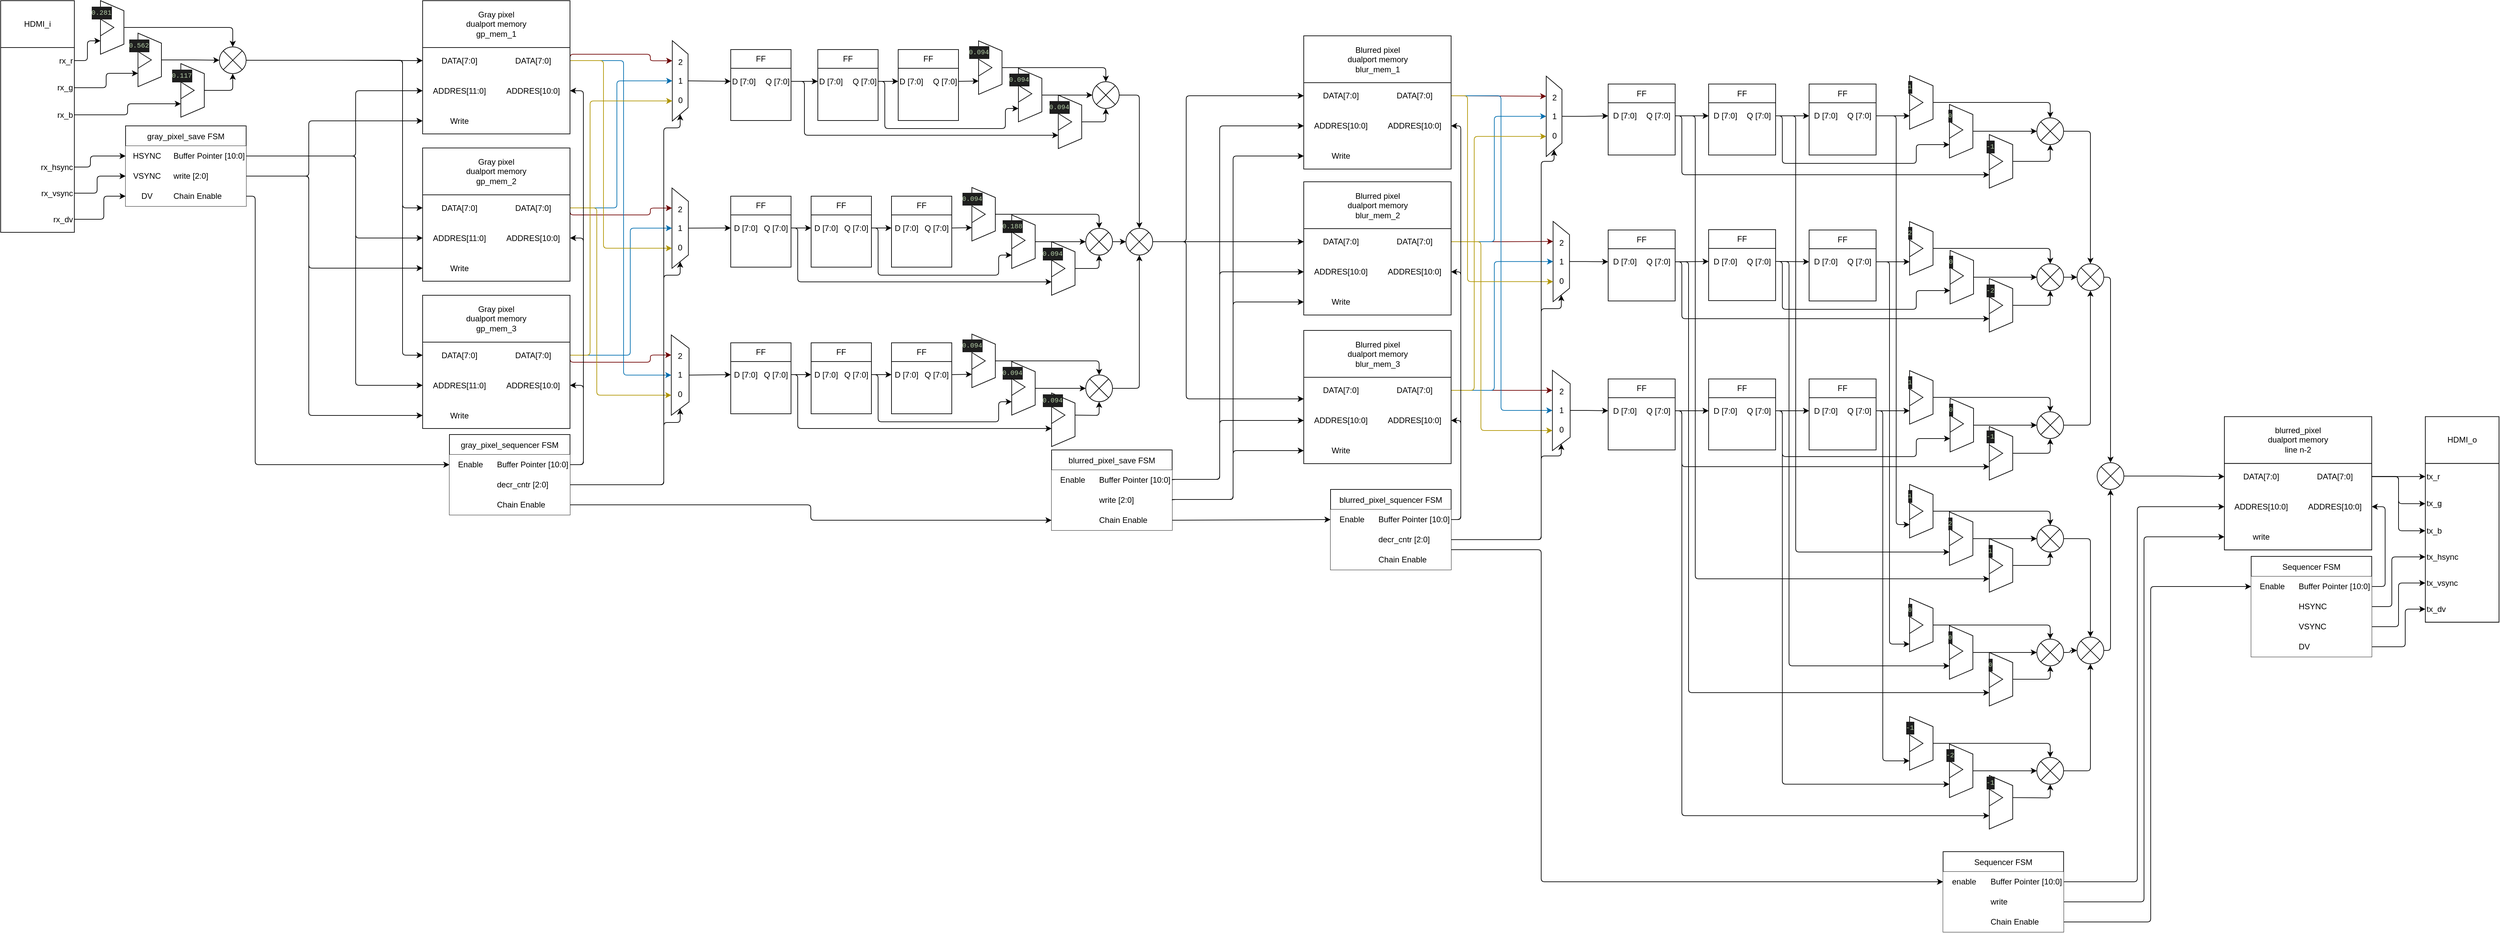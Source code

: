 <mxfile>
    <diagram id="B6FuRGe8eG0oxutKveG0" name="Page-1">
        <mxGraphModel dx="2185" dy="-259" grid="1" gridSize="10" guides="1" tooltips="1" connect="1" arrows="1" fold="1" page="1" pageScale="1" pageWidth="1169" pageHeight="827" background="none" math="0" shadow="0">
            <root>
                <mxCell id="0"/>
                <mxCell id="1" parent="0"/>
                <mxCell id="227" value="HDMI_i" style="swimlane;fontStyle=0;childLayout=stackLayout;horizontal=1;startSize=70;horizontalStack=0;resizeParent=1;resizeParentMax=0;resizeLast=0;collapsible=1;marginBottom=0;whiteSpace=wrap;html=1;rounded=0;" parent="1" vertex="1">
                    <mxGeometry x="-1150" y="860" width="110" height="346" as="geometry">
                        <mxRectangle x="160" y="200" width="60" height="30" as="alternateBounds"/>
                    </mxGeometry>
                </mxCell>
                <mxCell id="228" value="" style="shape=table;html=1;whiteSpace=wrap;startSize=0;container=1;collapsible=0;childLayout=tableLayout;columnLines=0;rowLines=0;fontStyle=0;rounded=0;" parent="227" vertex="1">
                    <mxGeometry y="70" width="110" height="276" as="geometry"/>
                </mxCell>
                <mxCell id="229" value="" style="shape=tableRow;horizontal=0;startSize=0;swimlaneHead=0;swimlaneBody=0;top=0;left=0;bottom=0;right=0;collapsible=0;dropTarget=0;fillColor=none;points=[[0,0.5],[1,0.5]];portConstraint=eastwest;fontStyle=0;rounded=0;" parent="228" vertex="1">
                    <mxGeometry width="110" height="39" as="geometry"/>
                </mxCell>
                <mxCell id="230" value="" style="shape=partialRectangle;html=1;whiteSpace=wrap;connectable=0;fillColor=none;top=0;left=0;bottom=0;right=0;overflow=hidden;fontSize=12;fontStyle=0;rounded=0;" parent="229" vertex="1">
                    <mxGeometry width="55" height="39" as="geometry">
                        <mxRectangle width="55" height="39" as="alternateBounds"/>
                    </mxGeometry>
                </mxCell>
                <mxCell id="231" value="rx_r" style="shape=partialRectangle;html=1;whiteSpace=wrap;connectable=0;fillColor=none;top=0;left=0;bottom=0;right=0;overflow=hidden;fontSize=12;fontStyle=0;align=right;rounded=0;" parent="229" vertex="1">
                    <mxGeometry x="55" width="55" height="39" as="geometry">
                        <mxRectangle width="55" height="39" as="alternateBounds"/>
                    </mxGeometry>
                </mxCell>
                <mxCell id="232" value="" style="shape=tableRow;horizontal=0;startSize=0;swimlaneHead=0;swimlaneBody=0;top=0;left=0;bottom=0;right=0;collapsible=0;dropTarget=0;fillColor=none;points=[[0,0.5],[1,0.5]];portConstraint=eastwest;fontStyle=0;rounded=0;" parent="228" vertex="1">
                    <mxGeometry y="39" width="110" height="42" as="geometry"/>
                </mxCell>
                <mxCell id="233" value="" style="shape=partialRectangle;html=1;whiteSpace=wrap;connectable=0;fillColor=none;top=0;left=0;bottom=0;right=0;overflow=hidden;fontSize=12;fontStyle=0;rounded=0;" parent="232" vertex="1">
                    <mxGeometry width="55" height="42" as="geometry">
                        <mxRectangle width="55" height="42" as="alternateBounds"/>
                    </mxGeometry>
                </mxCell>
                <mxCell id="234" value="rx_g" style="shape=partialRectangle;html=1;whiteSpace=wrap;connectable=0;fillColor=none;top=0;left=0;bottom=0;right=0;overflow=hidden;fontSize=12;fontStyle=0;align=right;rounded=0;" parent="232" vertex="1">
                    <mxGeometry x="55" width="55" height="42" as="geometry">
                        <mxRectangle width="55" height="42" as="alternateBounds"/>
                    </mxGeometry>
                </mxCell>
                <mxCell id="235" style="shape=tableRow;horizontal=0;startSize=0;swimlaneHead=0;swimlaneBody=0;top=0;left=0;bottom=0;right=0;collapsible=0;dropTarget=0;fillColor=none;points=[[0,0.5],[1,0.5]];portConstraint=eastwest;fontStyle=0;rounded=0;" parent="228" vertex="1">
                    <mxGeometry y="81" width="110" height="39" as="geometry"/>
                </mxCell>
                <mxCell id="236" style="shape=partialRectangle;html=1;whiteSpace=wrap;connectable=0;fillColor=none;top=0;left=0;bottom=0;right=0;overflow=hidden;fontSize=12;fontStyle=0;rounded=0;" parent="235" vertex="1">
                    <mxGeometry width="55" height="39" as="geometry">
                        <mxRectangle width="55" height="39" as="alternateBounds"/>
                    </mxGeometry>
                </mxCell>
                <mxCell id="237" value="&lt;span style=&quot;&quot;&gt;rx_b&lt;/span&gt;" style="shape=partialRectangle;html=1;whiteSpace=wrap;connectable=0;fillColor=none;top=0;left=0;bottom=0;right=0;overflow=hidden;fontSize=12;fontStyle=0;align=right;rounded=0;" parent="235" vertex="1">
                    <mxGeometry x="55" width="55" height="39" as="geometry">
                        <mxRectangle width="55" height="39" as="alternateBounds"/>
                    </mxGeometry>
                </mxCell>
                <mxCell id="1080" style="shape=tableRow;horizontal=0;startSize=0;swimlaneHead=0;swimlaneBody=0;top=0;left=0;bottom=0;right=0;collapsible=0;dropTarget=0;fillColor=none;points=[[0,0.5],[1,0.5]];portConstraint=eastwest;fontStyle=0;rounded=0;" parent="228" vertex="1">
                    <mxGeometry y="120" width="110" height="39" as="geometry"/>
                </mxCell>
                <mxCell id="1081" style="shape=partialRectangle;html=1;whiteSpace=wrap;connectable=0;fillColor=none;top=0;left=0;bottom=0;right=0;overflow=hidden;fontSize=12;fontStyle=0;rounded=0;" parent="1080" vertex="1">
                    <mxGeometry width="55" height="39" as="geometry">
                        <mxRectangle width="55" height="39" as="alternateBounds"/>
                    </mxGeometry>
                </mxCell>
                <mxCell id="1082" style="shape=partialRectangle;html=1;whiteSpace=wrap;connectable=0;fillColor=none;top=0;left=0;bottom=0;right=0;overflow=hidden;fontSize=12;fontStyle=0;align=right;rounded=0;" parent="1080" vertex="1">
                    <mxGeometry x="55" width="55" height="39" as="geometry">
                        <mxRectangle width="55" height="39" as="alternateBounds"/>
                    </mxGeometry>
                </mxCell>
                <mxCell id="238" style="shape=tableRow;horizontal=0;startSize=0;swimlaneHead=0;swimlaneBody=0;top=0;left=0;bottom=0;right=0;collapsible=0;dropTarget=0;fillColor=none;points=[[0,0.5],[1,0.5]];portConstraint=eastwest;fontStyle=0;rounded=0;" parent="228" vertex="1">
                    <mxGeometry y="159" width="110" height="39" as="geometry"/>
                </mxCell>
                <mxCell id="239" style="shape=partialRectangle;html=1;whiteSpace=wrap;connectable=0;fillColor=none;top=0;left=0;bottom=0;right=0;overflow=hidden;fontSize=12;fontStyle=0;rounded=0;" parent="238" vertex="1">
                    <mxGeometry width="55" height="39" as="geometry">
                        <mxRectangle width="55" height="39" as="alternateBounds"/>
                    </mxGeometry>
                </mxCell>
                <mxCell id="240" value="&lt;span style=&quot;&quot;&gt;rx_hsync&lt;/span&gt;" style="shape=partialRectangle;html=1;whiteSpace=wrap;connectable=0;fillColor=none;top=0;left=0;bottom=0;right=0;overflow=hidden;fontSize=12;fontStyle=0;align=right;rounded=0;" parent="238" vertex="1">
                    <mxGeometry x="55" width="55" height="39" as="geometry">
                        <mxRectangle width="55" height="39" as="alternateBounds"/>
                    </mxGeometry>
                </mxCell>
                <mxCell id="241" style="shape=tableRow;horizontal=0;startSize=0;swimlaneHead=0;swimlaneBody=0;top=0;left=0;bottom=0;right=0;collapsible=0;dropTarget=0;fillColor=none;points=[[0,0.5],[1,0.5]];portConstraint=eastwest;fontStyle=0;rounded=0;" parent="228" vertex="1">
                    <mxGeometry y="198" width="110" height="39" as="geometry"/>
                </mxCell>
                <mxCell id="242" style="shape=partialRectangle;html=1;whiteSpace=wrap;connectable=0;fillColor=none;top=0;left=0;bottom=0;right=0;overflow=hidden;fontSize=12;fontStyle=0;rounded=0;" parent="241" vertex="1">
                    <mxGeometry width="55" height="39" as="geometry">
                        <mxRectangle width="55" height="39" as="alternateBounds"/>
                    </mxGeometry>
                </mxCell>
                <mxCell id="243" value="rx_vsync" style="shape=partialRectangle;html=1;whiteSpace=wrap;connectable=0;fillColor=none;top=0;left=0;bottom=0;right=0;overflow=hidden;fontSize=12;fontStyle=0;align=right;rounded=0;" parent="241" vertex="1">
                    <mxGeometry x="55" width="55" height="39" as="geometry">
                        <mxRectangle width="55" height="39" as="alternateBounds"/>
                    </mxGeometry>
                </mxCell>
                <mxCell id="244" value="" style="shape=tableRow;horizontal=0;startSize=0;swimlaneHead=0;swimlaneBody=0;top=0;left=0;bottom=0;right=0;collapsible=0;dropTarget=0;fillColor=none;points=[[0,0.5],[1,0.5]];portConstraint=eastwest;fontStyle=0;rounded=0;" parent="228" vertex="1">
                    <mxGeometry y="237" width="110" height="39" as="geometry"/>
                </mxCell>
                <mxCell id="245" value="" style="shape=partialRectangle;html=1;whiteSpace=wrap;connectable=0;fillColor=none;top=0;left=0;bottom=0;right=0;overflow=hidden;fontSize=12;fontStyle=0;rounded=0;" parent="244" vertex="1">
                    <mxGeometry width="55" height="39" as="geometry">
                        <mxRectangle width="55" height="39" as="alternateBounds"/>
                    </mxGeometry>
                </mxCell>
                <mxCell id="246" value="rx_dv" style="shape=partialRectangle;html=1;whiteSpace=wrap;connectable=0;fillColor=none;top=0;left=0;bottom=0;right=0;overflow=hidden;fontSize=12;fontStyle=0;align=right;rounded=0;" parent="244" vertex="1">
                    <mxGeometry x="55" width="55" height="39" as="geometry">
                        <mxRectangle width="55" height="39" as="alternateBounds"/>
                    </mxGeometry>
                </mxCell>
                <mxCell id="263" style="edgeStyle=orthogonalEdgeStyle;html=1;exitX=1;exitY=0.5;exitDx=0;exitDy=0;entryX=0.75;entryY=1;entryDx=0;entryDy=0;rounded=1;fontStyle=0;comic=0;enumerate=0;arcSize=10;" parent="1" source="229" target="1062" edge="1">
                    <mxGeometry relative="1" as="geometry">
                        <mxPoint x="-940" y="925" as="targetPoint"/>
                    </mxGeometry>
                </mxCell>
                <mxCell id="264" style="edgeStyle=orthogonalEdgeStyle;html=1;exitX=1;exitY=0.5;exitDx=0;exitDy=0;entryX=0.75;entryY=1;entryDx=0;entryDy=0;rounded=1;fontStyle=0;comic=0;enumerate=0;arcSize=10;" parent="1" source="232" target="1067" edge="1">
                    <mxGeometry relative="1" as="geometry">
                        <mxPoint x="-750" y="955" as="targetPoint"/>
                    </mxGeometry>
                </mxCell>
                <mxCell id="265" style="edgeStyle=orthogonalEdgeStyle;html=1;exitX=1;exitY=0.5;exitDx=0;exitDy=0;entryX=0.75;entryY=1;entryDx=0;entryDy=0;rounded=1;fontStyle=0;comic=0;enumerate=0;arcSize=10;" parent="1" source="235" target="1071" edge="1">
                    <mxGeometry relative="1" as="geometry">
                        <mxPoint x="-540" y="995" as="targetPoint"/>
                    </mxGeometry>
                </mxCell>
                <mxCell id="270" value="gray_pixel_save FSM" style="shape=table;startSize=30;container=1;collapsible=0;childLayout=tableLayout;fixedRows=1;rowLines=0;fontStyle=0;rounded=0;" parent="1" vertex="1">
                    <mxGeometry x="-963.5" y="1047" width="180" height="120" as="geometry"/>
                </mxCell>
                <mxCell id="271" value="" style="shape=tableRow;horizontal=0;startSize=0;swimlaneHead=0;swimlaneBody=0;top=0;left=0;bottom=0;right=0;collapsible=0;dropTarget=0;fillColor=none;points=[[0,0.5],[1,0.5]];portConstraint=eastwest;fontStyle=0;rounded=0;" parent="270" vertex="1">
                    <mxGeometry y="30" width="180" height="30" as="geometry"/>
                </mxCell>
                <mxCell id="272" value="HSYNC" style="shape=partialRectangle;html=1;whiteSpace=wrap;connectable=0;fillColor=default;top=0;left=0;bottom=0;right=0;overflow=hidden;pointerEvents=1;fontStyle=0;rounded=0;" parent="271" vertex="1">
                    <mxGeometry width="63" height="30" as="geometry">
                        <mxRectangle width="63" height="30" as="alternateBounds"/>
                    </mxGeometry>
                </mxCell>
                <mxCell id="273" value="Buffer Pointer [10:0]" style="shape=partialRectangle;html=1;whiteSpace=wrap;connectable=0;fillColor=default;top=0;left=0;bottom=0;right=0;align=left;spacingLeft=6;overflow=hidden;fontStyle=0;rounded=0;" parent="271" vertex="1">
                    <mxGeometry x="63" width="117" height="30" as="geometry">
                        <mxRectangle width="117" height="30" as="alternateBounds"/>
                    </mxGeometry>
                </mxCell>
                <mxCell id="274" value="" style="shape=tableRow;horizontal=0;startSize=0;swimlaneHead=0;swimlaneBody=0;top=0;left=0;bottom=0;right=0;collapsible=0;dropTarget=0;fillColor=none;points=[[0,0.5],[1,0.5]];portConstraint=eastwest;fontStyle=0;rounded=0;" parent="270" vertex="1">
                    <mxGeometry y="60" width="180" height="30" as="geometry"/>
                </mxCell>
                <mxCell id="275" value="VSYNC" style="shape=partialRectangle;html=1;whiteSpace=wrap;connectable=0;fillColor=default;top=0;left=0;bottom=0;right=0;overflow=hidden;fontStyle=0;rounded=0;" parent="274" vertex="1">
                    <mxGeometry width="63" height="30" as="geometry">
                        <mxRectangle width="63" height="30" as="alternateBounds"/>
                    </mxGeometry>
                </mxCell>
                <mxCell id="276" value="write [2:0]" style="shape=partialRectangle;html=1;whiteSpace=wrap;connectable=0;fillColor=default;top=0;left=0;bottom=0;right=0;align=left;spacingLeft=6;overflow=hidden;fontStyle=0;rounded=0;" parent="274" vertex="1">
                    <mxGeometry x="63" width="117" height="30" as="geometry">
                        <mxRectangle width="117" height="30" as="alternateBounds"/>
                    </mxGeometry>
                </mxCell>
                <mxCell id="277" value="" style="shape=tableRow;horizontal=0;startSize=0;swimlaneHead=0;swimlaneBody=0;top=0;left=0;bottom=0;right=0;collapsible=0;dropTarget=0;fillColor=none;points=[[0,0.5],[1,0.5]];portConstraint=eastwest;fontStyle=0;rounded=0;" parent="270" vertex="1">
                    <mxGeometry y="90" width="180" height="30" as="geometry"/>
                </mxCell>
                <mxCell id="278" value="DV" style="shape=partialRectangle;html=1;whiteSpace=wrap;connectable=0;fillColor=default;top=0;left=0;bottom=0;right=0;overflow=hidden;fontStyle=0;rounded=0;" parent="277" vertex="1">
                    <mxGeometry width="63" height="30" as="geometry">
                        <mxRectangle width="63" height="30" as="alternateBounds"/>
                    </mxGeometry>
                </mxCell>
                <mxCell id="279" value="Chain Enable" style="shape=partialRectangle;html=1;whiteSpace=wrap;connectable=0;fillColor=default;top=0;left=0;bottom=0;right=0;align=left;spacingLeft=6;overflow=hidden;fontStyle=0;rounded=0;" parent="277" vertex="1">
                    <mxGeometry x="63" width="117" height="30" as="geometry">
                        <mxRectangle width="117" height="30" as="alternateBounds"/>
                    </mxGeometry>
                </mxCell>
                <mxCell id="280" style="html=1;exitX=1;exitY=0.5;exitDx=0;exitDy=0;entryX=0;entryY=0.5;entryDx=0;entryDy=0;fontStyle=0;shadow=0;arcSize=10;rounded=1;edgeStyle=orthogonalEdgeStyle;" parent="1" source="238" target="271" edge="1">
                    <mxGeometry relative="1" as="geometry">
                        <Array as="points">
                            <mxPoint x="-1016" y="1108"/>
                            <mxPoint x="-1016" y="1092"/>
                        </Array>
                    </mxGeometry>
                </mxCell>
                <mxCell id="281" style="html=1;exitX=1;exitY=0.5;exitDx=0;exitDy=0;entryX=0;entryY=0.5;entryDx=0;entryDy=0;fontStyle=0;shadow=0;arcSize=10;rounded=1;edgeStyle=orthogonalEdgeStyle;" parent="1" source="241" target="274" edge="1">
                    <mxGeometry relative="1" as="geometry">
                        <Array as="points">
                            <mxPoint x="-1006" y="1148"/>
                            <mxPoint x="-1006" y="1122"/>
                        </Array>
                    </mxGeometry>
                </mxCell>
                <mxCell id="282" style="html=1;exitX=1;exitY=0.5;exitDx=0;exitDy=0;entryX=0;entryY=0.5;entryDx=0;entryDy=0;fontStyle=0;shadow=0;arcSize=10;rounded=1;edgeStyle=orthogonalEdgeStyle;" parent="1" source="244" target="277" edge="1">
                    <mxGeometry relative="1" as="geometry">
                        <Array as="points">
                            <mxPoint x="-996" y="1186"/>
                            <mxPoint x="-996" y="1152"/>
                        </Array>
                    </mxGeometry>
                </mxCell>
                <mxCell id="362" value="FF" style="swimlane;fontStyle=0;childLayout=stackLayout;horizontal=1;startSize=28;horizontalStack=0;resizeParent=1;resizeParentMax=0;resizeLast=0;collapsible=1;marginBottom=0;whiteSpace=wrap;html=1;" parent="1" vertex="1">
                    <mxGeometry x="1250" y="984.5" width="100" height="106" as="geometry">
                        <mxRectangle x="160" y="200" width="60" height="30" as="alternateBounds"/>
                    </mxGeometry>
                </mxCell>
                <mxCell id="363" value="" style="shape=table;html=1;whiteSpace=wrap;startSize=0;container=1;collapsible=0;childLayout=tableLayout;columnLines=0;rowLines=0;fontStyle=0" parent="362" vertex="1">
                    <mxGeometry y="28" width="100" height="78" as="geometry"/>
                </mxCell>
                <mxCell id="364" value="" style="shape=tableRow;horizontal=0;startSize=0;swimlaneHead=0;swimlaneBody=0;top=0;left=0;bottom=0;right=0;collapsible=0;dropTarget=0;fillColor=none;points=[[0,0.5],[1,0.5]];portConstraint=eastwest;fontStyle=0" parent="363" vertex="1">
                    <mxGeometry width="100" height="39" as="geometry"/>
                </mxCell>
                <mxCell id="365" value="D [7:0]" style="shape=partialRectangle;html=1;whiteSpace=wrap;connectable=0;fillColor=none;top=0;left=0;bottom=0;right=0;overflow=hidden;fontSize=12;fontStyle=0" parent="364" vertex="1">
                    <mxGeometry width="50" height="39" as="geometry">
                        <mxRectangle width="50" height="39" as="alternateBounds"/>
                    </mxGeometry>
                </mxCell>
                <mxCell id="366" value="Q [7:0]" style="shape=partialRectangle;html=1;whiteSpace=wrap;connectable=0;fillColor=none;top=0;left=0;bottom=0;right=0;overflow=hidden;fontSize=12;fontStyle=0" parent="364" vertex="1">
                    <mxGeometry x="50" width="50" height="39" as="geometry">
                        <mxRectangle width="50" height="39" as="alternateBounds"/>
                    </mxGeometry>
                </mxCell>
                <mxCell id="367" value="" style="shape=tableRow;horizontal=0;startSize=0;swimlaneHead=0;swimlaneBody=0;top=0;left=0;bottom=0;right=0;collapsible=0;dropTarget=0;fillColor=none;points=[[0,0.5],[1,0.5]];portConstraint=eastwest;fontStyle=0" parent="363" vertex="1">
                    <mxGeometry y="39" width="100" height="39" as="geometry"/>
                </mxCell>
                <mxCell id="368" value="" style="shape=partialRectangle;html=1;whiteSpace=wrap;connectable=0;fillColor=none;top=0;left=0;bottom=0;right=0;overflow=hidden;fontSize=12;fontStyle=0" parent="367" vertex="1">
                    <mxGeometry width="50" height="39" as="geometry">
                        <mxRectangle width="50" height="39" as="alternateBounds"/>
                    </mxGeometry>
                </mxCell>
                <mxCell id="369" value="" style="shape=partialRectangle;html=1;whiteSpace=wrap;connectable=0;fillColor=none;top=0;left=0;bottom=0;right=0;overflow=hidden;fontSize=12;fontStyle=0" parent="367" vertex="1">
                    <mxGeometry x="50" width="50" height="39" as="geometry">
                        <mxRectangle width="50" height="39" as="alternateBounds"/>
                    </mxGeometry>
                </mxCell>
                <mxCell id="370" value="FF" style="swimlane;fontStyle=0;childLayout=stackLayout;horizontal=1;startSize=28;horizontalStack=0;resizeParent=1;resizeParentMax=0;resizeLast=0;collapsible=1;marginBottom=0;whiteSpace=wrap;html=1;" parent="1" vertex="1">
                    <mxGeometry x="1400" y="984.5" width="100" height="106" as="geometry">
                        <mxRectangle x="160" y="200" width="60" height="30" as="alternateBounds"/>
                    </mxGeometry>
                </mxCell>
                <mxCell id="371" value="" style="shape=table;html=1;whiteSpace=wrap;startSize=0;container=1;collapsible=0;childLayout=tableLayout;columnLines=0;rowLines=0;fontStyle=0" parent="370" vertex="1">
                    <mxGeometry y="28" width="100" height="78" as="geometry"/>
                </mxCell>
                <mxCell id="372" value="" style="shape=tableRow;horizontal=0;startSize=0;swimlaneHead=0;swimlaneBody=0;top=0;left=0;bottom=0;right=0;collapsible=0;dropTarget=0;fillColor=none;points=[[0,0.5],[1,0.5]];portConstraint=eastwest;fontStyle=0" parent="371" vertex="1">
                    <mxGeometry width="100" height="39" as="geometry"/>
                </mxCell>
                <mxCell id="373" value="D [7:0]" style="shape=partialRectangle;html=1;whiteSpace=wrap;connectable=0;fillColor=none;top=0;left=0;bottom=0;right=0;overflow=hidden;fontSize=12;fontStyle=0" parent="372" vertex="1">
                    <mxGeometry width="50" height="39" as="geometry">
                        <mxRectangle width="50" height="39" as="alternateBounds"/>
                    </mxGeometry>
                </mxCell>
                <mxCell id="374" value="Q [7:0]" style="shape=partialRectangle;html=1;whiteSpace=wrap;connectable=0;fillColor=none;top=0;left=0;bottom=0;right=0;overflow=hidden;fontSize=12;fontStyle=0" parent="372" vertex="1">
                    <mxGeometry x="50" width="50" height="39" as="geometry">
                        <mxRectangle width="50" height="39" as="alternateBounds"/>
                    </mxGeometry>
                </mxCell>
                <mxCell id="375" value="" style="shape=tableRow;horizontal=0;startSize=0;swimlaneHead=0;swimlaneBody=0;top=0;left=0;bottom=0;right=0;collapsible=0;dropTarget=0;fillColor=none;points=[[0,0.5],[1,0.5]];portConstraint=eastwest;fontStyle=0" parent="371" vertex="1">
                    <mxGeometry y="39" width="100" height="39" as="geometry"/>
                </mxCell>
                <mxCell id="376" value="" style="shape=partialRectangle;html=1;whiteSpace=wrap;connectable=0;fillColor=none;top=0;left=0;bottom=0;right=0;overflow=hidden;fontSize=12;fontStyle=0" parent="375" vertex="1">
                    <mxGeometry width="50" height="39" as="geometry">
                        <mxRectangle width="50" height="39" as="alternateBounds"/>
                    </mxGeometry>
                </mxCell>
                <mxCell id="377" value="" style="shape=partialRectangle;html=1;whiteSpace=wrap;connectable=0;fillColor=none;top=0;left=0;bottom=0;right=0;overflow=hidden;fontSize=12;fontStyle=0" parent="375" vertex="1">
                    <mxGeometry x="50" width="50" height="39" as="geometry">
                        <mxRectangle width="50" height="39" as="alternateBounds"/>
                    </mxGeometry>
                </mxCell>
                <mxCell id="378" value="FF" style="swimlane;fontStyle=0;childLayout=stackLayout;horizontal=1;startSize=28;horizontalStack=0;resizeParent=1;resizeParentMax=0;resizeLast=0;collapsible=1;marginBottom=0;whiteSpace=wrap;html=1;" parent="1" vertex="1">
                    <mxGeometry x="1550" y="984.5" width="100" height="106" as="geometry">
                        <mxRectangle x="160" y="200" width="60" height="30" as="alternateBounds"/>
                    </mxGeometry>
                </mxCell>
                <mxCell id="379" value="" style="shape=table;html=1;whiteSpace=wrap;startSize=0;container=1;collapsible=0;childLayout=tableLayout;columnLines=0;rowLines=0;fontStyle=0" parent="378" vertex="1">
                    <mxGeometry y="28" width="100" height="78" as="geometry"/>
                </mxCell>
                <mxCell id="380" value="" style="shape=tableRow;horizontal=0;startSize=0;swimlaneHead=0;swimlaneBody=0;top=0;left=0;bottom=0;right=0;collapsible=0;dropTarget=0;fillColor=none;points=[[0,0.5],[1,0.5]];portConstraint=eastwest;fontStyle=0" parent="379" vertex="1">
                    <mxGeometry width="100" height="39" as="geometry"/>
                </mxCell>
                <mxCell id="381" value="D [7:0]" style="shape=partialRectangle;html=1;whiteSpace=wrap;connectable=0;fillColor=none;top=0;left=0;bottom=0;right=0;overflow=hidden;fontSize=12;fontStyle=0" parent="380" vertex="1">
                    <mxGeometry width="50" height="39" as="geometry">
                        <mxRectangle width="50" height="39" as="alternateBounds"/>
                    </mxGeometry>
                </mxCell>
                <mxCell id="382" value="Q [7:0]" style="shape=partialRectangle;html=1;whiteSpace=wrap;connectable=0;fillColor=none;top=0;left=0;bottom=0;right=0;overflow=hidden;fontSize=12;fontStyle=0" parent="380" vertex="1">
                    <mxGeometry x="50" width="50" height="39" as="geometry">
                        <mxRectangle width="50" height="39" as="alternateBounds"/>
                    </mxGeometry>
                </mxCell>
                <mxCell id="383" value="" style="shape=tableRow;horizontal=0;startSize=0;swimlaneHead=0;swimlaneBody=0;top=0;left=0;bottom=0;right=0;collapsible=0;dropTarget=0;fillColor=none;points=[[0,0.5],[1,0.5]];portConstraint=eastwest;fontStyle=0" parent="379" vertex="1">
                    <mxGeometry y="39" width="100" height="39" as="geometry"/>
                </mxCell>
                <mxCell id="384" value="" style="shape=partialRectangle;html=1;whiteSpace=wrap;connectable=0;fillColor=none;top=0;left=0;bottom=0;right=0;overflow=hidden;fontSize=12;fontStyle=0" parent="383" vertex="1">
                    <mxGeometry width="50" height="39" as="geometry">
                        <mxRectangle width="50" height="39" as="alternateBounds"/>
                    </mxGeometry>
                </mxCell>
                <mxCell id="385" value="" style="shape=partialRectangle;html=1;whiteSpace=wrap;connectable=0;fillColor=none;top=0;left=0;bottom=0;right=0;overflow=hidden;fontSize=12;fontStyle=0" parent="383" vertex="1">
                    <mxGeometry x="50" width="50" height="39" as="geometry">
                        <mxRectangle width="50" height="39" as="alternateBounds"/>
                    </mxGeometry>
                </mxCell>
                <mxCell id="386" style="edgeStyle=none;html=1;exitX=1;exitY=0.25;exitDx=0;exitDy=0;entryX=0;entryY=0.5;entryDx=0;entryDy=0;fontStyle=0;arcSize=10;" parent="1" source="363" target="372" edge="1">
                    <mxGeometry relative="1" as="geometry"/>
                </mxCell>
                <mxCell id="387" style="edgeStyle=none;html=1;exitX=1;exitY=0.25;exitDx=0;exitDy=0;entryX=0;entryY=0.5;entryDx=0;entryDy=0;fontStyle=0;arcSize=10;" parent="1" source="371" target="380" edge="1">
                    <mxGeometry relative="1" as="geometry"/>
                </mxCell>
                <mxCell id="388" style="edgeStyle=orthogonalEdgeStyle;html=1;exitX=1;exitY=0.5;exitDx=0;exitDy=0;entryX=0.75;entryY=1;entryDx=0;entryDy=0;fontStyle=0;arcSize=10;" parent="1" source="364" target="404" edge="1">
                    <mxGeometry relative="1" as="geometry">
                        <mxPoint x="1900" y="1122.5" as="targetPoint"/>
                        <Array as="points">
                            <mxPoint x="1360" y="1032"/>
                            <mxPoint x="1360" y="1120"/>
                        </Array>
                    </mxGeometry>
                </mxCell>
                <mxCell id="389" style="edgeStyle=orthogonalEdgeStyle;html=1;exitX=1;exitY=0.5;exitDx=0;exitDy=0;entryX=0.75;entryY=1;entryDx=0;entryDy=0;fontStyle=0;arcSize=10;" parent="1" source="372" target="398" edge="1">
                    <mxGeometry relative="1" as="geometry">
                        <mxPoint x="1860" y="1112.5" as="targetPoint"/>
                        <Array as="points">
                            <mxPoint x="1510" y="1032"/>
                            <mxPoint x="1510" y="1103"/>
                            <mxPoint x="1710" y="1103"/>
                            <mxPoint x="1710" y="1075"/>
                        </Array>
                    </mxGeometry>
                </mxCell>
                <mxCell id="390" style="edgeStyle=orthogonalEdgeStyle;html=1;exitX=1;exitY=0.5;exitDx=0;exitDy=0;entryX=0.75;entryY=1;entryDx=0;entryDy=0;fontStyle=0;arcSize=10;" parent="1" source="380" target="392" edge="1">
                    <mxGeometry relative="1" as="geometry">
                        <mxPoint x="1819" y="1102.75" as="targetPoint"/>
                        <Array as="points">
                            <mxPoint x="1699" y="1032"/>
                        </Array>
                        <mxPoint x="1670" y="1032.25" as="sourcePoint"/>
                    </mxGeometry>
                </mxCell>
                <mxCell id="391" value="" style="group;fontStyle=0" parent="1" vertex="1" connectable="0">
                    <mxGeometry x="1700" y="972" width="47.5" height="80" as="geometry"/>
                </mxCell>
                <mxCell id="392" value="" style="shape=trapezoid;perimeter=trapezoidPerimeter;whiteSpace=wrap;html=1;fixedSize=1;rotation=90;movable=1;resizable=1;rotatable=1;deletable=1;editable=1;connectable=1;size=15;fontStyle=0" parent="391" vertex="1">
                    <mxGeometry x="-22.5" y="22.5" width="80" height="35" as="geometry"/>
                </mxCell>
                <mxCell id="393" value="" style="triangle;whiteSpace=wrap;html=1;fontStyle=0" parent="391" vertex="1">
                    <mxGeometry y="27.5" width="20" height="25" as="geometry"/>
                </mxCell>
                <mxCell id="394" value="&lt;div style=&quot;color: rgb(212, 212, 212); background-color: rgb(30, 30, 30); font-family: Consolas, &amp;quot;Courier New&amp;quot;, monospace; font-size: 10px; line-height: 19px;&quot;&gt;&lt;span style=&quot;color: rgb(181, 206, 168); font-size: 10px;&quot;&gt;1&lt;/span&gt;&lt;/div&gt;" style="text;html=1;align=center;verticalAlign=middle;resizable=0;points=[];autosize=1;strokeColor=none;fillColor=none;fontSize=10;fontStyle=0" parent="391" vertex="1">
                    <mxGeometry x="-15" y="2" width="30" height="30" as="geometry"/>
                </mxCell>
                <mxCell id="395" style="edgeStyle=orthogonalEdgeStyle;html=1;exitX=0.5;exitY=0;exitDx=0;exitDy=0;fontSize=10;entryX=0.5;entryY=0;entryDx=0;entryDy=0;fontStyle=0;arcSize=10;" parent="1" source="392" target="498" edge="1">
                    <mxGeometry relative="1" as="geometry">
                        <mxPoint x="2029" y="1012.5" as="targetPoint"/>
                    </mxGeometry>
                </mxCell>
                <mxCell id="396" style="edgeStyle=orthogonalEdgeStyle;html=1;exitX=0.5;exitY=0;exitDx=0;exitDy=0;fontSize=10;entryX=0;entryY=0.5;entryDx=0;entryDy=0;fontStyle=0;arcSize=10;" parent="1" source="398" target="498" edge="1">
                    <mxGeometry relative="1" as="geometry">
                        <mxPoint x="2029" y="1052.5" as="targetPoint"/>
                    </mxGeometry>
                </mxCell>
                <mxCell id="397" style="edgeStyle=orthogonalEdgeStyle;html=1;exitX=0.5;exitY=0;exitDx=0;exitDy=0;fontSize=10;entryX=0.5;entryY=1;entryDx=0;entryDy=0;fontStyle=0;arcSize=10;" parent="1" source="404" target="498" edge="1">
                    <mxGeometry relative="1" as="geometry">
                        <mxPoint x="2029" y="1092.5" as="targetPoint"/>
                    </mxGeometry>
                </mxCell>
                <mxCell id="407" value="FF" style="swimlane;fontStyle=0;childLayout=stackLayout;horizontal=1;startSize=28;horizontalStack=0;resizeParent=1;resizeParentMax=0;resizeLast=0;collapsible=1;marginBottom=0;whiteSpace=wrap;html=1;" parent="1" vertex="1">
                    <mxGeometry x="1250" y="1202.5" width="100" height="106" as="geometry">
                        <mxRectangle x="160" y="200" width="60" height="30" as="alternateBounds"/>
                    </mxGeometry>
                </mxCell>
                <mxCell id="408" value="" style="shape=table;html=1;whiteSpace=wrap;startSize=0;container=1;collapsible=0;childLayout=tableLayout;columnLines=0;rowLines=0;fontStyle=0" parent="407" vertex="1">
                    <mxGeometry y="28" width="100" height="78" as="geometry"/>
                </mxCell>
                <mxCell id="409" value="" style="shape=tableRow;horizontal=0;startSize=0;swimlaneHead=0;swimlaneBody=0;top=0;left=0;bottom=0;right=0;collapsible=0;dropTarget=0;fillColor=none;points=[[0,0.5],[1,0.5]];portConstraint=eastwest;fontStyle=0" parent="408" vertex="1">
                    <mxGeometry width="100" height="39" as="geometry"/>
                </mxCell>
                <mxCell id="410" value="D [7:0]" style="shape=partialRectangle;html=1;whiteSpace=wrap;connectable=0;fillColor=none;top=0;left=0;bottom=0;right=0;overflow=hidden;fontSize=12;fontStyle=0" parent="409" vertex="1">
                    <mxGeometry width="50" height="39" as="geometry">
                        <mxRectangle width="50" height="39" as="alternateBounds"/>
                    </mxGeometry>
                </mxCell>
                <mxCell id="411" value="Q [7:0]" style="shape=partialRectangle;html=1;whiteSpace=wrap;connectable=0;fillColor=none;top=0;left=0;bottom=0;right=0;overflow=hidden;fontSize=12;fontStyle=0" parent="409" vertex="1">
                    <mxGeometry x="50" width="50" height="39" as="geometry">
                        <mxRectangle width="50" height="39" as="alternateBounds"/>
                    </mxGeometry>
                </mxCell>
                <mxCell id="412" value="" style="shape=tableRow;horizontal=0;startSize=0;swimlaneHead=0;swimlaneBody=0;top=0;left=0;bottom=0;right=0;collapsible=0;dropTarget=0;fillColor=none;points=[[0,0.5],[1,0.5]];portConstraint=eastwest;fontStyle=0" parent="408" vertex="1">
                    <mxGeometry y="39" width="100" height="39" as="geometry"/>
                </mxCell>
                <mxCell id="413" value="" style="shape=partialRectangle;html=1;whiteSpace=wrap;connectable=0;fillColor=none;top=0;left=0;bottom=0;right=0;overflow=hidden;fontSize=12;fontStyle=0" parent="412" vertex="1">
                    <mxGeometry width="50" height="39" as="geometry">
                        <mxRectangle width="50" height="39" as="alternateBounds"/>
                    </mxGeometry>
                </mxCell>
                <mxCell id="414" value="" style="shape=partialRectangle;html=1;whiteSpace=wrap;connectable=0;fillColor=none;top=0;left=0;bottom=0;right=0;overflow=hidden;fontSize=12;fontStyle=0" parent="412" vertex="1">
                    <mxGeometry x="50" width="50" height="39" as="geometry">
                        <mxRectangle width="50" height="39" as="alternateBounds"/>
                    </mxGeometry>
                </mxCell>
                <mxCell id="415" value="FF" style="swimlane;fontStyle=0;childLayout=stackLayout;horizontal=1;startSize=28;horizontalStack=0;resizeParent=1;resizeParentMax=0;resizeLast=0;collapsible=1;marginBottom=0;whiteSpace=wrap;html=1;" parent="1" vertex="1">
                    <mxGeometry x="1400" y="1202" width="100" height="106" as="geometry">
                        <mxRectangle x="160" y="200" width="60" height="30" as="alternateBounds"/>
                    </mxGeometry>
                </mxCell>
                <mxCell id="416" value="" style="shape=table;html=1;whiteSpace=wrap;startSize=0;container=1;collapsible=0;childLayout=tableLayout;columnLines=0;rowLines=0;fontStyle=0" parent="415" vertex="1">
                    <mxGeometry y="28" width="100" height="78" as="geometry"/>
                </mxCell>
                <mxCell id="417" value="" style="shape=tableRow;horizontal=0;startSize=0;swimlaneHead=0;swimlaneBody=0;top=0;left=0;bottom=0;right=0;collapsible=0;dropTarget=0;fillColor=none;points=[[0,0.5],[1,0.5]];portConstraint=eastwest;fontStyle=0" parent="416" vertex="1">
                    <mxGeometry width="100" height="39" as="geometry"/>
                </mxCell>
                <mxCell id="418" value="D [7:0]" style="shape=partialRectangle;html=1;whiteSpace=wrap;connectable=0;fillColor=none;top=0;left=0;bottom=0;right=0;overflow=hidden;fontSize=12;fontStyle=0" parent="417" vertex="1">
                    <mxGeometry width="50" height="39" as="geometry">
                        <mxRectangle width="50" height="39" as="alternateBounds"/>
                    </mxGeometry>
                </mxCell>
                <mxCell id="419" value="Q [7:0]" style="shape=partialRectangle;html=1;whiteSpace=wrap;connectable=0;fillColor=none;top=0;left=0;bottom=0;right=0;overflow=hidden;fontSize=12;fontStyle=0" parent="417" vertex="1">
                    <mxGeometry x="50" width="50" height="39" as="geometry">
                        <mxRectangle width="50" height="39" as="alternateBounds"/>
                    </mxGeometry>
                </mxCell>
                <mxCell id="420" value="" style="shape=tableRow;horizontal=0;startSize=0;swimlaneHead=0;swimlaneBody=0;top=0;left=0;bottom=0;right=0;collapsible=0;dropTarget=0;fillColor=none;points=[[0,0.5],[1,0.5]];portConstraint=eastwest;fontStyle=0" parent="416" vertex="1">
                    <mxGeometry y="39" width="100" height="39" as="geometry"/>
                </mxCell>
                <mxCell id="421" value="" style="shape=partialRectangle;html=1;whiteSpace=wrap;connectable=0;fillColor=none;top=0;left=0;bottom=0;right=0;overflow=hidden;fontSize=12;fontStyle=0" parent="420" vertex="1">
                    <mxGeometry width="50" height="39" as="geometry">
                        <mxRectangle width="50" height="39" as="alternateBounds"/>
                    </mxGeometry>
                </mxCell>
                <mxCell id="422" value="" style="shape=partialRectangle;html=1;whiteSpace=wrap;connectable=0;fillColor=none;top=0;left=0;bottom=0;right=0;overflow=hidden;fontSize=12;fontStyle=0" parent="420" vertex="1">
                    <mxGeometry x="50" width="50" height="39" as="geometry">
                        <mxRectangle width="50" height="39" as="alternateBounds"/>
                    </mxGeometry>
                </mxCell>
                <mxCell id="423" value="FF" style="swimlane;fontStyle=0;childLayout=stackLayout;horizontal=1;startSize=28;horizontalStack=0;resizeParent=1;resizeParentMax=0;resizeLast=0;collapsible=1;marginBottom=0;whiteSpace=wrap;html=1;" parent="1" vertex="1">
                    <mxGeometry x="1550" y="1202.5" width="100" height="106" as="geometry">
                        <mxRectangle x="160" y="200" width="60" height="30" as="alternateBounds"/>
                    </mxGeometry>
                </mxCell>
                <mxCell id="424" value="" style="shape=table;html=1;whiteSpace=wrap;startSize=0;container=1;collapsible=0;childLayout=tableLayout;columnLines=0;rowLines=0;fontStyle=0" parent="423" vertex="1">
                    <mxGeometry y="28" width="100" height="78" as="geometry"/>
                </mxCell>
                <mxCell id="425" value="" style="shape=tableRow;horizontal=0;startSize=0;swimlaneHead=0;swimlaneBody=0;top=0;left=0;bottom=0;right=0;collapsible=0;dropTarget=0;fillColor=none;points=[[0,0.5],[1,0.5]];portConstraint=eastwest;fontStyle=0" parent="424" vertex="1">
                    <mxGeometry width="100" height="39" as="geometry"/>
                </mxCell>
                <mxCell id="426" value="D [7:0]" style="shape=partialRectangle;html=1;whiteSpace=wrap;connectable=0;fillColor=none;top=0;left=0;bottom=0;right=0;overflow=hidden;fontSize=12;fontStyle=0" parent="425" vertex="1">
                    <mxGeometry width="50" height="39" as="geometry">
                        <mxRectangle width="50" height="39" as="alternateBounds"/>
                    </mxGeometry>
                </mxCell>
                <mxCell id="427" value="Q [7:0]" style="shape=partialRectangle;html=1;whiteSpace=wrap;connectable=0;fillColor=none;top=0;left=0;bottom=0;right=0;overflow=hidden;fontSize=12;fontStyle=0" parent="425" vertex="1">
                    <mxGeometry x="50" width="50" height="39" as="geometry">
                        <mxRectangle width="50" height="39" as="alternateBounds"/>
                    </mxGeometry>
                </mxCell>
                <mxCell id="428" value="" style="shape=tableRow;horizontal=0;startSize=0;swimlaneHead=0;swimlaneBody=0;top=0;left=0;bottom=0;right=0;collapsible=0;dropTarget=0;fillColor=none;points=[[0,0.5],[1,0.5]];portConstraint=eastwest;fontStyle=0" parent="424" vertex="1">
                    <mxGeometry y="39" width="100" height="39" as="geometry"/>
                </mxCell>
                <mxCell id="429" value="" style="shape=partialRectangle;html=1;whiteSpace=wrap;connectable=0;fillColor=none;top=0;left=0;bottom=0;right=0;overflow=hidden;fontSize=12;fontStyle=0" parent="428" vertex="1">
                    <mxGeometry width="50" height="39" as="geometry">
                        <mxRectangle width="50" height="39" as="alternateBounds"/>
                    </mxGeometry>
                </mxCell>
                <mxCell id="430" value="" style="shape=partialRectangle;html=1;whiteSpace=wrap;connectable=0;fillColor=none;top=0;left=0;bottom=0;right=0;overflow=hidden;fontSize=12;fontStyle=0" parent="428" vertex="1">
                    <mxGeometry x="50" width="50" height="39" as="geometry">
                        <mxRectangle width="50" height="39" as="alternateBounds"/>
                    </mxGeometry>
                </mxCell>
                <mxCell id="431" style="edgeStyle=none;html=1;exitX=1;exitY=0.25;exitDx=0;exitDy=0;entryX=0;entryY=0.5;entryDx=0;entryDy=0;fontStyle=0;arcSize=10;" parent="1" source="408" target="417" edge="1">
                    <mxGeometry relative="1" as="geometry"/>
                </mxCell>
                <mxCell id="432" style="edgeStyle=none;html=1;exitX=1;exitY=0.25;exitDx=0;exitDy=0;entryX=0;entryY=0.5;entryDx=0;entryDy=0;fontStyle=0;arcSize=10;" parent="1" source="416" target="425" edge="1">
                    <mxGeometry relative="1" as="geometry"/>
                </mxCell>
                <mxCell id="433" style="edgeStyle=orthogonalEdgeStyle;html=1;exitX=1;exitY=0.5;exitDx=0;exitDy=0;entryX=0.75;entryY=1;entryDx=0;entryDy=0;fontStyle=0;arcSize=10;" parent="1" source="409" target="449" edge="1">
                    <mxGeometry relative="1" as="geometry">
                        <mxPoint x="1900" y="1340.5" as="targetPoint"/>
                        <Array as="points">
                            <mxPoint x="1360" y="1250"/>
                            <mxPoint x="1360" y="1335"/>
                        </Array>
                    </mxGeometry>
                </mxCell>
                <mxCell id="434" style="edgeStyle=orthogonalEdgeStyle;html=1;exitX=1;exitY=0.5;exitDx=0;exitDy=0;entryX=0.75;entryY=1;entryDx=0;entryDy=0;fontStyle=0;arcSize=10;" parent="1" source="417" target="443" edge="1">
                    <mxGeometry relative="1" as="geometry">
                        <mxPoint x="1860" y="1330.5" as="targetPoint"/>
                        <Array as="points">
                            <mxPoint x="1510" y="1250"/>
                            <mxPoint x="1510" y="1321"/>
                            <mxPoint x="1710" y="1321"/>
                            <mxPoint x="1710" y="1293"/>
                        </Array>
                    </mxGeometry>
                </mxCell>
                <mxCell id="435" style="edgeStyle=orthogonalEdgeStyle;html=1;exitX=1;exitY=0.5;exitDx=0;exitDy=0;entryX=0.75;entryY=1;entryDx=0;entryDy=0;fontStyle=0;arcSize=10;" parent="1" source="425" target="437" edge="1">
                    <mxGeometry relative="1" as="geometry">
                        <mxPoint x="1819" y="1320.75" as="targetPoint"/>
                        <Array as="points">
                            <mxPoint x="1699" y="1250"/>
                        </Array>
                        <mxPoint x="1670" y="1250.25" as="sourcePoint"/>
                    </mxGeometry>
                </mxCell>
                <mxCell id="436" value="" style="group;fontStyle=0" parent="1" vertex="1" connectable="0">
                    <mxGeometry x="1700" y="1190" width="47.5" height="80" as="geometry"/>
                </mxCell>
                <mxCell id="437" value="" style="shape=trapezoid;perimeter=trapezoidPerimeter;whiteSpace=wrap;html=1;fixedSize=1;rotation=90;movable=1;resizable=1;rotatable=1;deletable=1;editable=1;connectable=1;size=15;fontStyle=0" parent="436" vertex="1">
                    <mxGeometry x="-22.5" y="22.5" width="80" height="35" as="geometry"/>
                </mxCell>
                <mxCell id="438" value="" style="triangle;whiteSpace=wrap;html=1;fontStyle=0" parent="436" vertex="1">
                    <mxGeometry y="27.5" width="20" height="25" as="geometry"/>
                </mxCell>
                <mxCell id="439" value="&lt;div style=&quot;color: rgb(212, 212, 212); background-color: rgb(30, 30, 30); font-family: Consolas, &amp;quot;Courier New&amp;quot;, monospace; font-size: 10px; line-height: 19px;&quot;&gt;&lt;span style=&quot;color: rgb(181, 206, 168); font-size: 10px;&quot;&gt;2&lt;/span&gt;&lt;/div&gt;" style="text;html=1;align=center;verticalAlign=middle;resizable=0;points=[];autosize=1;strokeColor=none;fillColor=none;fontSize=10;fontStyle=0" parent="436" vertex="1">
                    <mxGeometry x="-15" y="2" width="30" height="30" as="geometry"/>
                </mxCell>
                <mxCell id="440" style="edgeStyle=orthogonalEdgeStyle;html=1;exitX=0.5;exitY=0;exitDx=0;exitDy=0;fontSize=10;entryX=0.5;entryY=0;entryDx=0;entryDy=0;fontStyle=0;arcSize=10;" parent="1" source="437" target="500" edge="1">
                    <mxGeometry relative="1" as="geometry">
                        <mxPoint x="2029" y="1230.5" as="targetPoint"/>
                    </mxGeometry>
                </mxCell>
                <mxCell id="441" style="edgeStyle=orthogonalEdgeStyle;html=1;exitX=0.5;exitY=0;exitDx=0;exitDy=0;fontSize=10;entryX=0;entryY=0.5;entryDx=0;entryDy=0;fontStyle=0;arcSize=10;" parent="1" source="443" target="500" edge="1">
                    <mxGeometry relative="1" as="geometry">
                        <mxPoint x="2029" y="1270.5" as="targetPoint"/>
                    </mxGeometry>
                </mxCell>
                <mxCell id="442" style="edgeStyle=orthogonalEdgeStyle;html=1;exitX=0.5;exitY=0;exitDx=0;exitDy=0;fontSize=10;entryX=0.5;entryY=1;entryDx=0;entryDy=0;fontStyle=0;arcSize=10;" parent="1" source="449" target="500" edge="1">
                    <mxGeometry relative="1" as="geometry">
                        <mxPoint x="2029" y="1310.616" as="targetPoint"/>
                    </mxGeometry>
                </mxCell>
                <mxCell id="447" value="" style="group;fontStyle=0" parent="1" vertex="1" connectable="0">
                    <mxGeometry x="1790" y="1275" width="66.5" height="80" as="geometry"/>
                </mxCell>
                <mxCell id="448" value="" style="group;fontStyle=0" parent="447" vertex="1" connectable="0">
                    <mxGeometry x="29" width="37.5" height="80" as="geometry"/>
                </mxCell>
                <mxCell id="449" value="" style="shape=trapezoid;perimeter=trapezoidPerimeter;whiteSpace=wrap;html=1;fixedSize=1;rotation=90;movable=1;resizable=1;rotatable=1;deletable=1;editable=1;connectable=1;size=15;fontStyle=0" parent="448" vertex="1">
                    <mxGeometry x="-22.5" y="22.5" width="80" height="35" as="geometry"/>
                </mxCell>
                <mxCell id="450" value="" style="triangle;whiteSpace=wrap;html=1;fontStyle=0" parent="448" vertex="1">
                    <mxGeometry y="27.5" width="20" height="25" as="geometry"/>
                </mxCell>
                <mxCell id="451" value="&lt;div style=&quot;color: rgb(212, 212, 212); background-color: rgb(30, 30, 30); font-family: Consolas, &amp;quot;Courier New&amp;quot;, monospace; font-size: 10px; line-height: 19px;&quot;&gt;&lt;span style=&quot;color: rgb(181, 206, 168); font-size: 10px;&quot;&gt;-2&lt;/span&gt;&lt;/div&gt;" style="text;html=1;align=center;verticalAlign=middle;resizable=0;points=[];autosize=1;strokeColor=none;fillColor=none;fontSize=10;fontStyle=0" parent="447" vertex="1">
                    <mxGeometry x="15" y="3" width="30" height="30" as="geometry"/>
                </mxCell>
                <mxCell id="452" value="FF" style="swimlane;fontStyle=0;childLayout=stackLayout;horizontal=1;startSize=28;horizontalStack=0;resizeParent=1;resizeParentMax=0;resizeLast=0;collapsible=1;marginBottom=0;whiteSpace=wrap;html=1;" parent="1" vertex="1">
                    <mxGeometry x="1250" y="1425" width="100" height="106" as="geometry">
                        <mxRectangle x="160" y="200" width="60" height="30" as="alternateBounds"/>
                    </mxGeometry>
                </mxCell>
                <mxCell id="453" value="" style="shape=table;html=1;whiteSpace=wrap;startSize=0;container=1;collapsible=0;childLayout=tableLayout;columnLines=0;rowLines=0;fontStyle=0" parent="452" vertex="1">
                    <mxGeometry y="28" width="100" height="78" as="geometry"/>
                </mxCell>
                <mxCell id="454" value="" style="shape=tableRow;horizontal=0;startSize=0;swimlaneHead=0;swimlaneBody=0;top=0;left=0;bottom=0;right=0;collapsible=0;dropTarget=0;fillColor=none;points=[[0,0.5],[1,0.5]];portConstraint=eastwest;fontStyle=0" parent="453" vertex="1">
                    <mxGeometry width="100" height="39" as="geometry"/>
                </mxCell>
                <mxCell id="455" value="D [7:0]" style="shape=partialRectangle;html=1;whiteSpace=wrap;connectable=0;fillColor=none;top=0;left=0;bottom=0;right=0;overflow=hidden;fontSize=12;fontStyle=0" parent="454" vertex="1">
                    <mxGeometry width="50" height="39" as="geometry">
                        <mxRectangle width="50" height="39" as="alternateBounds"/>
                    </mxGeometry>
                </mxCell>
                <mxCell id="456" value="Q [7:0]" style="shape=partialRectangle;html=1;whiteSpace=wrap;connectable=0;fillColor=none;top=0;left=0;bottom=0;right=0;overflow=hidden;fontSize=12;fontStyle=0" parent="454" vertex="1">
                    <mxGeometry x="50" width="50" height="39" as="geometry">
                        <mxRectangle width="50" height="39" as="alternateBounds"/>
                    </mxGeometry>
                </mxCell>
                <mxCell id="457" value="" style="shape=tableRow;horizontal=0;startSize=0;swimlaneHead=0;swimlaneBody=0;top=0;left=0;bottom=0;right=0;collapsible=0;dropTarget=0;fillColor=none;points=[[0,0.5],[1,0.5]];portConstraint=eastwest;fontStyle=0" parent="453" vertex="1">
                    <mxGeometry y="39" width="100" height="39" as="geometry"/>
                </mxCell>
                <mxCell id="458" value="" style="shape=partialRectangle;html=1;whiteSpace=wrap;connectable=0;fillColor=none;top=0;left=0;bottom=0;right=0;overflow=hidden;fontSize=12;fontStyle=0" parent="457" vertex="1">
                    <mxGeometry width="50" height="39" as="geometry">
                        <mxRectangle width="50" height="39" as="alternateBounds"/>
                    </mxGeometry>
                </mxCell>
                <mxCell id="459" value="" style="shape=partialRectangle;html=1;whiteSpace=wrap;connectable=0;fillColor=none;top=0;left=0;bottom=0;right=0;overflow=hidden;fontSize=12;fontStyle=0" parent="457" vertex="1">
                    <mxGeometry x="50" width="50" height="39" as="geometry">
                        <mxRectangle width="50" height="39" as="alternateBounds"/>
                    </mxGeometry>
                </mxCell>
                <mxCell id="460" value="FF" style="swimlane;fontStyle=0;childLayout=stackLayout;horizontal=1;startSize=28;horizontalStack=0;resizeParent=1;resizeParentMax=0;resizeLast=0;collapsible=1;marginBottom=0;whiteSpace=wrap;html=1;" parent="1" vertex="1">
                    <mxGeometry x="1400" y="1425" width="100" height="106" as="geometry">
                        <mxRectangle x="160" y="200" width="60" height="30" as="alternateBounds"/>
                    </mxGeometry>
                </mxCell>
                <mxCell id="461" value="" style="shape=table;html=1;whiteSpace=wrap;startSize=0;container=1;collapsible=0;childLayout=tableLayout;columnLines=0;rowLines=0;fontStyle=0" parent="460" vertex="1">
                    <mxGeometry y="28" width="100" height="78" as="geometry"/>
                </mxCell>
                <mxCell id="462" value="" style="shape=tableRow;horizontal=0;startSize=0;swimlaneHead=0;swimlaneBody=0;top=0;left=0;bottom=0;right=0;collapsible=0;dropTarget=0;fillColor=none;points=[[0,0.5],[1,0.5]];portConstraint=eastwest;fontStyle=0" parent="461" vertex="1">
                    <mxGeometry width="100" height="39" as="geometry"/>
                </mxCell>
                <mxCell id="463" value="D [7:0]" style="shape=partialRectangle;html=1;whiteSpace=wrap;connectable=0;fillColor=none;top=0;left=0;bottom=0;right=0;overflow=hidden;fontSize=12;fontStyle=0" parent="462" vertex="1">
                    <mxGeometry width="50" height="39" as="geometry">
                        <mxRectangle width="50" height="39" as="alternateBounds"/>
                    </mxGeometry>
                </mxCell>
                <mxCell id="464" value="Q [7:0]" style="shape=partialRectangle;html=1;whiteSpace=wrap;connectable=0;fillColor=none;top=0;left=0;bottom=0;right=0;overflow=hidden;fontSize=12;fontStyle=0" parent="462" vertex="1">
                    <mxGeometry x="50" width="50" height="39" as="geometry">
                        <mxRectangle width="50" height="39" as="alternateBounds"/>
                    </mxGeometry>
                </mxCell>
                <mxCell id="465" value="" style="shape=tableRow;horizontal=0;startSize=0;swimlaneHead=0;swimlaneBody=0;top=0;left=0;bottom=0;right=0;collapsible=0;dropTarget=0;fillColor=none;points=[[0,0.5],[1,0.5]];portConstraint=eastwest;fontStyle=0" parent="461" vertex="1">
                    <mxGeometry y="39" width="100" height="39" as="geometry"/>
                </mxCell>
                <mxCell id="466" value="" style="shape=partialRectangle;html=1;whiteSpace=wrap;connectable=0;fillColor=none;top=0;left=0;bottom=0;right=0;overflow=hidden;fontSize=12;fontStyle=0" parent="465" vertex="1">
                    <mxGeometry width="50" height="39" as="geometry">
                        <mxRectangle width="50" height="39" as="alternateBounds"/>
                    </mxGeometry>
                </mxCell>
                <mxCell id="467" value="" style="shape=partialRectangle;html=1;whiteSpace=wrap;connectable=0;fillColor=none;top=0;left=0;bottom=0;right=0;overflow=hidden;fontSize=12;fontStyle=0" parent="465" vertex="1">
                    <mxGeometry x="50" width="50" height="39" as="geometry">
                        <mxRectangle width="50" height="39" as="alternateBounds"/>
                    </mxGeometry>
                </mxCell>
                <mxCell id="468" value="FF" style="swimlane;fontStyle=0;childLayout=stackLayout;horizontal=1;startSize=28;horizontalStack=0;resizeParent=1;resizeParentMax=0;resizeLast=0;collapsible=1;marginBottom=0;whiteSpace=wrap;html=1;" parent="1" vertex="1">
                    <mxGeometry x="1550" y="1425" width="100" height="106" as="geometry">
                        <mxRectangle x="160" y="200" width="60" height="30" as="alternateBounds"/>
                    </mxGeometry>
                </mxCell>
                <mxCell id="469" value="" style="shape=table;html=1;whiteSpace=wrap;startSize=0;container=1;collapsible=0;childLayout=tableLayout;columnLines=0;rowLines=0;fontStyle=0" parent="468" vertex="1">
                    <mxGeometry y="28" width="100" height="78" as="geometry"/>
                </mxCell>
                <mxCell id="470" value="" style="shape=tableRow;horizontal=0;startSize=0;swimlaneHead=0;swimlaneBody=0;top=0;left=0;bottom=0;right=0;collapsible=0;dropTarget=0;fillColor=none;points=[[0,0.5],[1,0.5]];portConstraint=eastwest;fontStyle=0" parent="469" vertex="1">
                    <mxGeometry width="100" height="39" as="geometry"/>
                </mxCell>
                <mxCell id="471" value="D [7:0]" style="shape=partialRectangle;html=1;whiteSpace=wrap;connectable=0;fillColor=none;top=0;left=0;bottom=0;right=0;overflow=hidden;fontSize=12;fontStyle=0" parent="470" vertex="1">
                    <mxGeometry width="50" height="39" as="geometry">
                        <mxRectangle width="50" height="39" as="alternateBounds"/>
                    </mxGeometry>
                </mxCell>
                <mxCell id="472" value="Q [7:0]" style="shape=partialRectangle;html=1;whiteSpace=wrap;connectable=0;fillColor=none;top=0;left=0;bottom=0;right=0;overflow=hidden;fontSize=12;fontStyle=0" parent="470" vertex="1">
                    <mxGeometry x="50" width="50" height="39" as="geometry">
                        <mxRectangle width="50" height="39" as="alternateBounds"/>
                    </mxGeometry>
                </mxCell>
                <mxCell id="473" value="" style="shape=tableRow;horizontal=0;startSize=0;swimlaneHead=0;swimlaneBody=0;top=0;left=0;bottom=0;right=0;collapsible=0;dropTarget=0;fillColor=none;points=[[0,0.5],[1,0.5]];portConstraint=eastwest;fontStyle=0" parent="469" vertex="1">
                    <mxGeometry y="39" width="100" height="39" as="geometry"/>
                </mxCell>
                <mxCell id="474" value="" style="shape=partialRectangle;html=1;whiteSpace=wrap;connectable=0;fillColor=none;top=0;left=0;bottom=0;right=0;overflow=hidden;fontSize=12;fontStyle=0" parent="473" vertex="1">
                    <mxGeometry width="50" height="39" as="geometry">
                        <mxRectangle width="50" height="39" as="alternateBounds"/>
                    </mxGeometry>
                </mxCell>
                <mxCell id="475" value="" style="shape=partialRectangle;html=1;whiteSpace=wrap;connectable=0;fillColor=none;top=0;left=0;bottom=0;right=0;overflow=hidden;fontSize=12;fontStyle=0" parent="473" vertex="1">
                    <mxGeometry x="50" width="50" height="39" as="geometry">
                        <mxRectangle width="50" height="39" as="alternateBounds"/>
                    </mxGeometry>
                </mxCell>
                <mxCell id="476" style="edgeStyle=none;html=1;exitX=1;exitY=0.25;exitDx=0;exitDy=0;entryX=0;entryY=0.5;entryDx=0;entryDy=0;fontStyle=0;arcSize=10;" parent="1" source="453" target="462" edge="1">
                    <mxGeometry relative="1" as="geometry"/>
                </mxCell>
                <mxCell id="477" style="edgeStyle=none;html=1;exitX=1;exitY=0.25;exitDx=0;exitDy=0;entryX=0;entryY=0.5;entryDx=0;entryDy=0;fontStyle=0;arcSize=10;" parent="1" source="461" target="470" edge="1">
                    <mxGeometry relative="1" as="geometry"/>
                </mxCell>
                <mxCell id="478" style="edgeStyle=orthogonalEdgeStyle;html=1;exitX=1;exitY=0.5;exitDx=0;exitDy=0;entryX=0.75;entryY=1;entryDx=0;entryDy=0;fontStyle=0;arcSize=10;" parent="1" source="454" target="494" edge="1">
                    <mxGeometry relative="1" as="geometry">
                        <mxPoint x="1789" y="1552" as="targetPoint"/>
                        <Array as="points">
                            <mxPoint x="1360" y="1472"/>
                            <mxPoint x="1360" y="1556"/>
                        </Array>
                    </mxGeometry>
                </mxCell>
                <mxCell id="479" style="edgeStyle=orthogonalEdgeStyle;html=1;exitX=1;exitY=0.5;exitDx=0;exitDy=0;entryX=0.75;entryY=1;entryDx=0;entryDy=0;fontStyle=0;arcSize=10;" parent="1" source="462" target="488" edge="1">
                    <mxGeometry relative="1" as="geometry">
                        <mxPoint x="1860" y="1552" as="targetPoint"/>
                        <Array as="points">
                            <mxPoint x="1510" y="1473"/>
                            <mxPoint x="1510" y="1541"/>
                            <mxPoint x="1710" y="1541"/>
                            <mxPoint x="1710" y="1514"/>
                        </Array>
                    </mxGeometry>
                </mxCell>
                <mxCell id="480" style="html=1;exitX=1;exitY=0.5;exitDx=0;exitDy=0;entryX=0.75;entryY=1;entryDx=0;entryDy=0;fontStyle=0;arcSize=10;" parent="1" source="470" target="482" edge="1">
                    <mxGeometry relative="1" as="geometry">
                        <mxPoint x="1819" y="1542.25" as="targetPoint"/>
                        <mxPoint x="1670" y="1471.75" as="sourcePoint"/>
                    </mxGeometry>
                </mxCell>
                <mxCell id="481" value="" style="group;fontStyle=0" parent="1" vertex="1" connectable="0">
                    <mxGeometry x="1700" y="1412.5" width="47.5" height="80" as="geometry"/>
                </mxCell>
                <mxCell id="482" value="" style="shape=trapezoid;perimeter=trapezoidPerimeter;whiteSpace=wrap;html=1;fixedSize=1;rotation=90;movable=1;resizable=1;rotatable=1;deletable=1;editable=1;connectable=1;size=15;fontStyle=0" parent="481" vertex="1">
                    <mxGeometry x="-22.5" y="22.5" width="80" height="35" as="geometry"/>
                </mxCell>
                <mxCell id="483" value="" style="triangle;whiteSpace=wrap;html=1;fontStyle=0" parent="481" vertex="1">
                    <mxGeometry y="27.5" width="20" height="25" as="geometry"/>
                </mxCell>
                <mxCell id="484" value="&lt;div style=&quot;color: rgb(212, 212, 212); background-color: rgb(30, 30, 30); font-family: Consolas, &amp;quot;Courier New&amp;quot;, monospace; font-size: 10px; line-height: 19px;&quot;&gt;&lt;span style=&quot;color: rgb(181, 206, 168); font-size: 10px;&quot;&gt;1&lt;/span&gt;&lt;/div&gt;" style="text;html=1;align=center;verticalAlign=middle;resizable=0;points=[];autosize=1;strokeColor=none;fillColor=none;fontSize=10;fontStyle=0" parent="481" vertex="1">
                    <mxGeometry x="-15" y="2" width="30" height="30" as="geometry"/>
                </mxCell>
                <mxCell id="485" style="edgeStyle=orthogonalEdgeStyle;html=1;exitX=0.5;exitY=0;exitDx=0;exitDy=0;fontSize=10;entryX=0.5;entryY=0;entryDx=0;entryDy=0;fontStyle=0;arcSize=10;" parent="1" source="482" target="502" edge="1">
                    <mxGeometry relative="1" as="geometry">
                        <mxPoint x="2029" y="1452" as="targetPoint"/>
                    </mxGeometry>
                </mxCell>
                <mxCell id="486" style="edgeStyle=orthogonalEdgeStyle;html=1;exitX=0.5;exitY=0;exitDx=0;exitDy=0;fontSize=10;entryX=0;entryY=0.5;entryDx=0;entryDy=0;fontStyle=0;arcSize=10;" parent="1" source="488" target="502" edge="1">
                    <mxGeometry relative="1" as="geometry">
                        <mxPoint x="2029" y="1492" as="targetPoint"/>
                    </mxGeometry>
                </mxCell>
                <mxCell id="487" style="edgeStyle=orthogonalEdgeStyle;html=1;fontSize=10;entryX=0.5;entryY=1;entryDx=0;entryDy=0;fontStyle=0;exitX=0.5;exitY=0;exitDx=0;exitDy=0;arcSize=10;" parent="1" source="494" target="502" edge="1">
                    <mxGeometry relative="1" as="geometry">
                        <mxPoint x="2029" y="1532.116" as="targetPoint"/>
                        <mxPoint x="1900" y="1541" as="sourcePoint"/>
                    </mxGeometry>
                </mxCell>
                <mxCell id="488" value="" style="shape=trapezoid;perimeter=trapezoidPerimeter;whiteSpace=wrap;html=1;fixedSize=1;rotation=90;movable=1;resizable=1;rotatable=1;deletable=1;editable=1;connectable=1;size=15;fontStyle=0" parent="1" vertex="1">
                    <mxGeometry x="1738" y="1476.5" width="80" height="35" as="geometry"/>
                </mxCell>
                <mxCell id="489" value="&lt;div style=&quot;color: rgb(212, 212, 212); background-color: rgb(30, 30, 30); font-family: Consolas, &amp;quot;Courier New&amp;quot;, monospace; font-size: 10px; line-height: 19px;&quot;&gt;&lt;span style=&quot;color: rgb(181, 206, 168);&quot;&gt;0&lt;/span&gt;&lt;br&gt;&lt;/div&gt;" style="text;html=1;align=center;verticalAlign=middle;resizable=0;points=[];autosize=1;strokeColor=none;fillColor=none;fontSize=10;fontStyle=0" parent="1" vertex="1">
                    <mxGeometry x="1746" y="1456" width="30" height="30" as="geometry"/>
                </mxCell>
                <mxCell id="490" value="" style="group;fontStyle=0" parent="1" vertex="1" connectable="0">
                    <mxGeometry x="1760.5" y="1452" width="35" height="80" as="geometry"/>
                </mxCell>
                <mxCell id="491" value="" style="triangle;whiteSpace=wrap;html=1;fontStyle=0" parent="490" vertex="1">
                    <mxGeometry y="27.5" width="20" height="25" as="geometry"/>
                </mxCell>
                <mxCell id="497" style="edgeStyle=orthogonalEdgeStyle;html=1;exitX=1;exitY=0.5;exitDx=0;exitDy=0;entryX=0.5;entryY=0;entryDx=0;entryDy=0;fontSize=10;fontStyle=0;arcSize=10;" parent="1" source="498" target="503" edge="1">
                    <mxGeometry relative="1" as="geometry"/>
                </mxCell>
                <mxCell id="498" value="" style="shape=sumEllipse;perimeter=ellipsePerimeter;whiteSpace=wrap;html=1;backgroundOutline=1;fontStyle=0" parent="1" vertex="1">
                    <mxGeometry x="1890" y="1035" width="40" height="40" as="geometry"/>
                </mxCell>
                <mxCell id="499" style="edgeStyle=orthogonalEdgeStyle;html=1;exitX=1;exitY=0.5;exitDx=0;exitDy=0;entryX=0;entryY=0.5;entryDx=0;entryDy=0;fontSize=10;fontStyle=0;arcSize=10;" parent="1" source="500" target="503" edge="1">
                    <mxGeometry relative="1" as="geometry"/>
                </mxCell>
                <mxCell id="500" value="" style="shape=sumEllipse;perimeter=ellipsePerimeter;whiteSpace=wrap;html=1;backgroundOutline=1;fontStyle=0" parent="1" vertex="1">
                    <mxGeometry x="1890" y="1253" width="40" height="40" as="geometry"/>
                </mxCell>
                <mxCell id="501" style="edgeStyle=orthogonalEdgeStyle;html=1;exitX=1;exitY=0.5;exitDx=0;exitDy=0;entryX=0.5;entryY=1;entryDx=0;entryDy=0;fontSize=10;fontStyle=0;arcSize=10;" parent="1" source="502" target="503" edge="1">
                    <mxGeometry relative="1" as="geometry"/>
                </mxCell>
                <mxCell id="502" value="" style="shape=sumEllipse;perimeter=ellipsePerimeter;whiteSpace=wrap;html=1;backgroundOutline=1;fontStyle=0" parent="1" vertex="1">
                    <mxGeometry x="1890" y="1474" width="40" height="40" as="geometry"/>
                </mxCell>
                <mxCell id="944" style="edgeStyle=orthogonalEdgeStyle;html=1;exitX=1;exitY=0.5;exitDx=0;exitDy=0;entryX=0.5;entryY=0;entryDx=0;entryDy=0;elbow=vertical;arcSize=10;" parent="1" source="503" target="943" edge="1">
                    <mxGeometry relative="1" as="geometry"/>
                </mxCell>
                <mxCell id="503" value="" style="shape=sumEllipse;perimeter=ellipsePerimeter;whiteSpace=wrap;html=1;backgroundOutline=1;fontStyle=0" parent="1" vertex="1">
                    <mxGeometry x="1950" y="1253" width="40" height="40" as="geometry"/>
                </mxCell>
                <mxCell id="533" value="" style="group;fontStyle=0" parent="1" vertex="1" connectable="0">
                    <mxGeometry x="1700" y="1582.5" width="47.5" height="80" as="geometry"/>
                </mxCell>
                <mxCell id="534" value="" style="shape=trapezoid;perimeter=trapezoidPerimeter;whiteSpace=wrap;html=1;fixedSize=1;rotation=90;movable=1;resizable=1;rotatable=1;deletable=1;editable=1;connectable=1;size=15;fontStyle=0" parent="533" vertex="1">
                    <mxGeometry x="-22.5" y="22.5" width="80" height="35" as="geometry"/>
                </mxCell>
                <mxCell id="535" value="" style="triangle;whiteSpace=wrap;html=1;fontStyle=0" parent="533" vertex="1">
                    <mxGeometry y="27.5" width="20" height="25" as="geometry"/>
                </mxCell>
                <mxCell id="536" value="&lt;div style=&quot;color: rgb(212, 212, 212); background-color: rgb(30, 30, 30); font-family: Consolas, &amp;quot;Courier New&amp;quot;, monospace; font-size: 10px; line-height: 19px;&quot;&gt;&lt;span style=&quot;color: rgb(181, 206, 168); font-size: 10px;&quot;&gt;1&lt;/span&gt;&lt;/div&gt;" style="text;html=1;align=center;verticalAlign=middle;resizable=0;points=[];autosize=1;strokeColor=none;fillColor=none;fontSize=10;fontStyle=0" parent="533" vertex="1">
                    <mxGeometry x="-15" y="2" width="30" height="30" as="geometry"/>
                </mxCell>
                <mxCell id="537" style="edgeStyle=orthogonalEdgeStyle;html=1;exitX=0.5;exitY=0;exitDx=0;exitDy=0;fontSize=10;entryX=0.5;entryY=0;entryDx=0;entryDy=0;fontStyle=0;arcSize=10;" parent="1" source="534" target="640" edge="1">
                    <mxGeometry relative="1" as="geometry">
                        <mxPoint x="2059" y="1623.5" as="targetPoint"/>
                    </mxGeometry>
                </mxCell>
                <mxCell id="538" style="edgeStyle=orthogonalEdgeStyle;html=1;exitX=0.5;exitY=0;exitDx=0;exitDy=0;fontSize=10;entryX=0;entryY=0.5;entryDx=0;entryDy=0;fontStyle=0;arcSize=10;" parent="1" source="540" target="640" edge="1">
                    <mxGeometry relative="1" as="geometry">
                        <mxPoint x="2059" y="1663.5" as="targetPoint"/>
                    </mxGeometry>
                </mxCell>
                <mxCell id="539" style="edgeStyle=orthogonalEdgeStyle;html=1;exitX=0.5;exitY=0;exitDx=0;exitDy=0;fontSize=10;entryX=0.5;entryY=1;entryDx=0;entryDy=0;fontStyle=0;arcSize=10;" parent="1" source="546" target="640" edge="1">
                    <mxGeometry relative="1" as="geometry">
                        <mxPoint x="2059" y="1703.5" as="targetPoint"/>
                    </mxGeometry>
                </mxCell>
                <mxCell id="540" value="" style="shape=trapezoid;perimeter=trapezoidPerimeter;whiteSpace=wrap;html=1;fixedSize=1;rotation=90;movable=1;resizable=1;rotatable=1;deletable=1;editable=1;connectable=1;size=15;fontStyle=0" parent="1" vertex="1">
                    <mxGeometry x="1737" y="1646" width="80" height="35" as="geometry"/>
                </mxCell>
                <mxCell id="541" value="&lt;div style=&quot;color: rgb(212, 212, 212); background-color: rgb(30, 30, 30); font-family: Consolas, &amp;quot;Courier New&amp;quot;, monospace; font-size: 10px; line-height: 19px;&quot;&gt;&lt;span style=&quot;color: rgb(181, 206, 168); font-size: 10px;&quot;&gt;2&lt;/span&gt;&lt;/div&gt;" style="text;html=1;align=center;verticalAlign=middle;resizable=0;points=[];autosize=1;strokeColor=none;fillColor=none;fontSize=10;fontStyle=0" parent="1" vertex="1">
                    <mxGeometry x="1745" y="1625.5" width="30" height="30" as="geometry"/>
                </mxCell>
                <mxCell id="542" value="" style="group;fontStyle=0" parent="1" vertex="1" connectable="0">
                    <mxGeometry x="1759.5" y="1621.5" width="35" height="80" as="geometry"/>
                </mxCell>
                <mxCell id="543" value="" style="triangle;whiteSpace=wrap;html=1;fontStyle=0" parent="542" vertex="1">
                    <mxGeometry y="27.5" width="20" height="25" as="geometry"/>
                </mxCell>
                <mxCell id="544" value="" style="group;fontStyle=0" parent="1" vertex="1" connectable="0">
                    <mxGeometry x="1790" y="1663.5" width="66.5" height="80" as="geometry"/>
                </mxCell>
                <mxCell id="545" value="" style="group;fontStyle=0" parent="544" vertex="1" connectable="0">
                    <mxGeometry x="29" width="37.5" height="80" as="geometry"/>
                </mxCell>
                <mxCell id="546" value="" style="shape=trapezoid;perimeter=trapezoidPerimeter;whiteSpace=wrap;html=1;fixedSize=1;rotation=90;movable=1;resizable=1;rotatable=1;deletable=1;editable=1;connectable=1;size=15;fontStyle=0" parent="545" vertex="1">
                    <mxGeometry x="-22.5" y="22.5" width="80" height="35" as="geometry"/>
                </mxCell>
                <mxCell id="547" value="" style="triangle;whiteSpace=wrap;html=1;fontStyle=0" parent="545" vertex="1">
                    <mxGeometry y="27.5" width="20" height="25" as="geometry"/>
                </mxCell>
                <mxCell id="548" value="&lt;div style=&quot;color: rgb(212, 212, 212); background-color: rgb(30, 30, 30); font-family: Consolas, &amp;quot;Courier New&amp;quot;, monospace; font-size: 10px; line-height: 19px;&quot;&gt;&lt;span style=&quot;color: rgb(181, 206, 168); font-size: 10px;&quot;&gt;1&lt;/span&gt;&lt;/div&gt;" style="text;html=1;align=center;verticalAlign=middle;resizable=0;points=[];autosize=1;strokeColor=none;fillColor=none;fontSize=10;fontStyle=0" parent="544" vertex="1">
                    <mxGeometry x="15" y="3" width="30" height="30" as="geometry"/>
                </mxCell>
                <mxCell id="578" value="" style="group;fontStyle=0" parent="1" vertex="1" connectable="0">
                    <mxGeometry x="1700" y="1752.5" width="47.5" height="80" as="geometry"/>
                </mxCell>
                <mxCell id="579" value="" style="shape=trapezoid;perimeter=trapezoidPerimeter;whiteSpace=wrap;html=1;fixedSize=1;rotation=90;movable=1;resizable=1;rotatable=1;deletable=1;editable=1;connectable=1;size=15;fontStyle=0" parent="578" vertex="1">
                    <mxGeometry x="-22.5" y="22.5" width="80" height="35" as="geometry"/>
                </mxCell>
                <mxCell id="580" value="" style="triangle;whiteSpace=wrap;html=1;fontStyle=0" parent="578" vertex="1">
                    <mxGeometry y="27.5" width="20" height="25" as="geometry"/>
                </mxCell>
                <mxCell id="581" value="&lt;div style=&quot;color: rgb(212, 212, 212); background-color: rgb(30, 30, 30); font-family: Consolas, &amp;quot;Courier New&amp;quot;, monospace; font-size: 10px; line-height: 19px;&quot;&gt;&lt;span style=&quot;color: rgb(181, 206, 168);&quot;&gt;0&lt;/span&gt;&lt;br&gt;&lt;/div&gt;" style="text;html=1;align=center;verticalAlign=middle;resizable=0;points=[];autosize=1;strokeColor=none;fillColor=none;fontSize=10;fontStyle=0" parent="578" vertex="1">
                    <mxGeometry x="-15" y="2" width="30" height="30" as="geometry"/>
                </mxCell>
                <mxCell id="582" style="edgeStyle=orthogonalEdgeStyle;html=1;exitX=0.5;exitY=0;exitDx=0;exitDy=0;fontSize=10;entryX=0.5;entryY=0;entryDx=0;entryDy=0;fontStyle=0;arcSize=10;" parent="1" source="579" target="642" edge="1">
                    <mxGeometry relative="1" as="geometry">
                        <mxPoint x="2059" y="1793.5" as="targetPoint"/>
                    </mxGeometry>
                </mxCell>
                <mxCell id="583" style="edgeStyle=orthogonalEdgeStyle;html=1;exitX=0.5;exitY=0;exitDx=0;exitDy=0;fontSize=10;entryX=0;entryY=0.5;entryDx=0;entryDy=0;fontStyle=0;arcSize=10;" parent="1" source="585" target="642" edge="1">
                    <mxGeometry relative="1" as="geometry">
                        <mxPoint x="2059" y="1833.5" as="targetPoint"/>
                    </mxGeometry>
                </mxCell>
                <mxCell id="584" style="edgeStyle=orthogonalEdgeStyle;html=1;exitX=0.5;exitY=0;exitDx=0;exitDy=0;fontSize=10;entryX=0.5;entryY=1;entryDx=0;entryDy=0;fontStyle=0;arcSize=10;" parent="1" source="591" target="642" edge="1">
                    <mxGeometry relative="1" as="geometry">
                        <mxPoint x="2059" y="1873.616" as="targetPoint"/>
                    </mxGeometry>
                </mxCell>
                <mxCell id="585" value="" style="shape=trapezoid;perimeter=trapezoidPerimeter;whiteSpace=wrap;html=1;fixedSize=1;rotation=90;movable=1;resizable=1;rotatable=1;deletable=1;editable=1;connectable=1;size=15;fontStyle=0" parent="1" vertex="1">
                    <mxGeometry x="1737" y="1816" width="80" height="35" as="geometry"/>
                </mxCell>
                <mxCell id="586" value="&lt;div style=&quot;color: rgb(212, 212, 212); background-color: rgb(30, 30, 30); font-family: Consolas, &amp;quot;Courier New&amp;quot;, monospace; font-size: 10px; line-height: 19px;&quot;&gt;&lt;span style=&quot;color: rgb(181, 206, 168);&quot;&gt;0&lt;/span&gt;&lt;br&gt;&lt;/div&gt;" style="text;html=1;align=center;verticalAlign=middle;resizable=0;points=[];autosize=1;strokeColor=none;fillColor=none;fontSize=10;fontStyle=0" parent="1" vertex="1">
                    <mxGeometry x="1745" y="1795.5" width="30" height="30" as="geometry"/>
                </mxCell>
                <mxCell id="587" value="" style="group;fontStyle=0" parent="1" vertex="1" connectable="0">
                    <mxGeometry x="1759.5" y="1791.5" width="35" height="80" as="geometry"/>
                </mxCell>
                <mxCell id="588" value="" style="triangle;whiteSpace=wrap;html=1;fontStyle=0" parent="587" vertex="1">
                    <mxGeometry y="27.5" width="20" height="25" as="geometry"/>
                </mxCell>
                <mxCell id="589" value="" style="group;fontStyle=0" parent="1" vertex="1" connectable="0">
                    <mxGeometry x="1790" y="1833.5" width="66.5" height="80" as="geometry"/>
                </mxCell>
                <mxCell id="590" value="" style="group;fontStyle=0" parent="589" vertex="1" connectable="0">
                    <mxGeometry x="29" width="37.5" height="80" as="geometry"/>
                </mxCell>
                <mxCell id="591" value="" style="shape=trapezoid;perimeter=trapezoidPerimeter;whiteSpace=wrap;html=1;fixedSize=1;rotation=90;movable=1;resizable=1;rotatable=1;deletable=1;editable=1;connectable=1;size=15;fontStyle=0" parent="590" vertex="1">
                    <mxGeometry x="-22.5" y="22.5" width="80" height="35" as="geometry"/>
                </mxCell>
                <mxCell id="592" value="" style="triangle;whiteSpace=wrap;html=1;fontStyle=0" parent="590" vertex="1">
                    <mxGeometry y="27.5" width="20" height="25" as="geometry"/>
                </mxCell>
                <mxCell id="593" value="&lt;div style=&quot;color: rgb(212, 212, 212); background-color: rgb(30, 30, 30); font-family: Consolas, &amp;quot;Courier New&amp;quot;, monospace; font-size: 10px; line-height: 19px;&quot;&gt;&lt;span style=&quot;color: rgb(181, 206, 168);&quot;&gt;0&lt;/span&gt;&lt;br&gt;&lt;/div&gt;" style="text;html=1;align=center;verticalAlign=middle;resizable=0;points=[];autosize=1;strokeColor=none;fillColor=none;fontSize=10;fontStyle=0" parent="589" vertex="1">
                    <mxGeometry x="15" y="3" width="30" height="30" as="geometry"/>
                </mxCell>
                <mxCell id="623" value="" style="group;fontStyle=0" parent="1" vertex="1" connectable="0">
                    <mxGeometry x="1700" y="1929.25" width="47.5" height="80" as="geometry"/>
                </mxCell>
                <mxCell id="624" value="" style="shape=trapezoid;perimeter=trapezoidPerimeter;whiteSpace=wrap;html=1;fixedSize=1;rotation=90;movable=1;resizable=1;rotatable=1;deletable=1;editable=1;connectable=1;size=15;fontStyle=0" parent="623" vertex="1">
                    <mxGeometry x="-22.5" y="22.5" width="80" height="35" as="geometry"/>
                </mxCell>
                <mxCell id="625" value="" style="triangle;whiteSpace=wrap;html=1;fontStyle=0" parent="623" vertex="1">
                    <mxGeometry y="27.5" width="20" height="25" as="geometry"/>
                </mxCell>
                <mxCell id="626" value="&lt;div style=&quot;color: rgb(212, 212, 212); background-color: rgb(30, 30, 30); font-family: Consolas, &amp;quot;Courier New&amp;quot;, monospace; font-size: 10px; line-height: 19px;&quot;&gt;&lt;span style=&quot;color: rgb(181, 206, 168); font-size: 10px;&quot;&gt;-1&lt;/span&gt;&lt;/div&gt;" style="text;html=1;align=center;verticalAlign=middle;resizable=0;points=[];autosize=1;strokeColor=none;fillColor=none;fontSize=10;fontStyle=0" parent="623" vertex="1">
                    <mxGeometry x="-15" y="2" width="30" height="30" as="geometry"/>
                </mxCell>
                <mxCell id="627" style="edgeStyle=orthogonalEdgeStyle;html=1;exitX=0.5;exitY=0;exitDx=0;exitDy=0;fontSize=10;entryX=0.5;entryY=0;entryDx=0;entryDy=0;fontStyle=0;arcSize=10;" parent="1" source="624" target="644" edge="1">
                    <mxGeometry relative="1" as="geometry">
                        <mxPoint x="2059" y="1970.25" as="targetPoint"/>
                    </mxGeometry>
                </mxCell>
                <mxCell id="628" style="edgeStyle=orthogonalEdgeStyle;html=1;exitX=0.5;exitY=0;exitDx=0;exitDy=0;fontSize=10;entryX=0;entryY=0.5;entryDx=0;entryDy=0;fontStyle=0;arcSize=10;" parent="1" source="630" target="644" edge="1">
                    <mxGeometry relative="1" as="geometry">
                        <mxPoint x="2059" y="2010.25" as="targetPoint"/>
                    </mxGeometry>
                </mxCell>
                <mxCell id="629" style="edgeStyle=orthogonalEdgeStyle;html=1;exitX=0.5;exitY=0;exitDx=0;exitDy=0;fontSize=10;entryX=0.5;entryY=1;entryDx=0;entryDy=0;fontStyle=0;arcSize=10;" parent="1" target="644" edge="1">
                    <mxGeometry relative="1" as="geometry">
                        <mxPoint x="2059" y="2050.366" as="targetPoint"/>
                        <mxPoint x="1854" y="2050.25" as="sourcePoint"/>
                    </mxGeometry>
                </mxCell>
                <mxCell id="630" value="" style="shape=trapezoid;perimeter=trapezoidPerimeter;whiteSpace=wrap;html=1;fixedSize=1;rotation=90;movable=1;resizable=1;rotatable=1;deletable=1;editable=1;connectable=1;size=15;fontStyle=0" parent="1" vertex="1">
                    <mxGeometry x="1737" y="1992.75" width="80" height="35" as="geometry"/>
                </mxCell>
                <mxCell id="631" value="&lt;div style=&quot;color: rgb(212, 212, 212); background-color: rgb(30, 30, 30); font-family: Consolas, &amp;quot;Courier New&amp;quot;, monospace; font-size: 10px; line-height: 19px;&quot;&gt;&lt;span style=&quot;color: rgb(181, 206, 168); font-size: 10px;&quot;&gt;-2&lt;/span&gt;&lt;/div&gt;" style="text;html=1;align=center;verticalAlign=middle;resizable=0;points=[];autosize=1;strokeColor=none;fillColor=none;fontSize=10;fontStyle=0" parent="1" vertex="1">
                    <mxGeometry x="1745" y="1972.25" width="30" height="30" as="geometry"/>
                </mxCell>
                <mxCell id="632" value="" style="group;fontStyle=0" parent="1" vertex="1" connectable="0">
                    <mxGeometry x="1759.5" y="1968.25" width="35" height="80" as="geometry"/>
                </mxCell>
                <mxCell id="633" value="" style="triangle;whiteSpace=wrap;html=1;fontStyle=0" parent="632" vertex="1">
                    <mxGeometry y="27.5" width="20" height="25" as="geometry"/>
                </mxCell>
                <mxCell id="634" value="" style="group;fontStyle=0" parent="1" vertex="1" connectable="0">
                    <mxGeometry x="1790" y="2017.25" width="66.5" height="80" as="geometry"/>
                </mxCell>
                <mxCell id="635" value="" style="group;fontStyle=0" parent="634" vertex="1" connectable="0">
                    <mxGeometry x="29" width="37.5" height="80" as="geometry"/>
                </mxCell>
                <mxCell id="636" value="" style="shape=trapezoid;perimeter=trapezoidPerimeter;whiteSpace=wrap;html=1;fixedSize=1;rotation=90;movable=1;resizable=1;rotatable=1;deletable=1;editable=1;connectable=1;size=15;fontStyle=0" parent="635" vertex="1">
                    <mxGeometry x="-22.5" y="22.5" width="80" height="35" as="geometry"/>
                </mxCell>
                <mxCell id="637" value="" style="triangle;whiteSpace=wrap;html=1;fontStyle=0" parent="635" vertex="1">
                    <mxGeometry y="20.5" width="20" height="25" as="geometry"/>
                </mxCell>
                <mxCell id="638" value="&lt;div style=&quot;color: rgb(212, 212, 212); background-color: rgb(30, 30, 30); font-family: Consolas, &amp;quot;Courier New&amp;quot;, monospace; font-size: 10px; line-height: 19px;&quot;&gt;&lt;span style=&quot;color: rgb(181, 206, 168); font-size: 10px;&quot;&gt;-1&lt;/span&gt;&lt;/div&gt;" style="text;html=1;align=center;verticalAlign=middle;resizable=0;points=[];autosize=1;strokeColor=none;fillColor=none;fontSize=10;fontStyle=0" parent="634" vertex="1">
                    <mxGeometry x="15" y="-4" width="30" height="30" as="geometry"/>
                </mxCell>
                <mxCell id="639" style="edgeStyle=orthogonalEdgeStyle;html=1;exitX=1;exitY=0.5;exitDx=0;exitDy=0;entryX=0.5;entryY=0;entryDx=0;entryDy=0;fontSize=10;fontStyle=0;arcSize=10;" parent="1" source="640" target="645" edge="1">
                    <mxGeometry relative="1" as="geometry"/>
                </mxCell>
                <mxCell id="640" value="" style="shape=sumEllipse;perimeter=ellipsePerimeter;whiteSpace=wrap;html=1;backgroundOutline=1;fontStyle=0" parent="1" vertex="1">
                    <mxGeometry x="1890" y="1643.5" width="40" height="40" as="geometry"/>
                </mxCell>
                <mxCell id="641" style="edgeStyle=orthogonalEdgeStyle;html=1;exitX=1;exitY=0.5;exitDx=0;exitDy=0;entryX=0;entryY=0.5;entryDx=0;entryDy=0;fontSize=10;fontStyle=0;arcSize=10;" parent="1" source="642" target="645" edge="1">
                    <mxGeometry relative="1" as="geometry"/>
                </mxCell>
                <mxCell id="642" value="" style="shape=sumEllipse;perimeter=ellipsePerimeter;whiteSpace=wrap;html=1;backgroundOutline=1;fontStyle=0" parent="1" vertex="1">
                    <mxGeometry x="1890" y="1813.5" width="40" height="40" as="geometry"/>
                </mxCell>
                <mxCell id="643" style="edgeStyle=orthogonalEdgeStyle;html=1;exitX=1;exitY=0.5;exitDx=0;exitDy=0;entryX=0.5;entryY=1;entryDx=0;entryDy=0;fontSize=10;fontStyle=0;arcSize=10;" parent="1" source="644" target="645" edge="1">
                    <mxGeometry relative="1" as="geometry"/>
                </mxCell>
                <mxCell id="644" value="" style="shape=sumEllipse;perimeter=ellipsePerimeter;whiteSpace=wrap;html=1;backgroundOutline=1;fontStyle=0" parent="1" vertex="1">
                    <mxGeometry x="1890" y="1990.25" width="40" height="40" as="geometry"/>
                </mxCell>
                <mxCell id="945" style="edgeStyle=orthogonalEdgeStyle;html=1;exitX=1;exitY=0.5;exitDx=0;exitDy=0;entryX=0.5;entryY=1;entryDx=0;entryDy=0;elbow=vertical;arcSize=10;" parent="1" source="645" target="943" edge="1">
                    <mxGeometry relative="1" as="geometry"/>
                </mxCell>
                <mxCell id="645" value="" style="shape=sumEllipse;perimeter=ellipsePerimeter;whiteSpace=wrap;html=1;backgroundOutline=1;fontStyle=0" parent="1" vertex="1">
                    <mxGeometry x="1950" y="1810.5" width="40" height="40" as="geometry"/>
                </mxCell>
                <mxCell id="646" value="FF" style="swimlane;fontStyle=0;childLayout=stackLayout;horizontal=1;startSize=28;horizontalStack=0;resizeParent=1;resizeParentMax=0;resizeLast=0;collapsible=1;marginBottom=0;whiteSpace=wrap;html=1;" parent="1" vertex="1">
                    <mxGeometry x="-60" y="933" width="90" height="106" as="geometry">
                        <mxRectangle x="160" y="200" width="60" height="30" as="alternateBounds"/>
                    </mxGeometry>
                </mxCell>
                <mxCell id="647" value="" style="shape=table;html=1;whiteSpace=wrap;startSize=0;container=1;collapsible=0;childLayout=tableLayout;columnLines=0;rowLines=0;fontStyle=0" parent="646" vertex="1">
                    <mxGeometry y="28" width="90" height="78" as="geometry"/>
                </mxCell>
                <mxCell id="648" value="" style="shape=tableRow;horizontal=0;startSize=0;swimlaneHead=0;swimlaneBody=0;top=0;left=0;bottom=0;right=0;collapsible=0;dropTarget=0;fillColor=none;points=[[0,0.5],[1,0.5]];portConstraint=eastwest;fontStyle=0" parent="647" vertex="1">
                    <mxGeometry width="90" height="39" as="geometry"/>
                </mxCell>
                <mxCell id="649" value="D [7:0]" style="shape=partialRectangle;html=1;whiteSpace=wrap;connectable=0;fillColor=none;top=0;left=0;bottom=0;right=0;overflow=hidden;fontSize=12;fontStyle=0;align=left;" parent="648" vertex="1">
                    <mxGeometry width="41" height="39" as="geometry">
                        <mxRectangle width="41" height="39" as="alternateBounds"/>
                    </mxGeometry>
                </mxCell>
                <mxCell id="650" value="Q [7:0]" style="shape=partialRectangle;html=1;whiteSpace=wrap;connectable=0;fillColor=none;top=0;left=0;bottom=0;right=0;overflow=hidden;fontSize=12;fontStyle=0;align=right;" parent="648" vertex="1">
                    <mxGeometry x="41" width="49" height="39" as="geometry">
                        <mxRectangle width="49" height="39" as="alternateBounds"/>
                    </mxGeometry>
                </mxCell>
                <mxCell id="651" value="" style="shape=tableRow;horizontal=0;startSize=0;swimlaneHead=0;swimlaneBody=0;top=0;left=0;bottom=0;right=0;collapsible=0;dropTarget=0;fillColor=none;points=[[0,0.5],[1,0.5]];portConstraint=eastwest;fontStyle=0" parent="647" vertex="1">
                    <mxGeometry y="39" width="90" height="39" as="geometry"/>
                </mxCell>
                <mxCell id="652" value="" style="shape=partialRectangle;html=1;whiteSpace=wrap;connectable=0;fillColor=none;top=0;left=0;bottom=0;right=0;overflow=hidden;fontSize=12;fontStyle=0" parent="651" vertex="1">
                    <mxGeometry width="41" height="39" as="geometry">
                        <mxRectangle width="41" height="39" as="alternateBounds"/>
                    </mxGeometry>
                </mxCell>
                <mxCell id="653" value="" style="shape=partialRectangle;html=1;whiteSpace=wrap;connectable=0;fillColor=none;top=0;left=0;bottom=0;right=0;overflow=hidden;fontSize=12;fontStyle=0" parent="651" vertex="1">
                    <mxGeometry x="41" width="49" height="39" as="geometry">
                        <mxRectangle width="49" height="39" as="alternateBounds"/>
                    </mxGeometry>
                </mxCell>
                <mxCell id="654" value="FF" style="swimlane;fontStyle=0;childLayout=stackLayout;horizontal=1;startSize=28;horizontalStack=0;resizeParent=1;resizeParentMax=0;resizeLast=0;collapsible=1;marginBottom=0;whiteSpace=wrap;html=1;" parent="1" vertex="1">
                    <mxGeometry x="70" y="933" width="90" height="106" as="geometry">
                        <mxRectangle x="160" y="200" width="60" height="30" as="alternateBounds"/>
                    </mxGeometry>
                </mxCell>
                <mxCell id="655" value="" style="shape=table;html=1;whiteSpace=wrap;startSize=0;container=1;collapsible=0;childLayout=tableLayout;columnLines=0;rowLines=0;fontStyle=0" parent="654" vertex="1">
                    <mxGeometry y="28" width="90" height="78" as="geometry"/>
                </mxCell>
                <mxCell id="656" value="" style="shape=tableRow;horizontal=0;startSize=0;swimlaneHead=0;swimlaneBody=0;top=0;left=0;bottom=0;right=0;collapsible=0;dropTarget=0;fillColor=none;points=[[0,0.5],[1,0.5]];portConstraint=eastwest;fontStyle=0" parent="655" vertex="1">
                    <mxGeometry width="90" height="39" as="geometry"/>
                </mxCell>
                <mxCell id="657" value="D [7:0]" style="shape=partialRectangle;html=1;whiteSpace=wrap;connectable=0;fillColor=none;top=0;left=0;bottom=0;right=0;overflow=hidden;fontSize=12;fontStyle=0;align=left;" parent="656" vertex="1">
                    <mxGeometry width="45" height="39" as="geometry">
                        <mxRectangle width="45" height="39" as="alternateBounds"/>
                    </mxGeometry>
                </mxCell>
                <mxCell id="658" value="Q [7:0]" style="shape=partialRectangle;html=1;whiteSpace=wrap;connectable=0;fillColor=none;top=0;left=0;bottom=0;right=0;overflow=hidden;fontSize=12;fontStyle=0;align=right;" parent="656" vertex="1">
                    <mxGeometry x="45" width="45" height="39" as="geometry">
                        <mxRectangle width="45" height="39" as="alternateBounds"/>
                    </mxGeometry>
                </mxCell>
                <mxCell id="659" value="" style="shape=tableRow;horizontal=0;startSize=0;swimlaneHead=0;swimlaneBody=0;top=0;left=0;bottom=0;right=0;collapsible=0;dropTarget=0;fillColor=none;points=[[0,0.5],[1,0.5]];portConstraint=eastwest;fontStyle=0" parent="655" vertex="1">
                    <mxGeometry y="39" width="90" height="39" as="geometry"/>
                </mxCell>
                <mxCell id="660" value="" style="shape=partialRectangle;html=1;whiteSpace=wrap;connectable=0;fillColor=none;top=0;left=0;bottom=0;right=0;overflow=hidden;fontSize=12;fontStyle=0" parent="659" vertex="1">
                    <mxGeometry width="45" height="39" as="geometry">
                        <mxRectangle width="45" height="39" as="alternateBounds"/>
                    </mxGeometry>
                </mxCell>
                <mxCell id="661" value="" style="shape=partialRectangle;html=1;whiteSpace=wrap;connectable=0;fillColor=none;top=0;left=0;bottom=0;right=0;overflow=hidden;fontSize=12;fontStyle=0" parent="659" vertex="1">
                    <mxGeometry x="45" width="45" height="39" as="geometry">
                        <mxRectangle width="45" height="39" as="alternateBounds"/>
                    </mxGeometry>
                </mxCell>
                <mxCell id="662" value="FF" style="swimlane;fontStyle=0;childLayout=stackLayout;horizontal=1;startSize=28;horizontalStack=0;resizeParent=1;resizeParentMax=0;resizeLast=0;collapsible=1;marginBottom=0;whiteSpace=wrap;html=1;" parent="1" vertex="1">
                    <mxGeometry x="190" y="933" width="90" height="106" as="geometry">
                        <mxRectangle x="160" y="200" width="60" height="30" as="alternateBounds"/>
                    </mxGeometry>
                </mxCell>
                <mxCell id="663" value="" style="shape=table;html=1;whiteSpace=wrap;startSize=0;container=1;collapsible=0;childLayout=tableLayout;columnLines=0;rowLines=0;fontStyle=0" parent="662" vertex="1">
                    <mxGeometry y="28" width="90" height="78" as="geometry"/>
                </mxCell>
                <mxCell id="664" value="" style="shape=tableRow;horizontal=0;startSize=0;swimlaneHead=0;swimlaneBody=0;top=0;left=0;bottom=0;right=0;collapsible=0;dropTarget=0;fillColor=none;points=[[0,0.5],[1,0.5]];portConstraint=eastwest;fontStyle=0" parent="663" vertex="1">
                    <mxGeometry width="90" height="39" as="geometry"/>
                </mxCell>
                <mxCell id="665" value="D [7:0]" style="shape=partialRectangle;html=1;whiteSpace=wrap;connectable=0;fillColor=none;top=0;left=0;bottom=0;right=0;overflow=hidden;fontSize=12;fontStyle=0;align=left;" parent="664" vertex="1">
                    <mxGeometry width="45" height="39" as="geometry">
                        <mxRectangle width="45" height="39" as="alternateBounds"/>
                    </mxGeometry>
                </mxCell>
                <mxCell id="666" value="Q [7:0]" style="shape=partialRectangle;html=1;whiteSpace=wrap;connectable=0;fillColor=none;top=0;left=0;bottom=0;right=0;overflow=hidden;fontSize=12;fontStyle=0;align=right;" parent="664" vertex="1">
                    <mxGeometry x="45" width="45" height="39" as="geometry">
                        <mxRectangle width="45" height="39" as="alternateBounds"/>
                    </mxGeometry>
                </mxCell>
                <mxCell id="667" value="" style="shape=tableRow;horizontal=0;startSize=0;swimlaneHead=0;swimlaneBody=0;top=0;left=0;bottom=0;right=0;collapsible=0;dropTarget=0;fillColor=none;points=[[0,0.5],[1,0.5]];portConstraint=eastwest;fontStyle=0" parent="663" vertex="1">
                    <mxGeometry y="39" width="90" height="39" as="geometry"/>
                </mxCell>
                <mxCell id="668" value="" style="shape=partialRectangle;html=1;whiteSpace=wrap;connectable=0;fillColor=none;top=0;left=0;bottom=0;right=0;overflow=hidden;fontSize=12;fontStyle=0" parent="667" vertex="1">
                    <mxGeometry width="45" height="39" as="geometry">
                        <mxRectangle width="45" height="39" as="alternateBounds"/>
                    </mxGeometry>
                </mxCell>
                <mxCell id="669" value="" style="shape=partialRectangle;html=1;whiteSpace=wrap;connectable=0;fillColor=none;top=0;left=0;bottom=0;right=0;overflow=hidden;fontSize=12;fontStyle=0" parent="667" vertex="1">
                    <mxGeometry x="45" width="45" height="39" as="geometry">
                        <mxRectangle width="45" height="39" as="alternateBounds"/>
                    </mxGeometry>
                </mxCell>
                <mxCell id="670" style="edgeStyle=none;html=1;exitX=1;exitY=0.25;exitDx=0;exitDy=0;entryX=0;entryY=0.5;entryDx=0;entryDy=0;fontStyle=0;arcSize=10;" parent="1" source="647" target="656" edge="1">
                    <mxGeometry relative="1" as="geometry"/>
                </mxCell>
                <mxCell id="671" style="edgeStyle=none;html=1;exitX=1;exitY=0.25;exitDx=0;exitDy=0;entryX=0;entryY=0.5;entryDx=0;entryDy=0;fontStyle=0;arcSize=10;" parent="1" source="655" target="664" edge="1">
                    <mxGeometry relative="1" as="geometry"/>
                </mxCell>
                <mxCell id="672" style="edgeStyle=orthogonalEdgeStyle;html=1;exitX=1;exitY=0.5;exitDx=0;exitDy=0;entryX=0.75;entryY=1;entryDx=0;entryDy=0;fontStyle=0;arcSize=10;" parent="1" source="648" target="688" edge="1">
                    <mxGeometry relative="1" as="geometry">
                        <mxPoint x="540" y="1071" as="targetPoint"/>
                        <Array as="points">
                            <mxPoint x="50" y="980"/>
                            <mxPoint x="50" y="1061"/>
                        </Array>
                    </mxGeometry>
                </mxCell>
                <mxCell id="673" style="edgeStyle=orthogonalEdgeStyle;html=1;exitX=1;exitY=0.5;exitDx=0;exitDy=0;entryX=0.75;entryY=1;entryDx=0;entryDy=0;fontStyle=0;arcSize=10;" parent="1" source="656" target="682" edge="1">
                    <mxGeometry relative="1" as="geometry">
                        <mxPoint x="500" y="1061" as="targetPoint"/>
                        <Array as="points">
                            <mxPoint x="170" y="981"/>
                            <mxPoint x="170" y="1051"/>
                            <mxPoint x="350" y="1051"/>
                            <mxPoint x="350" y="1021"/>
                        </Array>
                    </mxGeometry>
                </mxCell>
                <mxCell id="674" style="html=1;exitX=1;exitY=0.5;exitDx=0;exitDy=0;entryX=0.75;entryY=1;entryDx=0;entryDy=0;fontStyle=0;arcSize=10;" parent="1" source="664" target="676" edge="1">
                    <mxGeometry relative="1" as="geometry">
                        <mxPoint x="429" y="1051" as="targetPoint"/>
                    </mxGeometry>
                </mxCell>
                <mxCell id="675" value="" style="group;fontStyle=0" parent="1" vertex="1" connectable="0">
                    <mxGeometry x="310" y="920" width="47.5" height="80" as="geometry"/>
                </mxCell>
                <mxCell id="676" value="" style="shape=trapezoid;perimeter=trapezoidPerimeter;whiteSpace=wrap;html=1;fixedSize=1;rotation=90;movable=1;resizable=1;rotatable=1;deletable=1;editable=1;connectable=1;size=15;fontStyle=0" parent="675" vertex="1">
                    <mxGeometry x="-22.5" y="22.5" width="80" height="35" as="geometry"/>
                </mxCell>
                <mxCell id="677" value="" style="triangle;whiteSpace=wrap;html=1;fontStyle=0" parent="675" vertex="1">
                    <mxGeometry y="27.5" width="20" height="25" as="geometry"/>
                </mxCell>
                <mxCell id="678" value="&lt;div style=&quot;color: rgb(212, 212, 212); background-color: rgb(30, 30, 30); font-family: Consolas, &amp;quot;Courier New&amp;quot;, monospace; font-size: 10px; line-height: 19px;&quot;&gt;&lt;span style=&quot;color: rgb(181, 206, 168); font-size: 10px;&quot;&gt;0.094&lt;/span&gt;&lt;/div&gt;" style="text;html=1;align=center;verticalAlign=middle;resizable=0;points=[];autosize=1;strokeColor=none;fillColor=none;fontSize=10;fontStyle=0" parent="675" vertex="1">
                    <mxGeometry x="-30" y="2" width="60" height="30" as="geometry"/>
                </mxCell>
                <mxCell id="679" style="edgeStyle=orthogonalEdgeStyle;html=1;exitX=0.5;exitY=0;exitDx=0;exitDy=0;fontSize=10;entryX=0.5;entryY=0;entryDx=0;entryDy=0;fontStyle=0;arcSize=10;" parent="1" source="676" target="782" edge="1">
                    <mxGeometry relative="1" as="geometry">
                        <mxPoint x="669" y="961" as="targetPoint"/>
                    </mxGeometry>
                </mxCell>
                <mxCell id="680" style="edgeStyle=orthogonalEdgeStyle;html=1;exitX=0.5;exitY=0;exitDx=0;exitDy=0;fontSize=10;entryX=0;entryY=0.5;entryDx=0;entryDy=0;fontStyle=0;arcSize=10;" parent="1" source="682" target="782" edge="1">
                    <mxGeometry relative="1" as="geometry">
                        <mxPoint x="669" y="1001" as="targetPoint"/>
                    </mxGeometry>
                </mxCell>
                <mxCell id="681" style="edgeStyle=orthogonalEdgeStyle;html=1;exitX=0.5;exitY=0;exitDx=0;exitDy=0;fontSize=10;entryX=0.5;entryY=1;entryDx=0;entryDy=0;fontStyle=0;arcSize=10;" parent="1" source="688" target="782" edge="1">
                    <mxGeometry relative="1" as="geometry">
                        <mxPoint x="669" y="1041" as="targetPoint"/>
                    </mxGeometry>
                </mxCell>
                <mxCell id="682" value="" style="shape=trapezoid;perimeter=trapezoidPerimeter;whiteSpace=wrap;html=1;fixedSize=1;rotation=90;movable=1;resizable=1;rotatable=1;deletable=1;editable=1;connectable=1;size=15;fontStyle=0" parent="1" vertex="1">
                    <mxGeometry x="347" y="983.5" width="80" height="35" as="geometry"/>
                </mxCell>
                <mxCell id="683" value="&lt;div style=&quot;color: rgb(212, 212, 212); background-color: rgb(30, 30, 30); font-family: Consolas, &amp;quot;Courier New&amp;quot;, monospace; font-size: 10px; line-height: 19px;&quot;&gt;&lt;span style=&quot;color: rgb(181, 206, 168); font-size: 10px;&quot;&gt;0.094&lt;/span&gt;&lt;/div&gt;" style="text;html=1;align=center;verticalAlign=middle;resizable=0;points=[];autosize=1;strokeColor=none;fillColor=none;fontSize=10;fontStyle=0" parent="1" vertex="1">
                    <mxGeometry x="340" y="963" width="60" height="30" as="geometry"/>
                </mxCell>
                <mxCell id="684" value="" style="group;fontStyle=0" parent="1" vertex="1" connectable="0">
                    <mxGeometry x="369.5" y="959" width="35" height="80" as="geometry"/>
                </mxCell>
                <mxCell id="685" value="" style="triangle;whiteSpace=wrap;html=1;fontStyle=0" parent="684" vertex="1">
                    <mxGeometry y="27.5" width="20" height="25" as="geometry"/>
                </mxCell>
                <mxCell id="686" value="" style="group;fontStyle=0" parent="1" vertex="1" connectable="0">
                    <mxGeometry x="400" y="1001" width="66.5" height="80" as="geometry"/>
                </mxCell>
                <mxCell id="687" value="" style="group;fontStyle=0" parent="686" vertex="1" connectable="0">
                    <mxGeometry x="29" width="37.5" height="80" as="geometry"/>
                </mxCell>
                <mxCell id="688" value="" style="shape=trapezoid;perimeter=trapezoidPerimeter;whiteSpace=wrap;html=1;fixedSize=1;rotation=90;movable=1;resizable=1;rotatable=1;deletable=1;editable=1;connectable=1;size=15;fontStyle=0" parent="687" vertex="1">
                    <mxGeometry x="-22.5" y="22.5" width="80" height="35" as="geometry"/>
                </mxCell>
                <mxCell id="689" value="" style="triangle;whiteSpace=wrap;html=1;fontStyle=0" parent="687" vertex="1">
                    <mxGeometry y="27.5" width="20" height="25" as="geometry"/>
                </mxCell>
                <mxCell id="690" value="&lt;div style=&quot;color: rgb(212, 212, 212); background-color: rgb(30, 30, 30); font-family: Consolas, &amp;quot;Courier New&amp;quot;, monospace; font-size: 10px; line-height: 19px;&quot;&gt;&lt;span style=&quot;color: rgb(181, 206, 168); font-size: 10px;&quot;&gt;0.094&lt;/span&gt;&lt;/div&gt;" style="text;html=1;align=center;verticalAlign=middle;resizable=0;points=[];autosize=1;strokeColor=none;fillColor=none;fontSize=10;fontStyle=0" parent="686" vertex="1">
                    <mxGeometry y="3" width="60" height="30" as="geometry"/>
                </mxCell>
                <mxCell id="691" value="FF" style="swimlane;fontStyle=0;childLayout=stackLayout;horizontal=1;startSize=28;horizontalStack=0;resizeParent=1;resizeParentMax=0;resizeLast=0;collapsible=1;marginBottom=0;whiteSpace=wrap;html=1;" parent="1" vertex="1">
                    <mxGeometry x="-60" y="1152" width="90" height="106" as="geometry">
                        <mxRectangle x="160" y="200" width="60" height="30" as="alternateBounds"/>
                    </mxGeometry>
                </mxCell>
                <mxCell id="692" value="" style="shape=table;html=1;whiteSpace=wrap;startSize=0;container=1;collapsible=0;childLayout=tableLayout;columnLines=0;rowLines=0;fontStyle=0" parent="691" vertex="1">
                    <mxGeometry y="28" width="90" height="78" as="geometry"/>
                </mxCell>
                <mxCell id="693" value="" style="shape=tableRow;horizontal=0;startSize=0;swimlaneHead=0;swimlaneBody=0;top=0;left=0;bottom=0;right=0;collapsible=0;dropTarget=0;fillColor=none;points=[[0,0.5],[1,0.5]];portConstraint=eastwest;fontStyle=0" parent="692" vertex="1">
                    <mxGeometry width="90" height="39" as="geometry"/>
                </mxCell>
                <mxCell id="694" value="D [7:0]" style="shape=partialRectangle;html=1;whiteSpace=wrap;connectable=0;fillColor=none;top=0;left=0;bottom=0;right=0;overflow=hidden;fontSize=12;fontStyle=0" parent="693" vertex="1">
                    <mxGeometry width="45" height="39" as="geometry">
                        <mxRectangle width="45" height="39" as="alternateBounds"/>
                    </mxGeometry>
                </mxCell>
                <mxCell id="695" value="Q [7:0]" style="shape=partialRectangle;html=1;whiteSpace=wrap;connectable=0;fillColor=none;top=0;left=0;bottom=0;right=0;overflow=hidden;fontSize=12;fontStyle=0" parent="693" vertex="1">
                    <mxGeometry x="45" width="45" height="39" as="geometry">
                        <mxRectangle width="45" height="39" as="alternateBounds"/>
                    </mxGeometry>
                </mxCell>
                <mxCell id="696" value="" style="shape=tableRow;horizontal=0;startSize=0;swimlaneHead=0;swimlaneBody=0;top=0;left=0;bottom=0;right=0;collapsible=0;dropTarget=0;fillColor=none;points=[[0,0.5],[1,0.5]];portConstraint=eastwest;fontStyle=0" parent="692" vertex="1">
                    <mxGeometry y="39" width="90" height="39" as="geometry"/>
                </mxCell>
                <mxCell id="697" value="" style="shape=partialRectangle;html=1;whiteSpace=wrap;connectable=0;fillColor=none;top=0;left=0;bottom=0;right=0;overflow=hidden;fontSize=12;fontStyle=0" parent="696" vertex="1">
                    <mxGeometry width="45" height="39" as="geometry">
                        <mxRectangle width="45" height="39" as="alternateBounds"/>
                    </mxGeometry>
                </mxCell>
                <mxCell id="698" value="" style="shape=partialRectangle;html=1;whiteSpace=wrap;connectable=0;fillColor=none;top=0;left=0;bottom=0;right=0;overflow=hidden;fontSize=12;fontStyle=0" parent="696" vertex="1">
                    <mxGeometry x="45" width="45" height="39" as="geometry">
                        <mxRectangle width="45" height="39" as="alternateBounds"/>
                    </mxGeometry>
                </mxCell>
                <mxCell id="699" value="FF" style="swimlane;fontStyle=0;childLayout=stackLayout;horizontal=1;startSize=28;horizontalStack=0;resizeParent=1;resizeParentMax=0;resizeLast=0;collapsible=1;marginBottom=0;whiteSpace=wrap;html=1;" parent="1" vertex="1">
                    <mxGeometry x="60" y="1152" width="90" height="106" as="geometry">
                        <mxRectangle x="160" y="200" width="60" height="30" as="alternateBounds"/>
                    </mxGeometry>
                </mxCell>
                <mxCell id="700" value="" style="shape=table;html=1;whiteSpace=wrap;startSize=0;container=1;collapsible=0;childLayout=tableLayout;columnLines=0;rowLines=0;fontStyle=0" parent="699" vertex="1">
                    <mxGeometry y="28" width="90" height="78" as="geometry"/>
                </mxCell>
                <mxCell id="701" value="" style="shape=tableRow;horizontal=0;startSize=0;swimlaneHead=0;swimlaneBody=0;top=0;left=0;bottom=0;right=0;collapsible=0;dropTarget=0;fillColor=none;points=[[0,0.5],[1,0.5]];portConstraint=eastwest;fontStyle=0" parent="700" vertex="1">
                    <mxGeometry width="90" height="39" as="geometry"/>
                </mxCell>
                <mxCell id="702" value="D [7:0]" style="shape=partialRectangle;html=1;whiteSpace=wrap;connectable=0;fillColor=none;top=0;left=0;bottom=0;right=0;overflow=hidden;fontSize=12;fontStyle=0" parent="701" vertex="1">
                    <mxGeometry width="45" height="39" as="geometry">
                        <mxRectangle width="45" height="39" as="alternateBounds"/>
                    </mxGeometry>
                </mxCell>
                <mxCell id="703" value="Q [7:0]" style="shape=partialRectangle;html=1;whiteSpace=wrap;connectable=0;fillColor=none;top=0;left=0;bottom=0;right=0;overflow=hidden;fontSize=12;fontStyle=0" parent="701" vertex="1">
                    <mxGeometry x="45" width="45" height="39" as="geometry">
                        <mxRectangle width="45" height="39" as="alternateBounds"/>
                    </mxGeometry>
                </mxCell>
                <mxCell id="704" value="" style="shape=tableRow;horizontal=0;startSize=0;swimlaneHead=0;swimlaneBody=0;top=0;left=0;bottom=0;right=0;collapsible=0;dropTarget=0;fillColor=none;points=[[0,0.5],[1,0.5]];portConstraint=eastwest;fontStyle=0" parent="700" vertex="1">
                    <mxGeometry y="39" width="90" height="39" as="geometry"/>
                </mxCell>
                <mxCell id="705" value="" style="shape=partialRectangle;html=1;whiteSpace=wrap;connectable=0;fillColor=none;top=0;left=0;bottom=0;right=0;overflow=hidden;fontSize=12;fontStyle=0" parent="704" vertex="1">
                    <mxGeometry width="45" height="39" as="geometry">
                        <mxRectangle width="45" height="39" as="alternateBounds"/>
                    </mxGeometry>
                </mxCell>
                <mxCell id="706" value="" style="shape=partialRectangle;html=1;whiteSpace=wrap;connectable=0;fillColor=none;top=0;left=0;bottom=0;right=0;overflow=hidden;fontSize=12;fontStyle=0" parent="704" vertex="1">
                    <mxGeometry x="45" width="45" height="39" as="geometry">
                        <mxRectangle width="45" height="39" as="alternateBounds"/>
                    </mxGeometry>
                </mxCell>
                <mxCell id="707" value="FF" style="swimlane;fontStyle=0;childLayout=stackLayout;horizontal=1;startSize=28;horizontalStack=0;resizeParent=1;resizeParentMax=0;resizeLast=0;collapsible=1;marginBottom=0;whiteSpace=wrap;html=1;" parent="1" vertex="1">
                    <mxGeometry x="180" y="1152" width="90" height="106" as="geometry">
                        <mxRectangle x="160" y="200" width="60" height="30" as="alternateBounds"/>
                    </mxGeometry>
                </mxCell>
                <mxCell id="708" value="" style="shape=table;html=1;whiteSpace=wrap;startSize=0;container=1;collapsible=0;childLayout=tableLayout;columnLines=0;rowLines=0;fontStyle=0" parent="707" vertex="1">
                    <mxGeometry y="28" width="90" height="78" as="geometry"/>
                </mxCell>
                <mxCell id="709" value="" style="shape=tableRow;horizontal=0;startSize=0;swimlaneHead=0;swimlaneBody=0;top=0;left=0;bottom=0;right=0;collapsible=0;dropTarget=0;fillColor=none;points=[[0,0.5],[1,0.5]];portConstraint=eastwest;fontStyle=0" parent="708" vertex="1">
                    <mxGeometry width="90" height="39" as="geometry"/>
                </mxCell>
                <mxCell id="710" value="D [7:0]" style="shape=partialRectangle;html=1;whiteSpace=wrap;connectable=0;fillColor=none;top=0;left=0;bottom=0;right=0;overflow=hidden;fontSize=12;fontStyle=0" parent="709" vertex="1">
                    <mxGeometry width="45" height="39" as="geometry">
                        <mxRectangle width="45" height="39" as="alternateBounds"/>
                    </mxGeometry>
                </mxCell>
                <mxCell id="711" value="Q [7:0]" style="shape=partialRectangle;html=1;whiteSpace=wrap;connectable=0;fillColor=none;top=0;left=0;bottom=0;right=0;overflow=hidden;fontSize=12;fontStyle=0" parent="709" vertex="1">
                    <mxGeometry x="45" width="45" height="39" as="geometry">
                        <mxRectangle width="45" height="39" as="alternateBounds"/>
                    </mxGeometry>
                </mxCell>
                <mxCell id="712" value="" style="shape=tableRow;horizontal=0;startSize=0;swimlaneHead=0;swimlaneBody=0;top=0;left=0;bottom=0;right=0;collapsible=0;dropTarget=0;fillColor=none;points=[[0,0.5],[1,0.5]];portConstraint=eastwest;fontStyle=0" parent="708" vertex="1">
                    <mxGeometry y="39" width="90" height="39" as="geometry"/>
                </mxCell>
                <mxCell id="713" value="" style="shape=partialRectangle;html=1;whiteSpace=wrap;connectable=0;fillColor=none;top=0;left=0;bottom=0;right=0;overflow=hidden;fontSize=12;fontStyle=0" parent="712" vertex="1">
                    <mxGeometry width="45" height="39" as="geometry">
                        <mxRectangle width="45" height="39" as="alternateBounds"/>
                    </mxGeometry>
                </mxCell>
                <mxCell id="714" value="" style="shape=partialRectangle;html=1;whiteSpace=wrap;connectable=0;fillColor=none;top=0;left=0;bottom=0;right=0;overflow=hidden;fontSize=12;fontStyle=0" parent="712" vertex="1">
                    <mxGeometry x="45" width="45" height="39" as="geometry">
                        <mxRectangle width="45" height="39" as="alternateBounds"/>
                    </mxGeometry>
                </mxCell>
                <mxCell id="715" style="edgeStyle=none;html=1;exitX=1;exitY=0.25;exitDx=0;exitDy=0;entryX=0;entryY=0.5;entryDx=0;entryDy=0;fontStyle=0;arcSize=10;" parent="1" source="692" target="701" edge="1">
                    <mxGeometry relative="1" as="geometry"/>
                </mxCell>
                <mxCell id="716" style="edgeStyle=none;html=1;exitX=1;exitY=0.25;exitDx=0;exitDy=0;entryX=0;entryY=0.5;entryDx=0;entryDy=0;fontStyle=0;arcSize=10;" parent="1" source="700" target="709" edge="1">
                    <mxGeometry relative="1" as="geometry"/>
                </mxCell>
                <mxCell id="717" style="edgeStyle=orthogonalEdgeStyle;html=1;exitX=1;exitY=0.5;exitDx=0;exitDy=0;entryX=0.75;entryY=1;entryDx=0;entryDy=0;fontStyle=0;arcSize=10;" parent="1" source="693" target="733" edge="1">
                    <mxGeometry relative="1" as="geometry">
                        <mxPoint x="530" y="1290" as="targetPoint"/>
                        <Array as="points">
                            <mxPoint x="40" y="1199"/>
                            <mxPoint x="40" y="1280"/>
                        </Array>
                    </mxGeometry>
                </mxCell>
                <mxCell id="718" style="edgeStyle=orthogonalEdgeStyle;html=1;exitX=1;exitY=0.5;exitDx=0;exitDy=0;entryX=0.75;entryY=1;entryDx=0;entryDy=0;fontStyle=0;arcSize=10;" parent="1" source="701" target="727" edge="1">
                    <mxGeometry relative="1" as="geometry">
                        <mxPoint x="490" y="1280" as="targetPoint"/>
                        <Array as="points">
                            <mxPoint x="160" y="1200"/>
                            <mxPoint x="160" y="1270"/>
                            <mxPoint x="340" y="1270"/>
                            <mxPoint x="340" y="1240"/>
                        </Array>
                    </mxGeometry>
                </mxCell>
                <mxCell id="719" style="html=1;exitX=1;exitY=0.5;exitDx=0;exitDy=0;entryX=0.75;entryY=1;entryDx=0;entryDy=0;fontStyle=0;arcSize=10;" parent="1" source="709" target="721" edge="1">
                    <mxGeometry relative="1" as="geometry">
                        <mxPoint x="419" y="1270" as="targetPoint"/>
                    </mxGeometry>
                </mxCell>
                <mxCell id="720" value="" style="group;fontStyle=0" parent="1" vertex="1" connectable="0">
                    <mxGeometry x="300" y="1139" width="47.5" height="80" as="geometry"/>
                </mxCell>
                <mxCell id="721" value="" style="shape=trapezoid;perimeter=trapezoidPerimeter;whiteSpace=wrap;html=1;fixedSize=1;rotation=90;movable=1;resizable=1;rotatable=1;deletable=1;editable=1;connectable=1;size=15;fontStyle=0" parent="720" vertex="1">
                    <mxGeometry x="-22.5" y="22.5" width="80" height="35" as="geometry"/>
                </mxCell>
                <mxCell id="722" value="" style="triangle;whiteSpace=wrap;html=1;fontStyle=0" parent="720" vertex="1">
                    <mxGeometry y="27.5" width="20" height="25" as="geometry"/>
                </mxCell>
                <mxCell id="723" value="&lt;div style=&quot;color: rgb(212, 212, 212); background-color: rgb(30, 30, 30); font-family: Consolas, &amp;quot;Courier New&amp;quot;, monospace; font-size: 10px; line-height: 19px;&quot;&gt;&lt;span style=&quot;color: rgb(181, 206, 168); font-size: 10px;&quot;&gt;0.094&lt;/span&gt;&lt;/div&gt;" style="text;html=1;align=center;verticalAlign=middle;resizable=0;points=[];autosize=1;strokeColor=none;fillColor=none;fontSize=10;fontStyle=0" parent="720" vertex="1">
                    <mxGeometry x="-30" y="2" width="60" height="30" as="geometry"/>
                </mxCell>
                <mxCell id="724" style="edgeStyle=orthogonalEdgeStyle;html=1;exitX=0.5;exitY=0;exitDx=0;exitDy=0;fontSize=10;entryX=0.5;entryY=0;entryDx=0;entryDy=0;fontStyle=0;arcSize=10;" parent="1" source="721" target="784" edge="1">
                    <mxGeometry relative="1" as="geometry">
                        <mxPoint x="659" y="1180" as="targetPoint"/>
                    </mxGeometry>
                </mxCell>
                <mxCell id="725" style="edgeStyle=orthogonalEdgeStyle;html=1;exitX=0.5;exitY=0;exitDx=0;exitDy=0;fontSize=10;entryX=0;entryY=0.5;entryDx=0;entryDy=0;fontStyle=0;arcSize=10;" parent="1" source="727" target="784" edge="1">
                    <mxGeometry relative="1" as="geometry">
                        <mxPoint x="659" y="1220" as="targetPoint"/>
                    </mxGeometry>
                </mxCell>
                <mxCell id="726" style="edgeStyle=orthogonalEdgeStyle;html=1;exitX=0.5;exitY=0;exitDx=0;exitDy=0;fontSize=10;entryX=0.5;entryY=1;entryDx=0;entryDy=0;fontStyle=0;arcSize=10;" parent="1" source="733" target="784" edge="1">
                    <mxGeometry relative="1" as="geometry">
                        <mxPoint x="659" y="1260.116" as="targetPoint"/>
                    </mxGeometry>
                </mxCell>
                <mxCell id="727" value="" style="shape=trapezoid;perimeter=trapezoidPerimeter;whiteSpace=wrap;html=1;fixedSize=1;rotation=90;movable=1;resizable=1;rotatable=1;deletable=1;editable=1;connectable=1;size=15;fontStyle=0" parent="1" vertex="1">
                    <mxGeometry x="337" y="1202.5" width="80" height="35" as="geometry"/>
                </mxCell>
                <mxCell id="728" value="&lt;div style=&quot;color: rgb(212, 212, 212); background-color: rgb(30, 30, 30); font-family: Consolas, &amp;quot;Courier New&amp;quot;, monospace; font-size: 10px; line-height: 19px;&quot;&gt;&lt;span style=&quot;color: rgb(181, 206, 168); font-size: 10px;&quot;&gt;0.188&lt;/span&gt;&lt;/div&gt;" style="text;html=1;align=center;verticalAlign=middle;resizable=0;points=[];autosize=1;strokeColor=none;fillColor=none;fontSize=10;fontStyle=0" parent="1" vertex="1">
                    <mxGeometry x="330" y="1182" width="60" height="30" as="geometry"/>
                </mxCell>
                <mxCell id="729" value="" style="group;fontStyle=0" parent="1" vertex="1" connectable="0">
                    <mxGeometry x="359.5" y="1178" width="35" height="80" as="geometry"/>
                </mxCell>
                <mxCell id="730" value="" style="triangle;whiteSpace=wrap;html=1;fontStyle=0" parent="729" vertex="1">
                    <mxGeometry y="27.5" width="20" height="25" as="geometry"/>
                </mxCell>
                <mxCell id="731" value="" style="group;fontStyle=0" parent="1" vertex="1" connectable="0">
                    <mxGeometry x="390" y="1220" width="66.5" height="80" as="geometry"/>
                </mxCell>
                <mxCell id="732" value="" style="group;fontStyle=0" parent="731" vertex="1" connectable="0">
                    <mxGeometry x="29" width="37.5" height="80" as="geometry"/>
                </mxCell>
                <mxCell id="733" value="" style="shape=trapezoid;perimeter=trapezoidPerimeter;whiteSpace=wrap;html=1;fixedSize=1;rotation=90;movable=1;resizable=1;rotatable=1;deletable=1;editable=1;connectable=1;size=15;fontStyle=0" parent="732" vertex="1">
                    <mxGeometry x="-22.5" y="22.5" width="80" height="35" as="geometry"/>
                </mxCell>
                <mxCell id="734" value="" style="triangle;whiteSpace=wrap;html=1;fontStyle=0" parent="732" vertex="1">
                    <mxGeometry y="27.5" width="20" height="25" as="geometry"/>
                </mxCell>
                <mxCell id="735" value="&lt;div style=&quot;color: rgb(212, 212, 212); background-color: rgb(30, 30, 30); font-family: Consolas, &amp;quot;Courier New&amp;quot;, monospace; font-size: 10px; line-height: 19px;&quot;&gt;&lt;span style=&quot;color: rgb(181, 206, 168); font-size: 10px;&quot;&gt;0.094&lt;/span&gt;&lt;/div&gt;" style="text;html=1;align=center;verticalAlign=middle;resizable=0;points=[];autosize=1;strokeColor=none;fillColor=none;fontSize=10;fontStyle=0" parent="731" vertex="1">
                    <mxGeometry y="3" width="60" height="30" as="geometry"/>
                </mxCell>
                <mxCell id="736" value="FF" style="swimlane;fontStyle=0;childLayout=stackLayout;horizontal=1;startSize=28;horizontalStack=0;resizeParent=1;resizeParentMax=0;resizeLast=0;collapsible=1;marginBottom=0;whiteSpace=wrap;html=1;" parent="1" vertex="1">
                    <mxGeometry x="-60" y="1371" width="90" height="106" as="geometry">
                        <mxRectangle x="160" y="200" width="60" height="30" as="alternateBounds"/>
                    </mxGeometry>
                </mxCell>
                <mxCell id="737" value="" style="shape=table;html=1;whiteSpace=wrap;startSize=0;container=1;collapsible=0;childLayout=tableLayout;columnLines=0;rowLines=0;fontStyle=0" parent="736" vertex="1">
                    <mxGeometry y="28" width="90" height="78" as="geometry"/>
                </mxCell>
                <mxCell id="738" value="" style="shape=tableRow;horizontal=0;startSize=0;swimlaneHead=0;swimlaneBody=0;top=0;left=0;bottom=0;right=0;collapsible=0;dropTarget=0;fillColor=none;points=[[0,0.5],[1,0.5]];portConstraint=eastwest;fontStyle=0" parent="737" vertex="1">
                    <mxGeometry width="90" height="39" as="geometry"/>
                </mxCell>
                <mxCell id="739" value="D [7:0]" style="shape=partialRectangle;html=1;whiteSpace=wrap;connectable=0;fillColor=none;top=0;left=0;bottom=0;right=0;overflow=hidden;fontSize=12;fontStyle=0" parent="738" vertex="1">
                    <mxGeometry width="45" height="39" as="geometry">
                        <mxRectangle width="45" height="39" as="alternateBounds"/>
                    </mxGeometry>
                </mxCell>
                <mxCell id="740" value="Q [7:0]" style="shape=partialRectangle;html=1;whiteSpace=wrap;connectable=0;fillColor=none;top=0;left=0;bottom=0;right=0;overflow=hidden;fontSize=12;fontStyle=0" parent="738" vertex="1">
                    <mxGeometry x="45" width="45" height="39" as="geometry">
                        <mxRectangle width="45" height="39" as="alternateBounds"/>
                    </mxGeometry>
                </mxCell>
                <mxCell id="741" value="" style="shape=tableRow;horizontal=0;startSize=0;swimlaneHead=0;swimlaneBody=0;top=0;left=0;bottom=0;right=0;collapsible=0;dropTarget=0;fillColor=none;points=[[0,0.5],[1,0.5]];portConstraint=eastwest;fontStyle=0" parent="737" vertex="1">
                    <mxGeometry y="39" width="90" height="39" as="geometry"/>
                </mxCell>
                <mxCell id="742" value="" style="shape=partialRectangle;html=1;whiteSpace=wrap;connectable=0;fillColor=none;top=0;left=0;bottom=0;right=0;overflow=hidden;fontSize=12;fontStyle=0" parent="741" vertex="1">
                    <mxGeometry width="45" height="39" as="geometry">
                        <mxRectangle width="45" height="39" as="alternateBounds"/>
                    </mxGeometry>
                </mxCell>
                <mxCell id="743" value="" style="shape=partialRectangle;html=1;whiteSpace=wrap;connectable=0;fillColor=none;top=0;left=0;bottom=0;right=0;overflow=hidden;fontSize=12;fontStyle=0" parent="741" vertex="1">
                    <mxGeometry x="45" width="45" height="39" as="geometry">
                        <mxRectangle width="45" height="39" as="alternateBounds"/>
                    </mxGeometry>
                </mxCell>
                <mxCell id="744" value="FF" style="swimlane;fontStyle=0;childLayout=stackLayout;horizontal=1;startSize=28;horizontalStack=0;resizeParent=1;resizeParentMax=0;resizeLast=0;collapsible=1;marginBottom=0;whiteSpace=wrap;html=1;" parent="1" vertex="1">
                    <mxGeometry x="60" y="1371" width="90" height="106" as="geometry">
                        <mxRectangle x="160" y="200" width="60" height="30" as="alternateBounds"/>
                    </mxGeometry>
                </mxCell>
                <mxCell id="745" value="" style="shape=table;html=1;whiteSpace=wrap;startSize=0;container=1;collapsible=0;childLayout=tableLayout;columnLines=0;rowLines=0;fontStyle=0" parent="744" vertex="1">
                    <mxGeometry y="28" width="90" height="78" as="geometry"/>
                </mxCell>
                <mxCell id="746" value="" style="shape=tableRow;horizontal=0;startSize=0;swimlaneHead=0;swimlaneBody=0;top=0;left=0;bottom=0;right=0;collapsible=0;dropTarget=0;fillColor=none;points=[[0,0.5],[1,0.5]];portConstraint=eastwest;fontStyle=0" parent="745" vertex="1">
                    <mxGeometry width="90" height="39" as="geometry"/>
                </mxCell>
                <mxCell id="747" value="D [7:0]" style="shape=partialRectangle;html=1;whiteSpace=wrap;connectable=0;fillColor=none;top=0;left=0;bottom=0;right=0;overflow=hidden;fontSize=12;fontStyle=0" parent="746" vertex="1">
                    <mxGeometry width="45" height="39" as="geometry">
                        <mxRectangle width="45" height="39" as="alternateBounds"/>
                    </mxGeometry>
                </mxCell>
                <mxCell id="748" value="Q [7:0]" style="shape=partialRectangle;html=1;whiteSpace=wrap;connectable=0;fillColor=none;top=0;left=0;bottom=0;right=0;overflow=hidden;fontSize=12;fontStyle=0" parent="746" vertex="1">
                    <mxGeometry x="45" width="45" height="39" as="geometry">
                        <mxRectangle width="45" height="39" as="alternateBounds"/>
                    </mxGeometry>
                </mxCell>
                <mxCell id="749" value="" style="shape=tableRow;horizontal=0;startSize=0;swimlaneHead=0;swimlaneBody=0;top=0;left=0;bottom=0;right=0;collapsible=0;dropTarget=0;fillColor=none;points=[[0,0.5],[1,0.5]];portConstraint=eastwest;fontStyle=0" parent="745" vertex="1">
                    <mxGeometry y="39" width="90" height="39" as="geometry"/>
                </mxCell>
                <mxCell id="750" value="" style="shape=partialRectangle;html=1;whiteSpace=wrap;connectable=0;fillColor=none;top=0;left=0;bottom=0;right=0;overflow=hidden;fontSize=12;fontStyle=0" parent="749" vertex="1">
                    <mxGeometry width="45" height="39" as="geometry">
                        <mxRectangle width="45" height="39" as="alternateBounds"/>
                    </mxGeometry>
                </mxCell>
                <mxCell id="751" value="" style="shape=partialRectangle;html=1;whiteSpace=wrap;connectable=0;fillColor=none;top=0;left=0;bottom=0;right=0;overflow=hidden;fontSize=12;fontStyle=0" parent="749" vertex="1">
                    <mxGeometry x="45" width="45" height="39" as="geometry">
                        <mxRectangle width="45" height="39" as="alternateBounds"/>
                    </mxGeometry>
                </mxCell>
                <mxCell id="752" value="FF" style="swimlane;fontStyle=0;childLayout=stackLayout;horizontal=1;startSize=28;horizontalStack=0;resizeParent=1;resizeParentMax=0;resizeLast=0;collapsible=1;marginBottom=0;whiteSpace=wrap;html=1;" parent="1" vertex="1">
                    <mxGeometry x="180" y="1371" width="90" height="106" as="geometry">
                        <mxRectangle x="160" y="200" width="60" height="30" as="alternateBounds"/>
                    </mxGeometry>
                </mxCell>
                <mxCell id="753" value="" style="shape=table;html=1;whiteSpace=wrap;startSize=0;container=1;collapsible=0;childLayout=tableLayout;columnLines=0;rowLines=0;fontStyle=0" parent="752" vertex="1">
                    <mxGeometry y="28" width="90" height="78" as="geometry"/>
                </mxCell>
                <mxCell id="754" value="" style="shape=tableRow;horizontal=0;startSize=0;swimlaneHead=0;swimlaneBody=0;top=0;left=0;bottom=0;right=0;collapsible=0;dropTarget=0;fillColor=none;points=[[0,0.5],[1,0.5]];portConstraint=eastwest;fontStyle=0" parent="753" vertex="1">
                    <mxGeometry width="90" height="39" as="geometry"/>
                </mxCell>
                <mxCell id="755" value="D [7:0]" style="shape=partialRectangle;html=1;whiteSpace=wrap;connectable=0;fillColor=none;top=0;left=0;bottom=0;right=0;overflow=hidden;fontSize=12;fontStyle=0" parent="754" vertex="1">
                    <mxGeometry width="45" height="39" as="geometry">
                        <mxRectangle width="45" height="39" as="alternateBounds"/>
                    </mxGeometry>
                </mxCell>
                <mxCell id="756" value="Q [7:0]" style="shape=partialRectangle;html=1;whiteSpace=wrap;connectable=0;fillColor=none;top=0;left=0;bottom=0;right=0;overflow=hidden;fontSize=12;fontStyle=0" parent="754" vertex="1">
                    <mxGeometry x="45" width="45" height="39" as="geometry">
                        <mxRectangle width="45" height="39" as="alternateBounds"/>
                    </mxGeometry>
                </mxCell>
                <mxCell id="757" value="" style="shape=tableRow;horizontal=0;startSize=0;swimlaneHead=0;swimlaneBody=0;top=0;left=0;bottom=0;right=0;collapsible=0;dropTarget=0;fillColor=none;points=[[0,0.5],[1,0.5]];portConstraint=eastwest;fontStyle=0" parent="753" vertex="1">
                    <mxGeometry y="39" width="90" height="39" as="geometry"/>
                </mxCell>
                <mxCell id="758" value="" style="shape=partialRectangle;html=1;whiteSpace=wrap;connectable=0;fillColor=none;top=0;left=0;bottom=0;right=0;overflow=hidden;fontSize=12;fontStyle=0" parent="757" vertex="1">
                    <mxGeometry width="45" height="39" as="geometry">
                        <mxRectangle width="45" height="39" as="alternateBounds"/>
                    </mxGeometry>
                </mxCell>
                <mxCell id="759" value="" style="shape=partialRectangle;html=1;whiteSpace=wrap;connectable=0;fillColor=none;top=0;left=0;bottom=0;right=0;overflow=hidden;fontSize=12;fontStyle=0" parent="757" vertex="1">
                    <mxGeometry x="45" width="45" height="39" as="geometry">
                        <mxRectangle width="45" height="39" as="alternateBounds"/>
                    </mxGeometry>
                </mxCell>
                <mxCell id="760" style="edgeStyle=none;html=1;exitX=1;exitY=0.25;exitDx=0;exitDy=0;entryX=0;entryY=0.5;entryDx=0;entryDy=0;fontStyle=0;arcSize=10;" parent="1" source="737" target="746" edge="1">
                    <mxGeometry relative="1" as="geometry"/>
                </mxCell>
                <mxCell id="761" style="edgeStyle=none;html=1;exitX=1;exitY=0.25;exitDx=0;exitDy=0;entryX=0;entryY=0.5;entryDx=0;entryDy=0;fontStyle=0;arcSize=10;" parent="1" source="745" target="754" edge="1">
                    <mxGeometry relative="1" as="geometry"/>
                </mxCell>
                <mxCell id="762" style="edgeStyle=orthogonalEdgeStyle;html=1;exitX=1;exitY=0.5;exitDx=0;exitDy=0;entryX=0.75;entryY=1;entryDx=0;entryDy=0;fontStyle=0;arcSize=10;" parent="1" source="738" edge="1">
                    <mxGeometry relative="1" as="geometry">
                        <mxPoint x="419" y="1499" as="targetPoint"/>
                        <Array as="points">
                            <mxPoint x="40" y="1418"/>
                            <mxPoint x="40" y="1499"/>
                        </Array>
                    </mxGeometry>
                </mxCell>
                <mxCell id="763" style="edgeStyle=orthogonalEdgeStyle;html=1;exitX=1;exitY=0.5;exitDx=0;exitDy=0;entryX=0.75;entryY=1;entryDx=0;entryDy=0;fontStyle=0;arcSize=10;" parent="1" source="746" target="772" edge="1">
                    <mxGeometry relative="1" as="geometry">
                        <mxPoint x="490" y="1499" as="targetPoint"/>
                        <Array as="points">
                            <mxPoint x="160" y="1419"/>
                            <mxPoint x="160" y="1489"/>
                            <mxPoint x="340" y="1489"/>
                            <mxPoint x="340" y="1459"/>
                        </Array>
                    </mxGeometry>
                </mxCell>
                <mxCell id="764" style="html=1;exitX=1;exitY=0.5;exitDx=0;exitDy=0;entryX=0.75;entryY=1;entryDx=0;entryDy=0;fontStyle=0;arcSize=10;" parent="1" source="754" target="766" edge="1">
                    <mxGeometry relative="1" as="geometry">
                        <mxPoint x="419" y="1489" as="targetPoint"/>
                    </mxGeometry>
                </mxCell>
                <mxCell id="765" value="" style="group;fontStyle=0" parent="1" vertex="1" connectable="0">
                    <mxGeometry x="300" y="1358" width="47.5" height="80" as="geometry"/>
                </mxCell>
                <mxCell id="766" value="" style="shape=trapezoid;perimeter=trapezoidPerimeter;whiteSpace=wrap;html=1;fixedSize=1;rotation=90;movable=1;resizable=1;rotatable=1;deletable=1;editable=1;connectable=1;size=15;fontStyle=0" parent="765" vertex="1">
                    <mxGeometry x="-22.5" y="22.5" width="80" height="35" as="geometry"/>
                </mxCell>
                <mxCell id="767" value="" style="triangle;whiteSpace=wrap;html=1;fontStyle=0" parent="765" vertex="1">
                    <mxGeometry y="27.5" width="20" height="25" as="geometry"/>
                </mxCell>
                <mxCell id="768" value="&lt;div style=&quot;color: rgb(212, 212, 212); background-color: rgb(30, 30, 30); font-family: Consolas, &amp;quot;Courier New&amp;quot;, monospace; font-size: 10px; line-height: 19px;&quot;&gt;&lt;span style=&quot;color: rgb(181, 206, 168); font-size: 10px;&quot;&gt;0.094&lt;/span&gt;&lt;/div&gt;" style="text;html=1;align=center;verticalAlign=middle;resizable=0;points=[];autosize=1;strokeColor=none;fillColor=none;fontSize=10;fontStyle=0" parent="765" vertex="1">
                    <mxGeometry x="-30" y="2" width="60" height="30" as="geometry"/>
                </mxCell>
                <mxCell id="769" style="edgeStyle=orthogonalEdgeStyle;html=1;exitX=0.5;exitY=0;exitDx=0;exitDy=0;fontSize=10;entryX=0.5;entryY=0;entryDx=0;entryDy=0;fontStyle=0;arcSize=10;" parent="1" source="766" target="786" edge="1">
                    <mxGeometry relative="1" as="geometry">
                        <mxPoint x="659" y="1399" as="targetPoint"/>
                    </mxGeometry>
                </mxCell>
                <mxCell id="770" style="edgeStyle=orthogonalEdgeStyle;html=1;exitX=0.5;exitY=0;exitDx=0;exitDy=0;fontSize=10;entryX=0;entryY=0.5;entryDx=0;entryDy=0;fontStyle=0;arcSize=10;" parent="1" source="772" target="786" edge="1">
                    <mxGeometry relative="1" as="geometry">
                        <mxPoint x="659" y="1439" as="targetPoint"/>
                    </mxGeometry>
                </mxCell>
                <mxCell id="771" style="edgeStyle=orthogonalEdgeStyle;html=1;exitX=0.5;exitY=0;exitDx=0;exitDy=0;fontSize=10;entryX=0.5;entryY=1;entryDx=0;entryDy=0;fontStyle=0;arcSize=10;" parent="1" target="786" edge="1">
                    <mxGeometry relative="1" as="geometry">
                        <mxPoint x="659" y="1479.116" as="targetPoint"/>
                        <mxPoint x="454" y="1479" as="sourcePoint"/>
                    </mxGeometry>
                </mxCell>
                <mxCell id="772" value="" style="shape=trapezoid;perimeter=trapezoidPerimeter;whiteSpace=wrap;html=1;fixedSize=1;rotation=90;movable=1;resizable=1;rotatable=1;deletable=1;editable=1;connectable=1;size=15;fontStyle=0" parent="1" vertex="1">
                    <mxGeometry x="337" y="1421.5" width="80" height="35" as="geometry"/>
                </mxCell>
                <mxCell id="773" value="&lt;div style=&quot;color: rgb(212, 212, 212); background-color: rgb(30, 30, 30); font-family: Consolas, &amp;quot;Courier New&amp;quot;, monospace; font-size: 10px; line-height: 19px;&quot;&gt;&lt;span style=&quot;color: rgb(181, 206, 168); font-size: 10px;&quot;&gt;0.094&lt;/span&gt;&lt;/div&gt;" style="text;html=1;align=center;verticalAlign=middle;resizable=0;points=[];autosize=1;strokeColor=none;fillColor=none;fontSize=10;fontStyle=0" parent="1" vertex="1">
                    <mxGeometry x="330" y="1401" width="60" height="30" as="geometry"/>
                </mxCell>
                <mxCell id="774" value="" style="group;fontStyle=0" parent="1" vertex="1" connectable="0">
                    <mxGeometry x="359.5" y="1397" width="35" height="80" as="geometry"/>
                </mxCell>
                <mxCell id="775" value="" style="triangle;whiteSpace=wrap;html=1;fontStyle=0" parent="774" vertex="1">
                    <mxGeometry y="27.5" width="20" height="25" as="geometry"/>
                </mxCell>
                <mxCell id="776" value="" style="group;fontStyle=0" parent="1" vertex="1" connectable="0">
                    <mxGeometry x="390" y="1446" width="66.5" height="80" as="geometry"/>
                </mxCell>
                <mxCell id="777" value="" style="group;fontStyle=0" parent="776" vertex="1" connectable="0">
                    <mxGeometry x="29" width="37.5" height="80" as="geometry"/>
                </mxCell>
                <mxCell id="778" value="" style="shape=trapezoid;perimeter=trapezoidPerimeter;whiteSpace=wrap;html=1;fixedSize=1;rotation=90;movable=1;resizable=1;rotatable=1;deletable=1;editable=1;connectable=1;size=15;fontStyle=0" parent="777" vertex="1">
                    <mxGeometry x="-22.5" y="22.5" width="80" height="35" as="geometry"/>
                </mxCell>
                <mxCell id="779" value="" style="triangle;whiteSpace=wrap;html=1;fontStyle=0" parent="777" vertex="1">
                    <mxGeometry y="20.5" width="20" height="25" as="geometry"/>
                </mxCell>
                <mxCell id="780" value="&lt;div style=&quot;color: rgb(212, 212, 212); background-color: rgb(30, 30, 30); font-family: Consolas, &amp;quot;Courier New&amp;quot;, monospace; font-size: 10px; line-height: 19px;&quot;&gt;&lt;span style=&quot;color: rgb(181, 206, 168); font-size: 10px;&quot;&gt;0.094&lt;/span&gt;&lt;/div&gt;" style="text;html=1;align=center;verticalAlign=middle;resizable=0;points=[];autosize=1;strokeColor=none;fillColor=none;fontSize=10;fontStyle=0" parent="776" vertex="1">
                    <mxGeometry y="-4" width="60" height="30" as="geometry"/>
                </mxCell>
                <mxCell id="781" style="edgeStyle=orthogonalEdgeStyle;html=1;exitX=1;exitY=0.5;exitDx=0;exitDy=0;entryX=0.5;entryY=0;entryDx=0;entryDy=0;fontSize=10;fontStyle=0;arcSize=10;" parent="1" source="782" target="787" edge="1">
                    <mxGeometry relative="1" as="geometry"/>
                </mxCell>
                <mxCell id="782" value="" style="shape=sumEllipse;perimeter=ellipsePerimeter;whiteSpace=wrap;html=1;backgroundOutline=1;fontStyle=0" parent="1" vertex="1">
                    <mxGeometry x="480" y="981" width="40" height="40" as="geometry"/>
                </mxCell>
                <mxCell id="783" style="edgeStyle=orthogonalEdgeStyle;html=1;exitX=1;exitY=0.5;exitDx=0;exitDy=0;entryX=0;entryY=0.5;entryDx=0;entryDy=0;fontSize=10;fontStyle=0;arcSize=10;" parent="1" source="784" target="787" edge="1">
                    <mxGeometry relative="1" as="geometry"/>
                </mxCell>
                <mxCell id="784" value="" style="shape=sumEllipse;perimeter=ellipsePerimeter;whiteSpace=wrap;html=1;backgroundOutline=1;fontStyle=0" parent="1" vertex="1">
                    <mxGeometry x="470" y="1200" width="40" height="40" as="geometry"/>
                </mxCell>
                <mxCell id="785" style="edgeStyle=orthogonalEdgeStyle;html=1;exitX=1;exitY=0.5;exitDx=0;exitDy=0;entryX=0.5;entryY=1;entryDx=0;entryDy=0;fontSize=10;fontStyle=0;arcSize=10;" parent="1" source="786" target="787" edge="1">
                    <mxGeometry relative="1" as="geometry"/>
                </mxCell>
                <mxCell id="786" value="" style="shape=sumEllipse;perimeter=ellipsePerimeter;whiteSpace=wrap;html=1;backgroundOutline=1;fontStyle=0" parent="1" vertex="1">
                    <mxGeometry x="470" y="1419" width="40" height="40" as="geometry"/>
                </mxCell>
                <mxCell id="929" style="html=1;exitX=1;exitY=0.5;exitDx=0;exitDy=0;entryX=0;entryY=0.5;entryDx=0;entryDy=0;elbow=vertical;edgeStyle=orthogonalEdgeStyle;arcSize=10;" parent="1" source="787" target="892" edge="1">
                    <mxGeometry relative="1" as="geometry">
                        <Array as="points">
                            <mxPoint x="620" y="1220"/>
                            <mxPoint x="620" y="1002"/>
                        </Array>
                    </mxGeometry>
                </mxCell>
                <mxCell id="930" style="html=1;entryX=0;entryY=0.5;entryDx=0;entryDy=0;elbow=vertical;arcSize=10;" parent="1" source="787" target="903" edge="1">
                    <mxGeometry relative="1" as="geometry"/>
                </mxCell>
                <mxCell id="931" style="html=1;entryX=0;entryY=0.25;entryDx=0;entryDy=0;elbow=vertical;exitX=1;exitY=0.5;exitDx=0;exitDy=0;edgeStyle=orthogonalEdgeStyle;arcSize=10;" parent="1" source="787" target="913" edge="1">
                    <mxGeometry relative="1" as="geometry">
                        <Array as="points">
                            <mxPoint x="620" y="1220"/>
                            <mxPoint x="620" y="1455"/>
                        </Array>
                    </mxGeometry>
                </mxCell>
                <mxCell id="787" value="" style="shape=sumEllipse;perimeter=ellipsePerimeter;whiteSpace=wrap;html=1;backgroundOutline=1;fontStyle=0" parent="1" vertex="1">
                    <mxGeometry x="530" y="1200" width="40" height="40" as="geometry"/>
                </mxCell>
                <mxCell id="1036" style="edgeStyle=none;html=1;exitX=0.5;exitY=0;exitDx=0;exitDy=0;entryX=0;entryY=0.5;entryDx=0;entryDy=0;arcSize=10;" parent="1" source="798" target="648" edge="1">
                    <mxGeometry relative="1" as="geometry"/>
                </mxCell>
                <mxCell id="798" value="2&lt;br&gt;&lt;br&gt;1&lt;br&gt;&lt;br&gt;0" style="shape=trapezoid;perimeter=trapezoidPerimeter;whiteSpace=wrap;html=1;fixedSize=1;rotation=90;movable=1;resizable=1;rotatable=1;deletable=1;editable=1;connectable=1;horizontal=0;fontStyle=0" parent="1" vertex="1">
                    <mxGeometry x="-195.5" y="968" width="120" height="23.5" as="geometry"/>
                </mxCell>
                <mxCell id="1037" style="edgeStyle=none;html=1;exitX=0.5;exitY=0;exitDx=0;exitDy=0;entryX=0;entryY=0.5;entryDx=0;entryDy=0;arcSize=10;" parent="1" source="799" target="693" edge="1">
                    <mxGeometry relative="1" as="geometry"/>
                </mxCell>
                <mxCell id="799" value="2&lt;br&gt;&lt;br&gt;1&lt;br&gt;&lt;br&gt;0" style="shape=trapezoid;perimeter=trapezoidPerimeter;whiteSpace=wrap;html=1;fixedSize=1;rotation=90;movable=1;resizable=1;rotatable=1;deletable=1;editable=1;connectable=1;verticalAlign=middle;horizontal=0;fontStyle=0" parent="1" vertex="1">
                    <mxGeometry x="-195.5" y="1187.5" width="120" height="24.5" as="geometry"/>
                </mxCell>
                <mxCell id="1038" style="edgeStyle=none;html=1;exitX=0.5;exitY=0;exitDx=0;exitDy=0;entryX=0;entryY=0.5;entryDx=0;entryDy=0;arcSize=10;" parent="1" source="800" target="738" edge="1">
                    <mxGeometry relative="1" as="geometry"/>
                </mxCell>
                <mxCell id="800" value="2&lt;br&gt;&lt;br&gt;1&lt;br&gt;&lt;br&gt;0" style="shape=trapezoid;perimeter=trapezoidPerimeter;whiteSpace=wrap;html=1;fixedSize=1;rotation=90;movable=1;resizable=1;rotatable=1;deletable=1;editable=1;connectable=1;horizontal=0;fontStyle=0" parent="1" vertex="1">
                    <mxGeometry x="-195.5" y="1406" width="120" height="26.5" as="geometry"/>
                </mxCell>
                <mxCell id="801" style="html=1;exitX=1;exitY=0.5;exitDx=0;exitDy=0;entryX=0.25;entryY=1;entryDx=0;entryDy=0;fillColor=#a20025;strokeColor=#6F0000;fontStyle=0;edgeStyle=orthogonalEdgeStyle;arcSize=10;" parent="1" source="866" target="800" edge="1">
                    <mxGeometry relative="1" as="geometry">
                        <mxPoint x="-282.25" y="1430.0" as="sourcePoint"/>
                        <Array as="points">
                            <mxPoint x="-300" y="1400"/>
                            <mxPoint x="-180" y="1400"/>
                            <mxPoint x="-180" y="1389"/>
                        </Array>
                    </mxGeometry>
                </mxCell>
                <mxCell id="802" style="html=1;exitX=1;exitY=0.5;exitDx=0;exitDy=0;entryX=0.25;entryY=1;entryDx=0;entryDy=0;fillColor=#a20025;strokeColor=#6F0000;fontStyle=0;edgeStyle=orthogonalEdgeStyle;arcSize=10;" parent="1" source="852" target="799" edge="1">
                    <mxGeometry relative="1" as="geometry">
                        <mxPoint x="-282.25" y="1180" as="sourcePoint"/>
                        <Array as="points">
                            <mxPoint x="-300" y="1180"/>
                            <mxPoint x="-180" y="1180"/>
                            <mxPoint x="-180" y="1170"/>
                        </Array>
                    </mxGeometry>
                </mxCell>
                <mxCell id="803" style="html=1;exitX=1;exitY=0.5;exitDx=0;exitDy=0;entryX=0.25;entryY=1;entryDx=0;entryDy=0;fillColor=#a20025;strokeColor=#6F0000;fontStyle=0;edgeStyle=orthogonalEdgeStyle;arcSize=10;" parent="1" source="838" target="798" edge="1">
                    <mxGeometry relative="1" as="geometry">
                        <mxPoint x="-282.25" y="930" as="sourcePoint"/>
                        <Array as="points">
                            <mxPoint x="-300" y="940"/>
                            <mxPoint x="-180" y="940"/>
                            <mxPoint x="-180" y="950"/>
                        </Array>
                    </mxGeometry>
                </mxCell>
                <mxCell id="804" style="html=1;exitX=1;exitY=0.5;exitDx=0;exitDy=0;entryX=0.5;entryY=1;entryDx=0;entryDy=0;fillColor=#1ba1e2;strokeColor=#006EAF;fontStyle=0;edgeStyle=orthogonalEdgeStyle;arcSize=10;" parent="1" source="866" target="799" edge="1">
                    <mxGeometry relative="1" as="geometry">
                        <mxPoint x="-282.25" y="1430.0" as="sourcePoint"/>
                        <Array as="points">
                            <mxPoint x="-210" y="1390"/>
                            <mxPoint x="-210" y="1200"/>
                        </Array>
                    </mxGeometry>
                </mxCell>
                <mxCell id="805" style="html=1;exitX=1;exitY=0.5;exitDx=0;exitDy=0;entryX=0.5;entryY=1;entryDx=0;entryDy=0;fillColor=#1ba1e2;strokeColor=#006EAF;fontStyle=0;edgeStyle=orthogonalEdgeStyle;arcSize=10;" parent="1" source="852" target="798" edge="1">
                    <mxGeometry relative="1" as="geometry">
                        <mxPoint x="-282.25" y="1180" as="sourcePoint"/>
                        <Array as="points">
                            <mxPoint x="-230" y="1170"/>
                            <mxPoint x="-230" y="980"/>
                        </Array>
                    </mxGeometry>
                </mxCell>
                <mxCell id="806" style="html=1;exitX=1;exitY=0.5;exitDx=0;exitDy=0;entryX=0.5;entryY=1;entryDx=0;entryDy=0;fillColor=#1ba1e2;strokeColor=#006EAF;fontStyle=0;edgeStyle=orthogonalEdgeStyle;arcSize=10;" parent="1" source="838" target="800" edge="1">
                    <mxGeometry relative="1" as="geometry">
                        <mxPoint x="-282.25" y="930" as="sourcePoint"/>
                        <Array as="points">
                            <mxPoint x="-220" y="950"/>
                            <mxPoint x="-220" y="1419"/>
                        </Array>
                    </mxGeometry>
                </mxCell>
                <mxCell id="807" style="html=1;exitX=1;exitY=0.5;exitDx=0;exitDy=0;entryX=0.75;entryY=1;entryDx=0;entryDy=0;fillColor=#e3c800;strokeColor=#B09500;fontStyle=0;edgeStyle=orthogonalEdgeStyle;arcSize=10;" parent="1" source="866" target="798" edge="1">
                    <mxGeometry relative="1" as="geometry">
                        <mxPoint x="-282.25" y="1430.0" as="sourcePoint"/>
                        <Array as="points">
                            <mxPoint x="-270" y="1390"/>
                            <mxPoint x="-270" y="1010"/>
                        </Array>
                    </mxGeometry>
                </mxCell>
                <mxCell id="808" style="html=1;exitX=1;exitY=0.5;exitDx=0;exitDy=0;entryX=0.75;entryY=1;entryDx=0;entryDy=0;fillColor=#e3c800;strokeColor=#B09500;fontStyle=0;edgeStyle=orthogonalEdgeStyle;arcSize=10;" parent="1" source="852" target="800" edge="1">
                    <mxGeometry relative="1" as="geometry">
                        <mxPoint x="-282.25" y="1180" as="sourcePoint"/>
                        <Array as="points">
                            <mxPoint x="-260" y="1170"/>
                            <mxPoint x="-260" y="1449"/>
                        </Array>
                    </mxGeometry>
                </mxCell>
                <mxCell id="809" style="html=1;exitX=1;exitY=0.5;exitDx=0;exitDy=0;entryX=0.75;entryY=1;entryDx=0;entryDy=0;fillColor=#e3c800;strokeColor=#B09500;fontStyle=0;edgeStyle=orthogonalEdgeStyle;arcSize=10;" parent="1" source="838" target="799" edge="1">
                    <mxGeometry relative="1" as="geometry">
                        <mxPoint x="-282.25" y="930" as="sourcePoint"/>
                        <Array as="points">
                            <mxPoint x="-250" y="949"/>
                            <mxPoint x="-250" y="1230"/>
                        </Array>
                    </mxGeometry>
                </mxCell>
                <mxCell id="836" value="Gray pixel&lt;br&gt;dualport memory&lt;br&gt;gp_mem_1" style="swimlane;fontStyle=0;childLayout=stackLayout;horizontal=1;startSize=70;horizontalStack=0;resizeParent=1;resizeParentMax=0;resizeLast=0;collapsible=1;marginBottom=0;whiteSpace=wrap;html=1;" parent="1" vertex="1">
                    <mxGeometry x="-520" y="860" width="220" height="199" as="geometry">
                        <mxRectangle x="2170" y="985" width="60" height="30" as="alternateBounds"/>
                    </mxGeometry>
                </mxCell>
                <mxCell id="837" value="" style="shape=table;html=1;whiteSpace=wrap;startSize=0;container=1;collapsible=0;childLayout=tableLayout;columnLines=0;rowLines=0;fontStyle=0" parent="836" vertex="1">
                    <mxGeometry y="70" width="220" height="129" as="geometry"/>
                </mxCell>
                <mxCell id="838" value="" style="shape=tableRow;horizontal=0;startSize=0;swimlaneHead=0;swimlaneBody=0;top=0;left=0;bottom=0;right=0;collapsible=0;dropTarget=0;fillColor=none;points=[[0,0.5],[1,0.5]];portConstraint=eastwest;fontStyle=0" parent="837" vertex="1">
                    <mxGeometry width="220" height="39" as="geometry"/>
                </mxCell>
                <mxCell id="839" value="DATA[7:0]" style="shape=partialRectangle;html=1;whiteSpace=wrap;connectable=0;fillColor=none;top=0;left=0;bottom=0;right=0;overflow=hidden;fontSize=12;fontStyle=0" parent="838" vertex="1">
                    <mxGeometry width="110" height="39" as="geometry">
                        <mxRectangle width="110" height="39" as="alternateBounds"/>
                    </mxGeometry>
                </mxCell>
                <mxCell id="840" value="DATA[7:0]" style="shape=partialRectangle;html=1;whiteSpace=wrap;connectable=0;fillColor=none;top=0;left=0;bottom=0;right=0;overflow=hidden;fontSize=12;fontStyle=0" parent="838" vertex="1">
                    <mxGeometry x="110" width="110" height="39" as="geometry">
                        <mxRectangle width="110" height="39" as="alternateBounds"/>
                    </mxGeometry>
                </mxCell>
                <mxCell id="841" value="" style="shape=tableRow;horizontal=0;startSize=0;swimlaneHead=0;swimlaneBody=0;top=0;left=0;bottom=0;right=0;collapsible=0;dropTarget=0;fillColor=none;points=[[0,0.5],[1,0.5]];portConstraint=eastwest;fontStyle=0" parent="837" vertex="1">
                    <mxGeometry y="39" width="220" height="51" as="geometry"/>
                </mxCell>
                <mxCell id="842" value="ADDRES[11:0]" style="shape=partialRectangle;html=1;whiteSpace=wrap;connectable=0;fillColor=none;top=0;left=0;bottom=0;right=0;overflow=hidden;fontSize=12;fontStyle=0" parent="841" vertex="1">
                    <mxGeometry width="110" height="51" as="geometry">
                        <mxRectangle width="110" height="51" as="alternateBounds"/>
                    </mxGeometry>
                </mxCell>
                <mxCell id="843" value="ADDRES[10:0]" style="shape=partialRectangle;html=1;whiteSpace=wrap;connectable=0;fillColor=none;top=0;left=0;bottom=0;right=0;overflow=hidden;fontSize=12;fontStyle=0" parent="841" vertex="1">
                    <mxGeometry x="110" width="110" height="51" as="geometry">
                        <mxRectangle width="110" height="51" as="alternateBounds"/>
                    </mxGeometry>
                </mxCell>
                <mxCell id="844" style="shape=tableRow;horizontal=0;startSize=0;swimlaneHead=0;swimlaneBody=0;top=0;left=0;bottom=0;right=0;collapsible=0;dropTarget=0;fillColor=none;points=[[0,0.5],[1,0.5]];portConstraint=eastwest;fontStyle=0" parent="837" vertex="1">
                    <mxGeometry y="90" width="220" height="39" as="geometry"/>
                </mxCell>
                <mxCell id="845" value="Write" style="shape=partialRectangle;html=1;whiteSpace=wrap;connectable=0;fillColor=none;top=0;left=0;bottom=0;right=0;overflow=hidden;fontSize=12;fontStyle=0" parent="844" vertex="1">
                    <mxGeometry width="110" height="39" as="geometry">
                        <mxRectangle width="110" height="39" as="alternateBounds"/>
                    </mxGeometry>
                </mxCell>
                <mxCell id="846" value="" style="shape=partialRectangle;html=1;whiteSpace=wrap;connectable=0;fillColor=none;top=0;left=0;bottom=0;right=0;overflow=hidden;fontSize=12;fontStyle=0" parent="844" vertex="1">
                    <mxGeometry x="110" width="110" height="39" as="geometry">
                        <mxRectangle width="110" height="39" as="alternateBounds"/>
                    </mxGeometry>
                </mxCell>
                <mxCell id="850" value="Gray pixel&lt;br&gt;dualport memory&lt;br&gt;gp_mem_2" style="swimlane;fontStyle=0;childLayout=stackLayout;horizontal=1;startSize=70;horizontalStack=0;resizeParent=1;resizeParentMax=0;resizeLast=0;collapsible=1;marginBottom=0;whiteSpace=wrap;html=1;" parent="1" vertex="1">
                    <mxGeometry x="-520" y="1080" width="220" height="199" as="geometry">
                        <mxRectangle x="2170" y="985" width="60" height="30" as="alternateBounds"/>
                    </mxGeometry>
                </mxCell>
                <mxCell id="851" value="" style="shape=table;html=1;whiteSpace=wrap;startSize=0;container=1;collapsible=0;childLayout=tableLayout;columnLines=0;rowLines=0;fontStyle=0" parent="850" vertex="1">
                    <mxGeometry y="70" width="220" height="129" as="geometry"/>
                </mxCell>
                <mxCell id="852" value="" style="shape=tableRow;horizontal=0;startSize=0;swimlaneHead=0;swimlaneBody=0;top=0;left=0;bottom=0;right=0;collapsible=0;dropTarget=0;fillColor=none;points=[[0,0.5],[1,0.5]];portConstraint=eastwest;fontStyle=0" parent="851" vertex="1">
                    <mxGeometry width="220" height="39" as="geometry"/>
                </mxCell>
                <mxCell id="853" value="DATA[7:0]" style="shape=partialRectangle;html=1;whiteSpace=wrap;connectable=0;fillColor=none;top=0;left=0;bottom=0;right=0;overflow=hidden;fontSize=12;fontStyle=0" parent="852" vertex="1">
                    <mxGeometry width="110" height="39" as="geometry">
                        <mxRectangle width="110" height="39" as="alternateBounds"/>
                    </mxGeometry>
                </mxCell>
                <mxCell id="854" value="DATA[7:0]" style="shape=partialRectangle;html=1;whiteSpace=wrap;connectable=0;fillColor=none;top=0;left=0;bottom=0;right=0;overflow=hidden;fontSize=12;fontStyle=0" parent="852" vertex="1">
                    <mxGeometry x="110" width="110" height="39" as="geometry">
                        <mxRectangle width="110" height="39" as="alternateBounds"/>
                    </mxGeometry>
                </mxCell>
                <mxCell id="855" value="" style="shape=tableRow;horizontal=0;startSize=0;swimlaneHead=0;swimlaneBody=0;top=0;left=0;bottom=0;right=0;collapsible=0;dropTarget=0;fillColor=none;points=[[0,0.5],[1,0.5]];portConstraint=eastwest;fontStyle=0" parent="851" vertex="1">
                    <mxGeometry y="39" width="220" height="51" as="geometry"/>
                </mxCell>
                <mxCell id="856" value="ADDRES[11:0]" style="shape=partialRectangle;html=1;whiteSpace=wrap;connectable=0;fillColor=none;top=0;left=0;bottom=0;right=0;overflow=hidden;fontSize=12;fontStyle=0" parent="855" vertex="1">
                    <mxGeometry width="110" height="51" as="geometry">
                        <mxRectangle width="110" height="51" as="alternateBounds"/>
                    </mxGeometry>
                </mxCell>
                <mxCell id="857" value="ADDRES[10:0]" style="shape=partialRectangle;html=1;whiteSpace=wrap;connectable=0;fillColor=none;top=0;left=0;bottom=0;right=0;overflow=hidden;fontSize=12;fontStyle=0" parent="855" vertex="1">
                    <mxGeometry x="110" width="110" height="51" as="geometry">
                        <mxRectangle width="110" height="51" as="alternateBounds"/>
                    </mxGeometry>
                </mxCell>
                <mxCell id="858" style="shape=tableRow;horizontal=0;startSize=0;swimlaneHead=0;swimlaneBody=0;top=0;left=0;bottom=0;right=0;collapsible=0;dropTarget=0;fillColor=none;points=[[0,0.5],[1,0.5]];portConstraint=eastwest;fontStyle=0" parent="851" vertex="1">
                    <mxGeometry y="90" width="220" height="39" as="geometry"/>
                </mxCell>
                <mxCell id="859" value="Write" style="shape=partialRectangle;html=1;whiteSpace=wrap;connectable=0;fillColor=none;top=0;left=0;bottom=0;right=0;overflow=hidden;fontSize=12;fontStyle=0" parent="858" vertex="1">
                    <mxGeometry width="110" height="39" as="geometry">
                        <mxRectangle width="110" height="39" as="alternateBounds"/>
                    </mxGeometry>
                </mxCell>
                <mxCell id="860" value="" style="shape=partialRectangle;html=1;whiteSpace=wrap;connectable=0;fillColor=none;top=0;left=0;bottom=0;right=0;overflow=hidden;fontSize=12;fontStyle=0" parent="858" vertex="1">
                    <mxGeometry x="110" width="110" height="39" as="geometry">
                        <mxRectangle width="110" height="39" as="alternateBounds"/>
                    </mxGeometry>
                </mxCell>
                <mxCell id="864" value="Gray pixel&lt;br&gt;dualport memory&lt;br&gt;gp_mem_3" style="swimlane;fontStyle=0;childLayout=stackLayout;horizontal=1;startSize=70;horizontalStack=0;resizeParent=1;resizeParentMax=0;resizeLast=0;collapsible=1;marginBottom=0;whiteSpace=wrap;html=1;" parent="1" vertex="1">
                    <mxGeometry x="-520" y="1300" width="220" height="199" as="geometry">
                        <mxRectangle x="2170" y="985" width="60" height="30" as="alternateBounds"/>
                    </mxGeometry>
                </mxCell>
                <mxCell id="865" value="" style="shape=table;html=1;whiteSpace=wrap;startSize=0;container=1;collapsible=0;childLayout=tableLayout;columnLines=0;rowLines=0;fontStyle=0" parent="864" vertex="1">
                    <mxGeometry y="70" width="220" height="129" as="geometry"/>
                </mxCell>
                <mxCell id="866" value="" style="shape=tableRow;horizontal=0;startSize=0;swimlaneHead=0;swimlaneBody=0;top=0;left=0;bottom=0;right=0;collapsible=0;dropTarget=0;fillColor=none;points=[[0,0.5],[1,0.5]];portConstraint=eastwest;fontStyle=0" parent="865" vertex="1">
                    <mxGeometry width="220" height="39" as="geometry"/>
                </mxCell>
                <mxCell id="867" value="DATA[7:0]" style="shape=partialRectangle;html=1;whiteSpace=wrap;connectable=0;fillColor=none;top=0;left=0;bottom=0;right=0;overflow=hidden;fontSize=12;fontStyle=0" parent="866" vertex="1">
                    <mxGeometry width="110" height="39" as="geometry">
                        <mxRectangle width="110" height="39" as="alternateBounds"/>
                    </mxGeometry>
                </mxCell>
                <mxCell id="868" value="DATA[7:0]" style="shape=partialRectangle;html=1;whiteSpace=wrap;connectable=0;fillColor=none;top=0;left=0;bottom=0;right=0;overflow=hidden;fontSize=12;fontStyle=0" parent="866" vertex="1">
                    <mxGeometry x="110" width="110" height="39" as="geometry">
                        <mxRectangle width="110" height="39" as="alternateBounds"/>
                    </mxGeometry>
                </mxCell>
                <mxCell id="869" value="" style="shape=tableRow;horizontal=0;startSize=0;swimlaneHead=0;swimlaneBody=0;top=0;left=0;bottom=0;right=0;collapsible=0;dropTarget=0;fillColor=none;points=[[0,0.5],[1,0.5]];portConstraint=eastwest;fontStyle=0" parent="865" vertex="1">
                    <mxGeometry y="39" width="220" height="51" as="geometry"/>
                </mxCell>
                <mxCell id="870" value="ADDRES[11:0]" style="shape=partialRectangle;html=1;whiteSpace=wrap;connectable=0;fillColor=none;top=0;left=0;bottom=0;right=0;overflow=hidden;fontSize=12;fontStyle=0" parent="869" vertex="1">
                    <mxGeometry width="110" height="51" as="geometry">
                        <mxRectangle width="110" height="51" as="alternateBounds"/>
                    </mxGeometry>
                </mxCell>
                <mxCell id="871" value="ADDRES[10:0]" style="shape=partialRectangle;html=1;whiteSpace=wrap;connectable=0;fillColor=none;top=0;left=0;bottom=0;right=0;overflow=hidden;fontSize=12;fontStyle=0" parent="869" vertex="1">
                    <mxGeometry x="110" width="110" height="51" as="geometry">
                        <mxRectangle width="110" height="51" as="alternateBounds"/>
                    </mxGeometry>
                </mxCell>
                <mxCell id="872" style="shape=tableRow;horizontal=0;startSize=0;swimlaneHead=0;swimlaneBody=0;top=0;left=0;bottom=0;right=0;collapsible=0;dropTarget=0;fillColor=none;points=[[0,0.5],[1,0.5]];portConstraint=eastwest;fontStyle=0" parent="865" vertex="1">
                    <mxGeometry y="90" width="220" height="39" as="geometry"/>
                </mxCell>
                <mxCell id="873" value="Write" style="shape=partialRectangle;html=1;whiteSpace=wrap;connectable=0;fillColor=none;top=0;left=0;bottom=0;right=0;overflow=hidden;fontSize=12;fontStyle=0" parent="872" vertex="1">
                    <mxGeometry width="110" height="39" as="geometry">
                        <mxRectangle width="110" height="39" as="alternateBounds"/>
                    </mxGeometry>
                </mxCell>
                <mxCell id="874" value="" style="shape=partialRectangle;html=1;whiteSpace=wrap;connectable=0;fillColor=none;top=0;left=0;bottom=0;right=0;overflow=hidden;fontSize=12;fontStyle=0" parent="872" vertex="1">
                    <mxGeometry x="110" width="110" height="39" as="geometry">
                        <mxRectangle width="110" height="39" as="alternateBounds"/>
                    </mxGeometry>
                </mxCell>
                <mxCell id="923" style="edgeStyle=orthogonalEdgeStyle;html=1;entryX=0;entryY=0.5;entryDx=0;entryDy=0;elbow=vertical;fontStyle=0;arcSize=10;" parent="1" source="878" target="364" edge="1">
                    <mxGeometry relative="1" as="geometry"/>
                </mxCell>
                <mxCell id="878" value="2&lt;br&gt;&lt;br&gt;1&lt;br&gt;&lt;br&gt;0" style="shape=trapezoid;perimeter=trapezoidPerimeter;whiteSpace=wrap;html=1;fixedSize=1;rotation=90;movable=1;resizable=1;rotatable=1;deletable=1;editable=1;connectable=1;horizontal=0;fontStyle=0" parent="1" vertex="1">
                    <mxGeometry x="1109.25" y="1021" width="120" height="23.5" as="geometry"/>
                </mxCell>
                <mxCell id="924" style="edgeStyle=orthogonalEdgeStyle;html=1;entryX=0;entryY=0.5;entryDx=0;entryDy=0;elbow=vertical;fontStyle=0;arcSize=10;" parent="1" source="879" target="409" edge="1">
                    <mxGeometry relative="1" as="geometry"/>
                </mxCell>
                <mxCell id="879" value="2&lt;br&gt;&lt;br&gt;1&lt;br&gt;&lt;br&gt;0" style="shape=trapezoid;perimeter=trapezoidPerimeter;whiteSpace=wrap;html=1;fixedSize=1;rotation=90;movable=1;resizable=1;rotatable=1;deletable=1;editable=1;connectable=1;verticalAlign=middle;horizontal=0;fontStyle=0" parent="1" vertex="1">
                    <mxGeometry x="1120" y="1237.38" width="120" height="24.5" as="geometry"/>
                </mxCell>
                <mxCell id="925" style="edgeStyle=orthogonalEdgeStyle;html=1;entryX=0;entryY=0.5;entryDx=0;entryDy=0;elbow=vertical;fontStyle=0;arcSize=10;" parent="1" source="880" target="454" edge="1">
                    <mxGeometry relative="1" as="geometry"/>
                </mxCell>
                <mxCell id="880" value="2&lt;br&gt;&lt;br&gt;1&lt;br&gt;&lt;br&gt;0" style="shape=trapezoid;perimeter=trapezoidPerimeter;whiteSpace=wrap;html=1;fixedSize=1;rotation=90;movable=1;resizable=1;rotatable=1;deletable=1;editable=1;connectable=1;horizontal=0;fontStyle=0" parent="1" vertex="1">
                    <mxGeometry x="1120" y="1458.75" width="120" height="26.5" as="geometry"/>
                </mxCell>
                <mxCell id="881" style="html=1;exitX=1;exitY=0.5;exitDx=0;exitDy=0;entryX=0.25;entryY=1;entryDx=0;entryDy=0;fillColor=#a20025;strokeColor=#6F0000;elbow=vertical;edgeStyle=orthogonalEdgeStyle;fontStyle=0;arcSize=10;" parent="1" source="914" target="880" edge="1">
                    <mxGeometry relative="1" as="geometry">
                        <mxPoint x="1033.25" y="1482.5" as="sourcePoint"/>
                    </mxGeometry>
                </mxCell>
                <mxCell id="882" style="html=1;exitX=1;exitY=0.5;exitDx=0;exitDy=0;entryX=0.25;entryY=1;entryDx=0;entryDy=0;fillColor=#a20025;strokeColor=#6F0000;elbow=vertical;edgeStyle=orthogonalEdgeStyle;fontStyle=0;arcSize=10;" parent="1" source="903" target="879" edge="1">
                    <mxGeometry relative="1" as="geometry">
                        <mxPoint x="1033.25" y="1232.5" as="sourcePoint"/>
                    </mxGeometry>
                </mxCell>
                <mxCell id="883" style="html=1;exitX=1;exitY=0.5;exitDx=0;exitDy=0;entryX=0.25;entryY=1;entryDx=0;entryDy=0;fillColor=#a20025;strokeColor=#6F0000;fontStyle=0;arcSize=10;" parent="1" source="892" target="878" edge="1">
                    <mxGeometry relative="1" as="geometry">
                        <mxPoint x="1033.25" y="982.5" as="sourcePoint"/>
                    </mxGeometry>
                </mxCell>
                <mxCell id="884" style="html=1;exitX=1;exitY=0.5;exitDx=0;exitDy=0;entryX=0.5;entryY=1;entryDx=0;entryDy=0;fillColor=#1ba1e2;strokeColor=#006EAF;elbow=vertical;edgeStyle=orthogonalEdgeStyle;fontStyle=0;arcSize=10;" parent="1" source="914" target="879" edge="1">
                    <mxGeometry relative="1" as="geometry">
                        <mxPoint x="1033.25" y="1482.5" as="sourcePoint"/>
                        <Array as="points">
                            <mxPoint x="1080" y="1442"/>
                            <mxPoint x="1080" y="1250"/>
                        </Array>
                    </mxGeometry>
                </mxCell>
                <mxCell id="885" style="html=1;exitX=1;exitY=0.5;exitDx=0;exitDy=0;entryX=0.5;entryY=1;entryDx=0;entryDy=0;fillColor=#1ba1e2;strokeColor=#006EAF;elbow=vertical;edgeStyle=orthogonalEdgeStyle;fontStyle=0;arcSize=10;" parent="1" source="903" target="878" edge="1">
                    <mxGeometry relative="1" as="geometry">
                        <mxPoint x="1033.25" y="1232.5" as="sourcePoint"/>
                        <Array as="points">
                            <mxPoint x="1080" y="1220"/>
                            <mxPoint x="1080" y="1033"/>
                        </Array>
                    </mxGeometry>
                </mxCell>
                <mxCell id="886" style="html=1;exitX=1;exitY=0.5;exitDx=0;exitDy=0;entryX=0.5;entryY=1;entryDx=0;entryDy=0;fillColor=#1ba1e2;strokeColor=#006EAF;elbow=vertical;edgeStyle=orthogonalEdgeStyle;fontStyle=0;arcSize=10;" parent="1" source="892" target="880" edge="1">
                    <mxGeometry relative="1" as="geometry">
                        <mxPoint x="1033.25" y="982.5" as="sourcePoint"/>
                        <Array as="points">
                            <mxPoint x="1090" y="1002"/>
                            <mxPoint x="1090" y="1472"/>
                        </Array>
                    </mxGeometry>
                </mxCell>
                <mxCell id="887" style="html=1;exitX=1;exitY=0.5;exitDx=0;exitDy=0;entryX=0.75;entryY=1;entryDx=0;entryDy=0;fillColor=#e3c800;strokeColor=#B09500;elbow=vertical;edgeStyle=orthogonalEdgeStyle;fontStyle=0;arcSize=10;" parent="1" source="914" target="878" edge="1">
                    <mxGeometry relative="1" as="geometry">
                        <mxPoint x="1033.25" y="1482.5" as="sourcePoint"/>
                        <Array as="points">
                            <mxPoint x="1050" y="1442"/>
                            <mxPoint x="1050" y="1063"/>
                        </Array>
                    </mxGeometry>
                </mxCell>
                <mxCell id="888" style="html=1;exitX=1;exitY=0.5;exitDx=0;exitDy=0;entryX=0.75;entryY=1;entryDx=0;entryDy=0;fillColor=#e3c800;strokeColor=#B09500;elbow=vertical;edgeStyle=orthogonalEdgeStyle;fontStyle=0;arcSize=10;" parent="1" source="903" target="880" edge="1">
                    <mxGeometry relative="1" as="geometry">
                        <mxPoint x="1033.25" y="1232.5" as="sourcePoint"/>
                        <Array as="points">
                            <mxPoint x="1060" y="1220"/>
                            <mxPoint x="1060" y="1502"/>
                        </Array>
                    </mxGeometry>
                </mxCell>
                <mxCell id="889" style="html=1;exitX=1;exitY=0.5;exitDx=0;exitDy=0;entryX=0.75;entryY=1;entryDx=0;entryDy=0;fillColor=#e3c800;strokeColor=#B09500;elbow=vertical;edgeStyle=orthogonalEdgeStyle;fontStyle=0;arcSize=10;" parent="1" source="892" target="879" edge="1">
                    <mxGeometry relative="1" as="geometry">
                        <mxPoint x="1033.25" y="982.5" as="sourcePoint"/>
                        <Array as="points">
                            <mxPoint x="1040" y="1002"/>
                            <mxPoint x="1040" y="1280"/>
                        </Array>
                    </mxGeometry>
                </mxCell>
                <mxCell id="890" value="Blurred pixel&lt;br&gt;dualport memory&lt;br&gt;blur_mem_1" style="swimlane;fontStyle=0;childLayout=stackLayout;horizontal=1;startSize=70;horizontalStack=0;resizeParent=1;resizeParentMax=0;resizeLast=0;collapsible=1;marginBottom=0;whiteSpace=wrap;html=1;" parent="1" vertex="1">
                    <mxGeometry x="795.5" y="912.5" width="220" height="199" as="geometry">
                        <mxRectangle x="2170" y="985" width="60" height="30" as="alternateBounds"/>
                    </mxGeometry>
                </mxCell>
                <mxCell id="891" value="" style="shape=table;html=1;whiteSpace=wrap;startSize=0;container=1;collapsible=0;childLayout=tableLayout;columnLines=0;rowLines=0;fontStyle=0" parent="890" vertex="1">
                    <mxGeometry y="70" width="220" height="129" as="geometry"/>
                </mxCell>
                <mxCell id="892" value="" style="shape=tableRow;horizontal=0;startSize=0;swimlaneHead=0;swimlaneBody=0;top=0;left=0;bottom=0;right=0;collapsible=0;dropTarget=0;fillColor=none;points=[[0,0.5],[1,0.5]];portConstraint=eastwest;fontStyle=0" parent="891" vertex="1">
                    <mxGeometry width="220" height="39" as="geometry"/>
                </mxCell>
                <mxCell id="893" value="DATA[7:0]" style="shape=partialRectangle;html=1;whiteSpace=wrap;connectable=0;fillColor=none;top=0;left=0;bottom=0;right=0;overflow=hidden;fontSize=12;fontStyle=0" parent="892" vertex="1">
                    <mxGeometry width="110" height="39" as="geometry">
                        <mxRectangle width="110" height="39" as="alternateBounds"/>
                    </mxGeometry>
                </mxCell>
                <mxCell id="894" value="DATA[7:0]" style="shape=partialRectangle;html=1;whiteSpace=wrap;connectable=0;fillColor=none;top=0;left=0;bottom=0;right=0;overflow=hidden;fontSize=12;fontStyle=0" parent="892" vertex="1">
                    <mxGeometry x="110" width="110" height="39" as="geometry">
                        <mxRectangle width="110" height="39" as="alternateBounds"/>
                    </mxGeometry>
                </mxCell>
                <mxCell id="895" value="" style="shape=tableRow;horizontal=0;startSize=0;swimlaneHead=0;swimlaneBody=0;top=0;left=0;bottom=0;right=0;collapsible=0;dropTarget=0;fillColor=none;points=[[0,0.5],[1,0.5]];portConstraint=eastwest;fontStyle=0" parent="891" vertex="1">
                    <mxGeometry y="39" width="220" height="51" as="geometry"/>
                </mxCell>
                <mxCell id="896" value="ADDRES[10:0]" style="shape=partialRectangle;html=1;whiteSpace=wrap;connectable=0;fillColor=none;top=0;left=0;bottom=0;right=0;overflow=hidden;fontSize=12;fontStyle=0" parent="895" vertex="1">
                    <mxGeometry width="110" height="51" as="geometry">
                        <mxRectangle width="110" height="51" as="alternateBounds"/>
                    </mxGeometry>
                </mxCell>
                <mxCell id="897" value="ADDRES[10:0]" style="shape=partialRectangle;html=1;whiteSpace=wrap;connectable=0;fillColor=none;top=0;left=0;bottom=0;right=0;overflow=hidden;fontSize=12;fontStyle=0" parent="895" vertex="1">
                    <mxGeometry x="110" width="110" height="51" as="geometry">
                        <mxRectangle width="110" height="51" as="alternateBounds"/>
                    </mxGeometry>
                </mxCell>
                <mxCell id="898" style="shape=tableRow;horizontal=0;startSize=0;swimlaneHead=0;swimlaneBody=0;top=0;left=0;bottom=0;right=0;collapsible=0;dropTarget=0;fillColor=none;points=[[0,0.5],[1,0.5]];portConstraint=eastwest;fontStyle=0" parent="891" vertex="1">
                    <mxGeometry y="90" width="220" height="39" as="geometry"/>
                </mxCell>
                <mxCell id="899" value="Write" style="shape=partialRectangle;html=1;whiteSpace=wrap;connectable=0;fillColor=none;top=0;left=0;bottom=0;right=0;overflow=hidden;fontSize=12;fontStyle=0" parent="898" vertex="1">
                    <mxGeometry width="110" height="39" as="geometry">
                        <mxRectangle width="110" height="39" as="alternateBounds"/>
                    </mxGeometry>
                </mxCell>
                <mxCell id="900" value="" style="shape=partialRectangle;html=1;whiteSpace=wrap;connectable=0;fillColor=none;top=0;left=0;bottom=0;right=0;overflow=hidden;fontSize=12;fontStyle=0" parent="898" vertex="1">
                    <mxGeometry x="110" width="110" height="39" as="geometry">
                        <mxRectangle width="110" height="39" as="alternateBounds"/>
                    </mxGeometry>
                </mxCell>
                <mxCell id="901" value="Blurred pixel&lt;br&gt;dualport memory&lt;br&gt;blur_mem_2" style="swimlane;fontStyle=0;childLayout=stackLayout;horizontal=1;startSize=70;horizontalStack=0;resizeParent=1;resizeParentMax=0;resizeLast=0;collapsible=1;marginBottom=0;whiteSpace=wrap;html=1;" parent="1" vertex="1">
                    <mxGeometry x="795.5" y="1130.5" width="220" height="199" as="geometry">
                        <mxRectangle x="2170" y="985" width="60" height="30" as="alternateBounds"/>
                    </mxGeometry>
                </mxCell>
                <mxCell id="902" value="" style="shape=table;html=1;whiteSpace=wrap;startSize=0;container=1;collapsible=0;childLayout=tableLayout;columnLines=0;rowLines=0;fontStyle=0" parent="901" vertex="1">
                    <mxGeometry y="70" width="220" height="129" as="geometry"/>
                </mxCell>
                <mxCell id="903" value="" style="shape=tableRow;horizontal=0;startSize=0;swimlaneHead=0;swimlaneBody=0;top=0;left=0;bottom=0;right=0;collapsible=0;dropTarget=0;fillColor=none;points=[[0,0.5],[1,0.5]];portConstraint=eastwest;fontStyle=0" parent="902" vertex="1">
                    <mxGeometry width="220" height="39" as="geometry"/>
                </mxCell>
                <mxCell id="904" value="DATA[7:0]" style="shape=partialRectangle;html=1;whiteSpace=wrap;connectable=0;fillColor=none;top=0;left=0;bottom=0;right=0;overflow=hidden;fontSize=12;fontStyle=0" parent="903" vertex="1">
                    <mxGeometry width="110" height="39" as="geometry">
                        <mxRectangle width="110" height="39" as="alternateBounds"/>
                    </mxGeometry>
                </mxCell>
                <mxCell id="905" value="DATA[7:0]" style="shape=partialRectangle;html=1;whiteSpace=wrap;connectable=0;fillColor=none;top=0;left=0;bottom=0;right=0;overflow=hidden;fontSize=12;fontStyle=0" parent="903" vertex="1">
                    <mxGeometry x="110" width="110" height="39" as="geometry">
                        <mxRectangle width="110" height="39" as="alternateBounds"/>
                    </mxGeometry>
                </mxCell>
                <mxCell id="906" value="" style="shape=tableRow;horizontal=0;startSize=0;swimlaneHead=0;swimlaneBody=0;top=0;left=0;bottom=0;right=0;collapsible=0;dropTarget=0;fillColor=none;points=[[0,0.5],[1,0.5]];portConstraint=eastwest;fontStyle=0" parent="902" vertex="1">
                    <mxGeometry y="39" width="220" height="51" as="geometry"/>
                </mxCell>
                <mxCell id="907" value="ADDRES[10:0]" style="shape=partialRectangle;html=1;whiteSpace=wrap;connectable=0;fillColor=none;top=0;left=0;bottom=0;right=0;overflow=hidden;fontSize=12;fontStyle=0" parent="906" vertex="1">
                    <mxGeometry width="110" height="51" as="geometry">
                        <mxRectangle width="110" height="51" as="alternateBounds"/>
                    </mxGeometry>
                </mxCell>
                <mxCell id="908" value="ADDRES[10:0]" style="shape=partialRectangle;html=1;whiteSpace=wrap;connectable=0;fillColor=none;top=0;left=0;bottom=0;right=0;overflow=hidden;fontSize=12;fontStyle=0" parent="906" vertex="1">
                    <mxGeometry x="110" width="110" height="51" as="geometry">
                        <mxRectangle width="110" height="51" as="alternateBounds"/>
                    </mxGeometry>
                </mxCell>
                <mxCell id="909" style="shape=tableRow;horizontal=0;startSize=0;swimlaneHead=0;swimlaneBody=0;top=0;left=0;bottom=0;right=0;collapsible=0;dropTarget=0;fillColor=none;points=[[0,0.5],[1,0.5]];portConstraint=eastwest;fontStyle=0" parent="902" vertex="1">
                    <mxGeometry y="90" width="220" height="39" as="geometry"/>
                </mxCell>
                <mxCell id="910" value="Write" style="shape=partialRectangle;html=1;whiteSpace=wrap;connectable=0;fillColor=none;top=0;left=0;bottom=0;right=0;overflow=hidden;fontSize=12;fontStyle=0" parent="909" vertex="1">
                    <mxGeometry width="110" height="39" as="geometry">
                        <mxRectangle width="110" height="39" as="alternateBounds"/>
                    </mxGeometry>
                </mxCell>
                <mxCell id="911" value="" style="shape=partialRectangle;html=1;whiteSpace=wrap;connectable=0;fillColor=none;top=0;left=0;bottom=0;right=0;overflow=hidden;fontSize=12;fontStyle=0" parent="909" vertex="1">
                    <mxGeometry x="110" width="110" height="39" as="geometry">
                        <mxRectangle width="110" height="39" as="alternateBounds"/>
                    </mxGeometry>
                </mxCell>
                <mxCell id="912" value="Blurred pixel&lt;br&gt;dualport memory&lt;br&gt;blur_mem_3" style="swimlane;fontStyle=0;childLayout=stackLayout;horizontal=1;startSize=70;horizontalStack=0;resizeParent=1;resizeParentMax=0;resizeLast=0;collapsible=1;marginBottom=0;whiteSpace=wrap;html=1;" parent="1" vertex="1">
                    <mxGeometry x="795.5" y="1352.5" width="220" height="199" as="geometry">
                        <mxRectangle x="2170" y="985" width="60" height="30" as="alternateBounds"/>
                    </mxGeometry>
                </mxCell>
                <mxCell id="913" value="" style="shape=table;html=1;whiteSpace=wrap;startSize=0;container=1;collapsible=0;childLayout=tableLayout;columnLines=0;rowLines=0;fontStyle=0" parent="912" vertex="1">
                    <mxGeometry y="70" width="220" height="129" as="geometry"/>
                </mxCell>
                <mxCell id="914" value="" style="shape=tableRow;horizontal=0;startSize=0;swimlaneHead=0;swimlaneBody=0;top=0;left=0;bottom=0;right=0;collapsible=0;dropTarget=0;fillColor=none;points=[[0,0.5],[1,0.5]];portConstraint=eastwest;fontStyle=0" parent="913" vertex="1">
                    <mxGeometry width="220" height="39" as="geometry"/>
                </mxCell>
                <mxCell id="915" value="DATA[7:0]" style="shape=partialRectangle;html=1;whiteSpace=wrap;connectable=0;fillColor=none;top=0;left=0;bottom=0;right=0;overflow=hidden;fontSize=12;fontStyle=0" parent="914" vertex="1">
                    <mxGeometry width="110" height="39" as="geometry">
                        <mxRectangle width="110" height="39" as="alternateBounds"/>
                    </mxGeometry>
                </mxCell>
                <mxCell id="916" value="DATA[7:0]" style="shape=partialRectangle;html=1;whiteSpace=wrap;connectable=0;fillColor=none;top=0;left=0;bottom=0;right=0;overflow=hidden;fontSize=12;fontStyle=0" parent="914" vertex="1">
                    <mxGeometry x="110" width="110" height="39" as="geometry">
                        <mxRectangle width="110" height="39" as="alternateBounds"/>
                    </mxGeometry>
                </mxCell>
                <mxCell id="917" value="" style="shape=tableRow;horizontal=0;startSize=0;swimlaneHead=0;swimlaneBody=0;top=0;left=0;bottom=0;right=0;collapsible=0;dropTarget=0;fillColor=none;points=[[0,0.5],[1,0.5]];portConstraint=eastwest;fontStyle=0" parent="913" vertex="1">
                    <mxGeometry y="39" width="220" height="51" as="geometry"/>
                </mxCell>
                <mxCell id="918" value="ADDRES[10:0]" style="shape=partialRectangle;html=1;whiteSpace=wrap;connectable=0;fillColor=none;top=0;left=0;bottom=0;right=0;overflow=hidden;fontSize=12;fontStyle=0" parent="917" vertex="1">
                    <mxGeometry width="110" height="51" as="geometry">
                        <mxRectangle width="110" height="51" as="alternateBounds"/>
                    </mxGeometry>
                </mxCell>
                <mxCell id="919" value="ADDRES[10:0]" style="shape=partialRectangle;html=1;whiteSpace=wrap;connectable=0;fillColor=none;top=0;left=0;bottom=0;right=0;overflow=hidden;fontSize=12;fontStyle=0" parent="917" vertex="1">
                    <mxGeometry x="110" width="110" height="51" as="geometry">
                        <mxRectangle width="110" height="51" as="alternateBounds"/>
                    </mxGeometry>
                </mxCell>
                <mxCell id="920" style="shape=tableRow;horizontal=0;startSize=0;swimlaneHead=0;swimlaneBody=0;top=0;left=0;bottom=0;right=0;collapsible=0;dropTarget=0;fillColor=none;points=[[0,0.5],[1,0.5]];portConstraint=eastwest;fontStyle=0" parent="913" vertex="1">
                    <mxGeometry y="90" width="220" height="39" as="geometry"/>
                </mxCell>
                <mxCell id="921" value="Write" style="shape=partialRectangle;html=1;whiteSpace=wrap;connectable=0;fillColor=none;top=0;left=0;bottom=0;right=0;overflow=hidden;fontSize=12;fontStyle=0" parent="920" vertex="1">
                    <mxGeometry width="110" height="39" as="geometry">
                        <mxRectangle width="110" height="39" as="alternateBounds"/>
                    </mxGeometry>
                </mxCell>
                <mxCell id="922" value="" style="shape=partialRectangle;html=1;whiteSpace=wrap;connectable=0;fillColor=none;top=0;left=0;bottom=0;right=0;overflow=hidden;fontSize=12;fontStyle=0" parent="920" vertex="1">
                    <mxGeometry x="110" width="110" height="39" as="geometry">
                        <mxRectangle width="110" height="39" as="alternateBounds"/>
                    </mxGeometry>
                </mxCell>
                <mxCell id="932" value="blurred_pixel&lt;br&gt;dualport memory&lt;br&gt;line n-2" style="swimlane;fontStyle=0;childLayout=stackLayout;horizontal=1;startSize=70;horizontalStack=0;resizeParent=1;resizeParentMax=0;resizeLast=0;collapsible=1;marginBottom=0;whiteSpace=wrap;html=1;" parent="1" vertex="1">
                    <mxGeometry x="2170" y="1481.25" width="220" height="199" as="geometry">
                        <mxRectangle x="2170" y="985" width="60" height="30" as="alternateBounds"/>
                    </mxGeometry>
                </mxCell>
                <mxCell id="933" value="" style="shape=table;html=1;whiteSpace=wrap;startSize=0;container=1;collapsible=0;childLayout=tableLayout;columnLines=0;rowLines=0;fontStyle=0" parent="932" vertex="1">
                    <mxGeometry y="70" width="220" height="129" as="geometry"/>
                </mxCell>
                <mxCell id="934" value="" style="shape=tableRow;horizontal=0;startSize=0;swimlaneHead=0;swimlaneBody=0;top=0;left=0;bottom=0;right=0;collapsible=0;dropTarget=0;fillColor=none;points=[[0,0.5],[1,0.5]];portConstraint=eastwest;fontStyle=0" parent="933" vertex="1">
                    <mxGeometry width="220" height="39" as="geometry"/>
                </mxCell>
                <mxCell id="935" value="DATA[7:0]" style="shape=partialRectangle;html=1;whiteSpace=wrap;connectable=0;fillColor=none;top=0;left=0;bottom=0;right=0;overflow=hidden;fontSize=12;fontStyle=0" parent="934" vertex="1">
                    <mxGeometry width="110" height="39" as="geometry">
                        <mxRectangle width="110" height="39" as="alternateBounds"/>
                    </mxGeometry>
                </mxCell>
                <mxCell id="936" value="DATA[7:0]" style="shape=partialRectangle;html=1;whiteSpace=wrap;connectable=0;fillColor=none;top=0;left=0;bottom=0;right=0;overflow=hidden;fontSize=12;fontStyle=0" parent="934" vertex="1">
                    <mxGeometry x="110" width="110" height="39" as="geometry">
                        <mxRectangle width="110" height="39" as="alternateBounds"/>
                    </mxGeometry>
                </mxCell>
                <mxCell id="937" value="" style="shape=tableRow;horizontal=0;startSize=0;swimlaneHead=0;swimlaneBody=0;top=0;left=0;bottom=0;right=0;collapsible=0;dropTarget=0;fillColor=none;points=[[0,0.5],[1,0.5]];portConstraint=eastwest;fontStyle=0" parent="933" vertex="1">
                    <mxGeometry y="39" width="220" height="51" as="geometry"/>
                </mxCell>
                <mxCell id="938" value="ADDRES[10:0]" style="shape=partialRectangle;html=1;whiteSpace=wrap;connectable=0;fillColor=none;top=0;left=0;bottom=0;right=0;overflow=hidden;fontSize=12;fontStyle=0" parent="937" vertex="1">
                    <mxGeometry width="110" height="51" as="geometry">
                        <mxRectangle width="110" height="51" as="alternateBounds"/>
                    </mxGeometry>
                </mxCell>
                <mxCell id="939" value="ADDRES[10:0]" style="shape=partialRectangle;html=1;whiteSpace=wrap;connectable=0;fillColor=none;top=0;left=0;bottom=0;right=0;overflow=hidden;fontSize=12;fontStyle=0" parent="937" vertex="1">
                    <mxGeometry x="110" width="110" height="51" as="geometry">
                        <mxRectangle width="110" height="51" as="alternateBounds"/>
                    </mxGeometry>
                </mxCell>
                <mxCell id="940" style="shape=tableRow;horizontal=0;startSize=0;swimlaneHead=0;swimlaneBody=0;top=0;left=0;bottom=0;right=0;collapsible=0;dropTarget=0;fillColor=none;points=[[0,0.5],[1,0.5]];portConstraint=eastwest;fontStyle=0" parent="933" vertex="1">
                    <mxGeometry y="90" width="220" height="39" as="geometry"/>
                </mxCell>
                <mxCell id="941" value="write" style="shape=partialRectangle;html=1;whiteSpace=wrap;connectable=0;fillColor=none;top=0;left=0;bottom=0;right=0;overflow=hidden;fontSize=12;fontStyle=0" parent="940" vertex="1">
                    <mxGeometry width="110" height="39" as="geometry">
                        <mxRectangle width="110" height="39" as="alternateBounds"/>
                    </mxGeometry>
                </mxCell>
                <mxCell id="942" value="" style="shape=partialRectangle;html=1;whiteSpace=wrap;connectable=0;fillColor=none;top=0;left=0;bottom=0;right=0;overflow=hidden;fontSize=12;fontStyle=0" parent="940" vertex="1">
                    <mxGeometry x="110" width="110" height="39" as="geometry">
                        <mxRectangle width="110" height="39" as="alternateBounds"/>
                    </mxGeometry>
                </mxCell>
                <mxCell id="946" style="edgeStyle=orthogonalEdgeStyle;html=1;exitX=1;exitY=0.5;exitDx=0;exitDy=0;entryX=0;entryY=0.5;entryDx=0;entryDy=0;elbow=vertical;arcSize=10;" parent="1" source="943" target="934" edge="1">
                    <mxGeometry relative="1" as="geometry"/>
                </mxCell>
                <mxCell id="943" value="" style="shape=sumEllipse;perimeter=ellipsePerimeter;whiteSpace=wrap;html=1;backgroundOutline=1;fontStyle=0" parent="1" vertex="1">
                    <mxGeometry x="1980" y="1550" width="40" height="40" as="geometry"/>
                </mxCell>
                <mxCell id="947" value="gray_pixel_sequencer FSM" style="shape=table;startSize=30;container=1;collapsible=0;childLayout=tableLayout;fixedRows=1;rowLines=0;fontStyle=0;rounded=0;" parent="1" vertex="1">
                    <mxGeometry x="-480" y="1508" width="180" height="120" as="geometry"/>
                </mxCell>
                <mxCell id="948" value="" style="shape=tableRow;horizontal=0;startSize=0;swimlaneHead=0;swimlaneBody=0;top=0;left=0;bottom=0;right=0;collapsible=0;dropTarget=0;fillColor=none;points=[[0,0.5],[1,0.5]];portConstraint=eastwest;fontStyle=0;rounded=0;" parent="947" vertex="1">
                    <mxGeometry y="30" width="180" height="30" as="geometry"/>
                </mxCell>
                <mxCell id="949" value="Enable" style="shape=partialRectangle;html=1;whiteSpace=wrap;connectable=0;fillColor=default;top=0;left=0;bottom=0;right=0;overflow=hidden;pointerEvents=1;fontStyle=0;rounded=0;" parent="948" vertex="1">
                    <mxGeometry width="63" height="30" as="geometry">
                        <mxRectangle width="63" height="30" as="alternateBounds"/>
                    </mxGeometry>
                </mxCell>
                <mxCell id="950" value="Buffer Pointer [10:0]" style="shape=partialRectangle;html=1;whiteSpace=wrap;connectable=0;fillColor=default;top=0;left=0;bottom=0;right=0;align=left;spacingLeft=6;overflow=hidden;fontStyle=0;rounded=0;" parent="948" vertex="1">
                    <mxGeometry x="63" width="117" height="30" as="geometry">
                        <mxRectangle width="117" height="30" as="alternateBounds"/>
                    </mxGeometry>
                </mxCell>
                <mxCell id="951" value="" style="shape=tableRow;horizontal=0;startSize=0;swimlaneHead=0;swimlaneBody=0;top=0;left=0;bottom=0;right=0;collapsible=0;dropTarget=0;fillColor=none;points=[[0,0.5],[1,0.5]];portConstraint=eastwest;fontStyle=0;rounded=0;" parent="947" vertex="1">
                    <mxGeometry y="60" width="180" height="30" as="geometry"/>
                </mxCell>
                <mxCell id="952" value="" style="shape=partialRectangle;html=1;whiteSpace=wrap;connectable=0;fillColor=default;top=0;left=0;bottom=0;right=0;overflow=hidden;fontStyle=0;rounded=0;" parent="951" vertex="1">
                    <mxGeometry width="63" height="30" as="geometry">
                        <mxRectangle width="63" height="30" as="alternateBounds"/>
                    </mxGeometry>
                </mxCell>
                <mxCell id="953" value="decr_cntr [2:0]" style="shape=partialRectangle;html=1;whiteSpace=wrap;connectable=0;fillColor=default;top=0;left=0;bottom=0;right=0;align=left;spacingLeft=6;overflow=hidden;fontStyle=0;rounded=0;" parent="951" vertex="1">
                    <mxGeometry x="63" width="117" height="30" as="geometry">
                        <mxRectangle width="117" height="30" as="alternateBounds"/>
                    </mxGeometry>
                </mxCell>
                <mxCell id="954" value="" style="shape=tableRow;horizontal=0;startSize=0;swimlaneHead=0;swimlaneBody=0;top=0;left=0;bottom=0;right=0;collapsible=0;dropTarget=0;fillColor=none;points=[[0,0.5],[1,0.5]];portConstraint=eastwest;fontStyle=0;rounded=0;" parent="947" vertex="1">
                    <mxGeometry y="90" width="180" height="30" as="geometry"/>
                </mxCell>
                <mxCell id="955" value="" style="shape=partialRectangle;html=1;whiteSpace=wrap;connectable=0;fillColor=default;top=0;left=0;bottom=0;right=0;overflow=hidden;fontStyle=0;rounded=0;" parent="954" vertex="1">
                    <mxGeometry width="63" height="30" as="geometry">
                        <mxRectangle width="63" height="30" as="alternateBounds"/>
                    </mxGeometry>
                </mxCell>
                <mxCell id="956" value="Chain Enable" style="shape=partialRectangle;html=1;whiteSpace=wrap;connectable=0;fillColor=default;top=0;left=0;bottom=0;right=0;align=left;spacingLeft=6;overflow=hidden;fontStyle=0;rounded=0;" parent="954" vertex="1">
                    <mxGeometry x="63" width="117" height="30" as="geometry">
                        <mxRectangle width="117" height="30" as="alternateBounds"/>
                    </mxGeometry>
                </mxCell>
                <mxCell id="957" value="blurred_pixel_save FSM" style="shape=table;startSize=30;container=1;collapsible=0;childLayout=tableLayout;fixedRows=1;rowLines=0;fontStyle=0;rounded=0;" parent="1" vertex="1">
                    <mxGeometry x="419" y="1531" width="180" height="120" as="geometry"/>
                </mxCell>
                <mxCell id="958" value="" style="shape=tableRow;horizontal=0;startSize=0;swimlaneHead=0;swimlaneBody=0;top=0;left=0;bottom=0;right=0;collapsible=0;dropTarget=0;fillColor=none;points=[[0,0.5],[1,0.5]];portConstraint=eastwest;fontStyle=0;rounded=0;" parent="957" vertex="1">
                    <mxGeometry y="30" width="180" height="30" as="geometry"/>
                </mxCell>
                <mxCell id="959" value="Enable" style="shape=partialRectangle;html=1;whiteSpace=wrap;connectable=0;fillColor=default;top=0;left=0;bottom=0;right=0;overflow=hidden;pointerEvents=1;fontStyle=0;rounded=0;" parent="958" vertex="1">
                    <mxGeometry width="63" height="30" as="geometry">
                        <mxRectangle width="63" height="30" as="alternateBounds"/>
                    </mxGeometry>
                </mxCell>
                <mxCell id="960" value="Buffer Pointer [10:0]" style="shape=partialRectangle;html=1;whiteSpace=wrap;connectable=0;fillColor=default;top=0;left=0;bottom=0;right=0;align=left;spacingLeft=6;overflow=hidden;fontStyle=0;rounded=0;" parent="958" vertex="1">
                    <mxGeometry x="63" width="117" height="30" as="geometry">
                        <mxRectangle width="117" height="30" as="alternateBounds"/>
                    </mxGeometry>
                </mxCell>
                <mxCell id="961" value="" style="shape=tableRow;horizontal=0;startSize=0;swimlaneHead=0;swimlaneBody=0;top=0;left=0;bottom=0;right=0;collapsible=0;dropTarget=0;fillColor=none;points=[[0,0.5],[1,0.5]];portConstraint=eastwest;fontStyle=0;rounded=0;" parent="957" vertex="1">
                    <mxGeometry y="60" width="180" height="30" as="geometry"/>
                </mxCell>
                <mxCell id="962" value="" style="shape=partialRectangle;html=1;whiteSpace=wrap;connectable=0;fillColor=default;top=0;left=0;bottom=0;right=0;overflow=hidden;fontStyle=0;rounded=0;" parent="961" vertex="1">
                    <mxGeometry width="63" height="30" as="geometry">
                        <mxRectangle width="63" height="30" as="alternateBounds"/>
                    </mxGeometry>
                </mxCell>
                <mxCell id="963" value="write [2:0]" style="shape=partialRectangle;html=1;whiteSpace=wrap;connectable=0;fillColor=default;top=0;left=0;bottom=0;right=0;align=left;spacingLeft=6;overflow=hidden;fontStyle=0;rounded=0;" parent="961" vertex="1">
                    <mxGeometry x="63" width="117" height="30" as="geometry">
                        <mxRectangle width="117" height="30" as="alternateBounds"/>
                    </mxGeometry>
                </mxCell>
                <mxCell id="964" value="" style="shape=tableRow;horizontal=0;startSize=0;swimlaneHead=0;swimlaneBody=0;top=0;left=0;bottom=0;right=0;collapsible=0;dropTarget=0;fillColor=none;points=[[0,0.5],[1,0.5]];portConstraint=eastwest;fontStyle=0;rounded=0;" parent="957" vertex="1">
                    <mxGeometry y="90" width="180" height="30" as="geometry"/>
                </mxCell>
                <mxCell id="965" value="" style="shape=partialRectangle;html=1;whiteSpace=wrap;connectable=0;fillColor=default;top=0;left=0;bottom=0;right=0;overflow=hidden;fontStyle=0;rounded=0;" parent="964" vertex="1">
                    <mxGeometry width="63" height="30" as="geometry">
                        <mxRectangle width="63" height="30" as="alternateBounds"/>
                    </mxGeometry>
                </mxCell>
                <mxCell id="966" value="Chain Enable" style="shape=partialRectangle;html=1;whiteSpace=wrap;connectable=0;fillColor=default;top=0;left=0;bottom=0;right=0;align=left;spacingLeft=6;overflow=hidden;fontStyle=0;rounded=0;" parent="964" vertex="1">
                    <mxGeometry x="63" width="117" height="30" as="geometry">
                        <mxRectangle width="117" height="30" as="alternateBounds"/>
                    </mxGeometry>
                </mxCell>
                <mxCell id="1043" style="edgeStyle=orthogonalEdgeStyle;html=1;exitX=1;exitY=0.75;exitDx=0;exitDy=0;entryX=0;entryY=0.5;entryDx=0;entryDy=0;arcSize=10;" parent="1" source="967" target="978" edge="1">
                    <mxGeometry relative="1" as="geometry">
                        <Array as="points">
                            <mxPoint x="1150" y="1680"/>
                            <mxPoint x="1150" y="2176"/>
                        </Array>
                    </mxGeometry>
                </mxCell>
                <mxCell id="967" value="blurred_pixel_squencer FSM" style="shape=table;startSize=30;container=1;collapsible=0;childLayout=tableLayout;fixedRows=1;rowLines=0;fontStyle=0;rounded=0;" parent="1" vertex="1">
                    <mxGeometry x="835.5" y="1590" width="180" height="120" as="geometry"/>
                </mxCell>
                <mxCell id="968" value="" style="shape=tableRow;horizontal=0;startSize=0;swimlaneHead=0;swimlaneBody=0;top=0;left=0;bottom=0;right=0;collapsible=0;dropTarget=0;fillColor=none;points=[[0,0.5],[1,0.5]];portConstraint=eastwest;fontStyle=0;rounded=0;" parent="967" vertex="1">
                    <mxGeometry y="30" width="180" height="30" as="geometry"/>
                </mxCell>
                <mxCell id="969" value="Enable" style="shape=partialRectangle;html=1;whiteSpace=wrap;connectable=0;fillColor=default;top=0;left=0;bottom=0;right=0;overflow=hidden;pointerEvents=1;fontStyle=0;rounded=0;" parent="968" vertex="1">
                    <mxGeometry width="63" height="30" as="geometry">
                        <mxRectangle width="63" height="30" as="alternateBounds"/>
                    </mxGeometry>
                </mxCell>
                <mxCell id="970" value="Buffer Pointer [10:0]" style="shape=partialRectangle;html=1;whiteSpace=wrap;connectable=0;fillColor=default;top=0;left=0;bottom=0;right=0;align=left;spacingLeft=6;overflow=hidden;fontStyle=0;rounded=0;" parent="968" vertex="1">
                    <mxGeometry x="63" width="117" height="30" as="geometry">
                        <mxRectangle width="117" height="30" as="alternateBounds"/>
                    </mxGeometry>
                </mxCell>
                <mxCell id="971" value="" style="shape=tableRow;horizontal=0;startSize=0;swimlaneHead=0;swimlaneBody=0;top=0;left=0;bottom=0;right=0;collapsible=0;dropTarget=0;fillColor=none;points=[[0,0.5],[1,0.5]];portConstraint=eastwest;fontStyle=0;rounded=0;" parent="967" vertex="1">
                    <mxGeometry y="60" width="180" height="30" as="geometry"/>
                </mxCell>
                <mxCell id="972" value="" style="shape=partialRectangle;html=1;whiteSpace=wrap;connectable=0;fillColor=default;top=0;left=0;bottom=0;right=0;overflow=hidden;fontStyle=0;rounded=0;" parent="971" vertex="1">
                    <mxGeometry width="63" height="30" as="geometry">
                        <mxRectangle width="63" height="30" as="alternateBounds"/>
                    </mxGeometry>
                </mxCell>
                <mxCell id="973" value="decr_cntr [2:0]" style="shape=partialRectangle;html=1;whiteSpace=wrap;connectable=0;fillColor=default;top=0;left=0;bottom=0;right=0;align=left;spacingLeft=6;overflow=hidden;fontStyle=0;rounded=0;" parent="971" vertex="1">
                    <mxGeometry x="63" width="117" height="30" as="geometry">
                        <mxRectangle width="117" height="30" as="alternateBounds"/>
                    </mxGeometry>
                </mxCell>
                <mxCell id="974" value="" style="shape=tableRow;horizontal=0;startSize=0;swimlaneHead=0;swimlaneBody=0;top=0;left=0;bottom=0;right=0;collapsible=0;dropTarget=0;fillColor=none;points=[[0,0.5],[1,0.5]];portConstraint=eastwest;fontStyle=0;rounded=0;" parent="967" vertex="1">
                    <mxGeometry y="90" width="180" height="30" as="geometry"/>
                </mxCell>
                <mxCell id="975" value="" style="shape=partialRectangle;html=1;whiteSpace=wrap;connectable=0;fillColor=default;top=0;left=0;bottom=0;right=0;overflow=hidden;fontStyle=0;rounded=0;" parent="974" vertex="1">
                    <mxGeometry width="63" height="30" as="geometry">
                        <mxRectangle width="63" height="30" as="alternateBounds"/>
                    </mxGeometry>
                </mxCell>
                <mxCell id="976" value="Chain Enable" style="shape=partialRectangle;html=1;whiteSpace=wrap;connectable=0;fillColor=default;top=0;left=0;bottom=0;right=0;align=left;spacingLeft=6;overflow=hidden;fontStyle=0;rounded=0;" parent="974" vertex="1">
                    <mxGeometry x="63" width="117" height="30" as="geometry">
                        <mxRectangle width="117" height="30" as="alternateBounds"/>
                    </mxGeometry>
                </mxCell>
                <mxCell id="977" value="Sequencer FSM" style="shape=table;startSize=30;container=1;collapsible=0;childLayout=tableLayout;fixedRows=1;rowLines=0;fontStyle=0;rounded=0;" parent="1" vertex="1">
                    <mxGeometry x="1750" y="2131" width="180" height="120" as="geometry"/>
                </mxCell>
                <mxCell id="978" value="" style="shape=tableRow;horizontal=0;startSize=0;swimlaneHead=0;swimlaneBody=0;top=0;left=0;bottom=0;right=0;collapsible=0;dropTarget=0;fillColor=none;points=[[0,0.5],[1,0.5]];portConstraint=eastwest;fontStyle=0;rounded=0;" parent="977" vertex="1">
                    <mxGeometry y="30" width="180" height="30" as="geometry"/>
                </mxCell>
                <mxCell id="979" value="enable" style="shape=partialRectangle;html=1;whiteSpace=wrap;connectable=0;fillColor=default;top=0;left=0;bottom=0;right=0;overflow=hidden;pointerEvents=1;fontStyle=0;rounded=0;" parent="978" vertex="1">
                    <mxGeometry width="63" height="30" as="geometry">
                        <mxRectangle width="63" height="30" as="alternateBounds"/>
                    </mxGeometry>
                </mxCell>
                <mxCell id="980" value="Buffer Pointer [10:0]" style="shape=partialRectangle;html=1;whiteSpace=wrap;connectable=0;fillColor=default;top=0;left=0;bottom=0;right=0;align=left;spacingLeft=6;overflow=hidden;fontStyle=0;rounded=0;" parent="978" vertex="1">
                    <mxGeometry x="63" width="117" height="30" as="geometry">
                        <mxRectangle width="117" height="30" as="alternateBounds"/>
                    </mxGeometry>
                </mxCell>
                <mxCell id="981" value="" style="shape=tableRow;horizontal=0;startSize=0;swimlaneHead=0;swimlaneBody=0;top=0;left=0;bottom=0;right=0;collapsible=0;dropTarget=0;fillColor=none;points=[[0,0.5],[1,0.5]];portConstraint=eastwest;fontStyle=0;rounded=0;" parent="977" vertex="1">
                    <mxGeometry y="60" width="180" height="30" as="geometry"/>
                </mxCell>
                <mxCell id="982" value="" style="shape=partialRectangle;html=1;whiteSpace=wrap;connectable=0;fillColor=default;top=0;left=0;bottom=0;right=0;overflow=hidden;fontStyle=0;rounded=0;" parent="981" vertex="1">
                    <mxGeometry width="63" height="30" as="geometry">
                        <mxRectangle width="63" height="30" as="alternateBounds"/>
                    </mxGeometry>
                </mxCell>
                <mxCell id="983" value="write" style="shape=partialRectangle;html=1;whiteSpace=wrap;connectable=0;fillColor=default;top=0;left=0;bottom=0;right=0;align=left;spacingLeft=6;overflow=hidden;fontStyle=0;rounded=0;" parent="981" vertex="1">
                    <mxGeometry x="63" width="117" height="30" as="geometry">
                        <mxRectangle width="117" height="30" as="alternateBounds"/>
                    </mxGeometry>
                </mxCell>
                <mxCell id="984" value="" style="shape=tableRow;horizontal=0;startSize=0;swimlaneHead=0;swimlaneBody=0;top=0;left=0;bottom=0;right=0;collapsible=0;dropTarget=0;fillColor=none;points=[[0,0.5],[1,0.5]];portConstraint=eastwest;fontStyle=0;rounded=0;" parent="977" vertex="1">
                    <mxGeometry y="90" width="180" height="30" as="geometry"/>
                </mxCell>
                <mxCell id="985" value="" style="shape=partialRectangle;html=1;whiteSpace=wrap;connectable=0;fillColor=default;top=0;left=0;bottom=0;right=0;overflow=hidden;fontStyle=0;rounded=0;" parent="984" vertex="1">
                    <mxGeometry width="63" height="30" as="geometry">
                        <mxRectangle width="63" height="30" as="alternateBounds"/>
                    </mxGeometry>
                </mxCell>
                <mxCell id="986" value="Chain Enable" style="shape=partialRectangle;html=1;whiteSpace=wrap;connectable=0;fillColor=default;top=0;left=0;bottom=0;right=0;align=left;spacingLeft=6;overflow=hidden;fontStyle=0;rounded=0;" parent="984" vertex="1">
                    <mxGeometry x="63" width="117" height="30" as="geometry">
                        <mxRectangle width="117" height="30" as="alternateBounds"/>
                    </mxGeometry>
                </mxCell>
                <mxCell id="987" value="Sequencer FSM" style="shape=table;startSize=30;container=1;collapsible=0;childLayout=tableLayout;fixedRows=1;rowLines=0;fontStyle=0;rounded=0;" parent="1" vertex="1">
                    <mxGeometry x="2210" y="1690" width="180" height="150" as="geometry"/>
                </mxCell>
                <mxCell id="988" value="" style="shape=tableRow;horizontal=0;startSize=0;swimlaneHead=0;swimlaneBody=0;top=0;left=0;bottom=0;right=0;collapsible=0;dropTarget=0;fillColor=none;points=[[0,0.5],[1,0.5]];portConstraint=eastwest;fontStyle=0;rounded=0;" parent="987" vertex="1">
                    <mxGeometry y="30" width="180" height="30" as="geometry"/>
                </mxCell>
                <mxCell id="989" value="Enable" style="shape=partialRectangle;html=1;whiteSpace=wrap;connectable=0;fillColor=default;top=0;left=0;bottom=0;right=0;overflow=hidden;pointerEvents=1;fontStyle=0;rounded=0;" parent="988" vertex="1">
                    <mxGeometry width="63" height="30" as="geometry">
                        <mxRectangle width="63" height="30" as="alternateBounds"/>
                    </mxGeometry>
                </mxCell>
                <mxCell id="990" value="Buffer Pointer [10:0]" style="shape=partialRectangle;html=1;whiteSpace=wrap;connectable=0;fillColor=default;top=0;left=0;bottom=0;right=0;align=left;spacingLeft=6;overflow=hidden;fontStyle=0;rounded=0;" parent="988" vertex="1">
                    <mxGeometry x="63" width="117" height="30" as="geometry">
                        <mxRectangle width="117" height="30" as="alternateBounds"/>
                    </mxGeometry>
                </mxCell>
                <mxCell id="991" value="" style="shape=tableRow;horizontal=0;startSize=0;swimlaneHead=0;swimlaneBody=0;top=0;left=0;bottom=0;right=0;collapsible=0;dropTarget=0;fillColor=none;points=[[0,0.5],[1,0.5]];portConstraint=eastwest;fontStyle=0;rounded=0;" parent="987" vertex="1">
                    <mxGeometry y="60" width="180" height="30" as="geometry"/>
                </mxCell>
                <mxCell id="992" value="" style="shape=partialRectangle;html=1;whiteSpace=wrap;connectable=0;fillColor=default;top=0;left=0;bottom=0;right=0;overflow=hidden;fontStyle=0;rounded=0;" parent="991" vertex="1">
                    <mxGeometry width="63" height="30" as="geometry">
                        <mxRectangle width="63" height="30" as="alternateBounds"/>
                    </mxGeometry>
                </mxCell>
                <mxCell id="993" value="HSYNC" style="shape=partialRectangle;html=1;whiteSpace=wrap;connectable=0;fillColor=default;top=0;left=0;bottom=0;right=0;align=left;spacingLeft=6;overflow=hidden;fontStyle=0;rounded=0;" parent="991" vertex="1">
                    <mxGeometry x="63" width="117" height="30" as="geometry">
                        <mxRectangle width="117" height="30" as="alternateBounds"/>
                    </mxGeometry>
                </mxCell>
                <mxCell id="994" value="" style="shape=tableRow;horizontal=0;startSize=0;swimlaneHead=0;swimlaneBody=0;top=0;left=0;bottom=0;right=0;collapsible=0;dropTarget=0;fillColor=none;points=[[0,0.5],[1,0.5]];portConstraint=eastwest;fontStyle=0;rounded=0;" parent="987" vertex="1">
                    <mxGeometry y="90" width="180" height="30" as="geometry"/>
                </mxCell>
                <mxCell id="995" value="" style="shape=partialRectangle;html=1;whiteSpace=wrap;connectable=0;fillColor=default;top=0;left=0;bottom=0;right=0;overflow=hidden;fontStyle=0;rounded=0;" parent="994" vertex="1">
                    <mxGeometry width="63" height="30" as="geometry">
                        <mxRectangle width="63" height="30" as="alternateBounds"/>
                    </mxGeometry>
                </mxCell>
                <mxCell id="996" value="VSYNC" style="shape=partialRectangle;html=1;whiteSpace=wrap;connectable=0;fillColor=default;top=0;left=0;bottom=0;right=0;align=left;spacingLeft=6;overflow=hidden;fontStyle=0;rounded=0;" parent="994" vertex="1">
                    <mxGeometry x="63" width="117" height="30" as="geometry">
                        <mxRectangle width="117" height="30" as="alternateBounds"/>
                    </mxGeometry>
                </mxCell>
                <mxCell id="1024" style="shape=tableRow;horizontal=0;startSize=0;swimlaneHead=0;swimlaneBody=0;top=0;left=0;bottom=0;right=0;collapsible=0;dropTarget=0;fillColor=none;points=[[0,0.5],[1,0.5]];portConstraint=eastwest;fontStyle=0;rounded=0;" parent="987" vertex="1">
                    <mxGeometry y="120" width="180" height="30" as="geometry"/>
                </mxCell>
                <mxCell id="1025" style="shape=partialRectangle;html=1;whiteSpace=wrap;connectable=0;fillColor=default;top=0;left=0;bottom=0;right=0;overflow=hidden;fontStyle=0;rounded=0;" parent="1024" vertex="1">
                    <mxGeometry width="63" height="30" as="geometry">
                        <mxRectangle width="63" height="30" as="alternateBounds"/>
                    </mxGeometry>
                </mxCell>
                <mxCell id="1026" value="DV" style="shape=partialRectangle;html=1;whiteSpace=wrap;connectable=0;fillColor=default;top=0;left=0;bottom=0;right=0;align=left;spacingLeft=6;overflow=hidden;fontStyle=0;rounded=0;" parent="1024" vertex="1">
                    <mxGeometry x="63" width="117" height="30" as="geometry">
                        <mxRectangle width="117" height="30" as="alternateBounds"/>
                    </mxGeometry>
                </mxCell>
                <mxCell id="997" value="HDMI_o" style="swimlane;fontStyle=0;childLayout=stackLayout;horizontal=1;startSize=70;horizontalStack=0;resizeParent=1;resizeParentMax=0;resizeLast=0;collapsible=1;marginBottom=0;whiteSpace=wrap;html=1;rounded=0;" parent="1" vertex="1">
                    <mxGeometry x="2470" y="1481.25" width="110" height="307" as="geometry">
                        <mxRectangle x="160" y="200" width="60" height="30" as="alternateBounds"/>
                    </mxGeometry>
                </mxCell>
                <mxCell id="998" value="" style="shape=table;html=1;whiteSpace=wrap;startSize=0;container=1;collapsible=0;childLayout=tableLayout;columnLines=0;rowLines=0;fontStyle=0;rounded=0;flipV=0;flipH=0;" parent="997" vertex="1">
                    <mxGeometry y="70" width="110" height="237" as="geometry"/>
                </mxCell>
                <mxCell id="999" value="" style="shape=tableRow;horizontal=0;startSize=0;swimlaneHead=0;swimlaneBody=0;top=0;left=0;bottom=0;right=0;collapsible=0;dropTarget=0;fillColor=none;points=[[0,0.5],[1,0.5]];portConstraint=eastwest;fontStyle=0;rounded=0;" parent="998" vertex="1">
                    <mxGeometry width="110" height="39" as="geometry"/>
                </mxCell>
                <mxCell id="1001" value="tx_r" style="shape=partialRectangle;html=1;whiteSpace=wrap;connectable=0;fillColor=none;top=0;left=0;bottom=0;right=0;overflow=hidden;fontSize=12;fontStyle=0;align=left;rounded=0;flipH=1;flipV=1;" parent="999" vertex="1">
                    <mxGeometry width="110" height="39" as="geometry">
                        <mxRectangle width="110" height="39" as="alternateBounds"/>
                    </mxGeometry>
                </mxCell>
                <mxCell id="1002" value="" style="shape=tableRow;horizontal=0;startSize=0;swimlaneHead=0;swimlaneBody=0;top=0;left=0;bottom=0;right=0;collapsible=0;dropTarget=0;fillColor=none;points=[[0,0.5],[1,0.5]];portConstraint=eastwest;fontStyle=0;rounded=0;" parent="998" vertex="1">
                    <mxGeometry y="39" width="110" height="42" as="geometry"/>
                </mxCell>
                <mxCell id="1004" value="tx_g" style="shape=partialRectangle;html=1;whiteSpace=wrap;connectable=0;fillColor=none;top=0;left=0;bottom=0;right=0;overflow=hidden;fontSize=12;fontStyle=0;align=left;rounded=0;flipH=1;flipV=1;" parent="1002" vertex="1">
                    <mxGeometry width="110" height="42" as="geometry">
                        <mxRectangle width="110" height="42" as="alternateBounds"/>
                    </mxGeometry>
                </mxCell>
                <mxCell id="1005" style="shape=tableRow;horizontal=0;startSize=0;swimlaneHead=0;swimlaneBody=0;top=0;left=0;bottom=0;right=0;collapsible=0;dropTarget=0;fillColor=none;points=[[0,0.5],[1,0.5]];portConstraint=eastwest;fontStyle=0;rounded=0;" parent="998" vertex="1">
                    <mxGeometry y="81" width="110" height="39" as="geometry"/>
                </mxCell>
                <mxCell id="1007" value="&lt;span style=&quot;&quot;&gt;tx_b&lt;/span&gt;" style="shape=partialRectangle;html=1;whiteSpace=wrap;connectable=0;fillColor=none;top=0;left=0;bottom=0;right=0;overflow=hidden;fontSize=12;fontStyle=0;align=left;rounded=0;flipH=1;flipV=1;" parent="1005" vertex="1">
                    <mxGeometry width="110" height="39" as="geometry">
                        <mxRectangle width="110" height="39" as="alternateBounds"/>
                    </mxGeometry>
                </mxCell>
                <mxCell id="1008" style="shape=tableRow;horizontal=0;startSize=0;swimlaneHead=0;swimlaneBody=0;top=0;left=0;bottom=0;right=0;collapsible=0;dropTarget=0;fillColor=none;points=[[0,0.5],[1,0.5]];portConstraint=eastwest;fontStyle=0;rounded=0;" parent="998" vertex="1">
                    <mxGeometry y="120" width="110" height="39" as="geometry"/>
                </mxCell>
                <mxCell id="1010" value="&lt;span style=&quot;&quot;&gt;tx_hsync&lt;/span&gt;" style="shape=partialRectangle;html=1;whiteSpace=wrap;connectable=0;fillColor=none;top=0;left=0;bottom=0;right=0;overflow=hidden;fontSize=12;fontStyle=0;align=left;rounded=0;flipH=1;flipV=1;" parent="1008" vertex="1">
                    <mxGeometry width="110" height="39" as="geometry">
                        <mxRectangle width="110" height="39" as="alternateBounds"/>
                    </mxGeometry>
                </mxCell>
                <mxCell id="1011" style="shape=tableRow;horizontal=0;startSize=0;swimlaneHead=0;swimlaneBody=0;top=0;left=0;bottom=0;right=0;collapsible=0;dropTarget=0;fillColor=none;points=[[0,0.5],[1,0.5]];portConstraint=eastwest;fontStyle=0;rounded=0;" parent="998" vertex="1">
                    <mxGeometry y="159" width="110" height="39" as="geometry"/>
                </mxCell>
                <mxCell id="1013" value="tx_vsync" style="shape=partialRectangle;html=1;whiteSpace=wrap;connectable=0;fillColor=none;top=0;left=0;bottom=0;right=0;overflow=hidden;fontSize=12;fontStyle=0;align=left;rounded=0;flipH=1;flipV=1;" parent="1011" vertex="1">
                    <mxGeometry width="110" height="39" as="geometry">
                        <mxRectangle width="110" height="39" as="alternateBounds"/>
                    </mxGeometry>
                </mxCell>
                <mxCell id="1014" value="" style="shape=tableRow;horizontal=0;startSize=0;swimlaneHead=0;swimlaneBody=0;top=0;left=0;bottom=0;right=0;collapsible=0;dropTarget=0;fillColor=none;points=[[0,0.5],[1,0.5]];portConstraint=eastwest;fontStyle=0;rounded=0;" parent="998" vertex="1">
                    <mxGeometry y="198" width="110" height="39" as="geometry"/>
                </mxCell>
                <mxCell id="1016" value="tx_dv" style="shape=partialRectangle;html=1;whiteSpace=wrap;connectable=0;fillColor=none;top=0;left=0;bottom=0;right=0;overflow=hidden;fontSize=12;fontStyle=0;align=left;rounded=0;flipH=1;flipV=1;" parent="1014" vertex="1">
                    <mxGeometry width="110" height="39" as="geometry">
                        <mxRectangle width="110" height="39" as="alternateBounds"/>
                    </mxGeometry>
                </mxCell>
                <mxCell id="1017" style="edgeStyle=orthogonalEdgeStyle;html=1;entryX=0;entryY=0.5;entryDx=0;entryDy=0;elbow=vertical;exitX=1;exitY=0.5;exitDx=0;exitDy=0;arcSize=10;" parent="1" source="934" target="999" edge="1">
                    <mxGeometry relative="1" as="geometry">
                        <mxPoint x="2880" y="1522.25" as="sourcePoint"/>
                    </mxGeometry>
                </mxCell>
                <mxCell id="1018" style="edgeStyle=orthogonalEdgeStyle;html=1;exitX=1;exitY=0.5;exitDx=0;exitDy=0;entryX=0;entryY=0.5;entryDx=0;entryDy=0;elbow=vertical;arcSize=10;" parent="1" source="934" target="1002" edge="1">
                    <mxGeometry relative="1" as="geometry"/>
                </mxCell>
                <mxCell id="1019" style="edgeStyle=orthogonalEdgeStyle;html=1;exitX=1;exitY=0.5;exitDx=0;exitDy=0;entryX=1;entryY=0.5;entryDx=0;entryDy=0;elbow=vertical;arcSize=10;" parent="1" source="988" target="937" edge="1">
                    <mxGeometry relative="1" as="geometry">
                        <Array as="points">
                            <mxPoint x="2410" y="1735"/>
                            <mxPoint x="2410" y="1616"/>
                        </Array>
                    </mxGeometry>
                </mxCell>
                <mxCell id="1021" style="edgeStyle=orthogonalEdgeStyle;html=1;exitX=1;exitY=0.5;exitDx=0;exitDy=0;entryX=0;entryY=0.5;entryDx=0;entryDy=0;elbow=vertical;arcSize=10;" parent="1" source="934" target="1005" edge="1">
                    <mxGeometry relative="1" as="geometry"/>
                </mxCell>
                <mxCell id="1022" style="edgeStyle=orthogonalEdgeStyle;html=1;exitX=1;exitY=0.5;exitDx=0;exitDy=0;entryX=0;entryY=0.5;entryDx=0;entryDy=0;elbow=vertical;arcSize=10;" parent="1" source="991" target="1008" edge="1">
                    <mxGeometry relative="1" as="geometry">
                        <Array as="points">
                            <mxPoint x="2420" y="1765"/>
                            <mxPoint x="2420" y="1691"/>
                        </Array>
                    </mxGeometry>
                </mxCell>
                <mxCell id="1023" style="html=1;exitX=1;exitY=0.5;exitDx=0;exitDy=0;entryX=0;entryY=0.5;entryDx=0;entryDy=0;elbow=vertical;edgeStyle=orthogonalEdgeStyle;arcSize=10;" parent="1" source="994" target="1011" edge="1">
                    <mxGeometry relative="1" as="geometry">
                        <Array as="points">
                            <mxPoint x="2430" y="1795"/>
                            <mxPoint x="2430" y="1730"/>
                        </Array>
                    </mxGeometry>
                </mxCell>
                <mxCell id="1027" style="edgeStyle=orthogonalEdgeStyle;html=1;exitX=1;exitY=0.5;exitDx=0;exitDy=0;entryX=0;entryY=0.5;entryDx=0;entryDy=0;elbow=vertical;arcSize=10;" parent="1" source="1024" target="1014" edge="1">
                    <mxGeometry relative="1" as="geometry">
                        <Array as="points">
                            <mxPoint x="2440" y="1825"/>
                            <mxPoint x="2440" y="1769"/>
                        </Array>
                    </mxGeometry>
                </mxCell>
                <mxCell id="1028" style="html=1;exitX=1;exitY=0.5;exitDx=0;exitDy=0;entryX=1;entryY=0.5;entryDx=0;entryDy=0;elbow=vertical;edgeStyle=orthogonalEdgeStyle;arcSize=10;" parent="1" source="968" target="917" edge="1">
                    <mxGeometry relative="1" as="geometry">
                        <Array as="points">
                            <mxPoint x="1030" y="1635"/>
                            <mxPoint x="1030" y="1487"/>
                        </Array>
                    </mxGeometry>
                </mxCell>
                <mxCell id="1029" style="html=1;exitX=1;exitY=0.5;exitDx=0;exitDy=0;entryX=1;entryY=0.5;entryDx=0;entryDy=0;elbow=vertical;edgeStyle=orthogonalEdgeStyle;arcSize=10;" parent="1" source="971" target="880" edge="1">
                    <mxGeometry relative="1" as="geometry">
                        <Array as="points">
                            <mxPoint x="1150" y="1665"/>
                            <mxPoint x="1150" y="1540"/>
                            <mxPoint x="1180" y="1540"/>
                        </Array>
                    </mxGeometry>
                </mxCell>
                <mxCell id="1030" style="html=1;exitX=1;exitY=0.5;exitDx=0;exitDy=0;entryX=1;entryY=0.5;entryDx=0;entryDy=0;elbow=vertical;edgeStyle=orthogonalEdgeStyle;arcSize=10;" parent="1" source="971" target="879" edge="1">
                    <mxGeometry relative="1" as="geometry">
                        <Array as="points">
                            <mxPoint x="1150" y="1665"/>
                            <mxPoint x="1150" y="1320"/>
                            <mxPoint x="1180" y="1320"/>
                        </Array>
                    </mxGeometry>
                </mxCell>
                <mxCell id="1031" style="html=1;exitX=1;exitY=0.5;exitDx=0;exitDy=0;entryX=1;entryY=0.5;entryDx=0;entryDy=0;elbow=vertical;edgeStyle=orthogonalEdgeStyle;arcSize=10;" parent="1" source="968" target="906" edge="1">
                    <mxGeometry relative="1" as="geometry">
                        <Array as="points">
                            <mxPoint x="1030" y="1635"/>
                            <mxPoint x="1030" y="1265"/>
                        </Array>
                    </mxGeometry>
                </mxCell>
                <mxCell id="1032" style="html=1;exitX=1;exitY=0.5;exitDx=0;exitDy=0;entryX=1;entryY=0.5;entryDx=0;entryDy=0;elbow=vertical;edgeStyle=orthogonalEdgeStyle;arcSize=10;" parent="1" source="971" target="878" edge="1">
                    <mxGeometry relative="1" as="geometry">
                        <Array as="points">
                            <mxPoint x="1150" y="1665"/>
                            <mxPoint x="1150" y="1100"/>
                            <mxPoint x="1169" y="1100"/>
                        </Array>
                    </mxGeometry>
                </mxCell>
                <mxCell id="1033" style="html=1;exitX=1;exitY=0.5;exitDx=0;exitDy=0;entryX=1;entryY=0.5;entryDx=0;entryDy=0;elbow=vertical;edgeStyle=orthogonalEdgeStyle;arcSize=10;" parent="1" source="968" target="895" edge="1">
                    <mxGeometry relative="1" as="geometry">
                        <Array as="points">
                            <mxPoint x="1030" y="1635"/>
                            <mxPoint x="1030" y="1047"/>
                        </Array>
                    </mxGeometry>
                </mxCell>
                <mxCell id="1034" style="html=1;exitX=1;exitY=0.5;exitDx=0;exitDy=0;entryX=0;entryY=0.5;entryDx=0;entryDy=0;elbow=vertical;arcSize=10;" parent="1" source="964" target="968" edge="1">
                    <mxGeometry relative="1" as="geometry"/>
                </mxCell>
                <mxCell id="1035" style="edgeStyle=orthogonalEdgeStyle;html=1;exitX=1;exitY=0.5;exitDx=0;exitDy=0;entryX=1;entryY=0.5;entryDx=0;entryDy=0;elbow=vertical;arcSize=10;" parent="1" source="948" target="841" edge="1">
                    <mxGeometry relative="1" as="geometry">
                        <Array as="points">
                            <mxPoint x="-280" y="1553"/>
                            <mxPoint x="-280" y="994"/>
                        </Array>
                    </mxGeometry>
                </mxCell>
                <mxCell id="1039" style="edgeStyle=orthogonalEdgeStyle;html=1;exitX=1;exitY=0.5;exitDx=0;exitDy=0;entryX=0;entryY=0.5;entryDx=0;entryDy=0;arcSize=10;" parent="1" source="954" target="964" edge="1">
                    <mxGeometry relative="1" as="geometry"/>
                </mxCell>
                <mxCell id="1040" style="edgeStyle=orthogonalEdgeStyle;html=1;exitX=1;exitY=0.5;exitDx=0;exitDy=0;entryX=1;entryY=0.5;entryDx=0;entryDy=0;arcSize=10;" parent="1" source="951" target="800" edge="1">
                    <mxGeometry relative="1" as="geometry">
                        <Array as="points">
                            <mxPoint x="-160" y="1583"/>
                            <mxPoint x="-160" y="1490"/>
                            <mxPoint x="-135" y="1490"/>
                        </Array>
                    </mxGeometry>
                </mxCell>
                <mxCell id="1041" style="edgeStyle=orthogonalEdgeStyle;html=1;exitX=1;exitY=0.5;exitDx=0;exitDy=0;entryX=1;entryY=0.5;entryDx=0;entryDy=0;arcSize=10;" parent="1" source="951" target="799" edge="1">
                    <mxGeometry relative="1" as="geometry">
                        <Array as="points">
                            <mxPoint x="-160" y="1583"/>
                            <mxPoint x="-160" y="1270"/>
                            <mxPoint x="-135" y="1270"/>
                        </Array>
                    </mxGeometry>
                </mxCell>
                <mxCell id="1042" style="edgeStyle=orthogonalEdgeStyle;html=1;exitX=1;exitY=0.5;exitDx=0;exitDy=0;entryX=1;entryY=0.5;entryDx=0;entryDy=0;arcSize=10;" parent="1" source="951" target="798" edge="1">
                    <mxGeometry relative="1" as="geometry">
                        <Array as="points">
                            <mxPoint x="-160" y="1583"/>
                            <mxPoint x="-160" y="1050"/>
                            <mxPoint x="-135" y="1050"/>
                        </Array>
                    </mxGeometry>
                </mxCell>
                <mxCell id="1044" style="edgeStyle=orthogonalEdgeStyle;html=1;exitX=1;exitY=0.5;exitDx=0;exitDy=0;entryX=0;entryY=0.5;entryDx=0;entryDy=0;arcSize=10;" parent="1" source="984" target="988" edge="1">
                    <mxGeometry relative="1" as="geometry">
                        <Array as="points">
                            <mxPoint x="2060" y="2236"/>
                            <mxPoint x="2060" y="1735"/>
                        </Array>
                    </mxGeometry>
                </mxCell>
                <mxCell id="1045" style="edgeStyle=orthogonalEdgeStyle;html=1;exitX=1;exitY=0.5;exitDx=0;exitDy=0;entryX=0;entryY=0.5;entryDx=0;entryDy=0;arcSize=10;" parent="1" source="981" target="940" edge="1">
                    <mxGeometry relative="1" as="geometry"/>
                </mxCell>
                <mxCell id="1046" style="edgeStyle=orthogonalEdgeStyle;html=1;exitX=1;exitY=0.5;exitDx=0;exitDy=0;entryX=0;entryY=0.5;entryDx=0;entryDy=0;arcSize=10;" parent="1" source="978" target="937" edge="1">
                    <mxGeometry relative="1" as="geometry">
                        <Array as="points">
                            <mxPoint x="2040" y="2176"/>
                            <mxPoint x="2040" y="1616"/>
                        </Array>
                    </mxGeometry>
                </mxCell>
                <mxCell id="1047" style="edgeStyle=orthogonalEdgeStyle;html=1;exitX=1;exitY=0.5;exitDx=0;exitDy=0;entryX=0;entryY=0.5;entryDx=0;entryDy=0;arcSize=10;" parent="1" source="961" target="920" edge="1">
                    <mxGeometry relative="1" as="geometry">
                        <Array as="points">
                            <mxPoint x="690" y="1605"/>
                            <mxPoint x="690" y="1532"/>
                        </Array>
                    </mxGeometry>
                </mxCell>
                <mxCell id="1048" style="edgeStyle=orthogonalEdgeStyle;html=1;exitX=1;exitY=0.5;exitDx=0;exitDy=0;entryX=0;entryY=0.5;entryDx=0;entryDy=0;arcSize=10;" parent="1" source="958" target="913" edge="1">
                    <mxGeometry relative="1" as="geometry">
                        <Array as="points">
                            <mxPoint x="670" y="1575"/>
                            <mxPoint x="670" y="1487"/>
                        </Array>
                    </mxGeometry>
                </mxCell>
                <mxCell id="1049" style="html=1;exitX=1;exitY=0.5;exitDx=0;exitDy=0;entryX=0;entryY=0.5;entryDx=0;entryDy=0;edgeStyle=orthogonalEdgeStyle;arcSize=10;" parent="1" source="961" target="909" edge="1">
                    <mxGeometry relative="1" as="geometry">
                        <Array as="points">
                            <mxPoint x="690" y="1605"/>
                            <mxPoint x="690" y="1310"/>
                        </Array>
                    </mxGeometry>
                </mxCell>
                <mxCell id="1050" style="html=1;exitX=1;exitY=0.5;exitDx=0;exitDy=0;entryX=0;entryY=0.5;entryDx=0;entryDy=0;edgeStyle=orthogonalEdgeStyle;arcSize=10;" parent="1" source="958" target="906" edge="1">
                    <mxGeometry relative="1" as="geometry">
                        <Array as="points">
                            <mxPoint x="670" y="1575"/>
                            <mxPoint x="670" y="1265"/>
                        </Array>
                    </mxGeometry>
                </mxCell>
                <mxCell id="1051" style="edgeStyle=orthogonalEdgeStyle;html=1;exitX=1;exitY=0.5;exitDx=0;exitDy=0;entryX=0;entryY=0.5;entryDx=0;entryDy=0;arcSize=10;" parent="1" source="958" target="895" edge="1">
                    <mxGeometry relative="1" as="geometry">
                        <Array as="points">
                            <mxPoint x="670" y="1575"/>
                            <mxPoint x="670" y="1047"/>
                        </Array>
                    </mxGeometry>
                </mxCell>
                <mxCell id="1052" style="edgeStyle=orthogonalEdgeStyle;html=1;exitX=1;exitY=0.5;exitDx=0;exitDy=0;entryX=0;entryY=0.5;entryDx=0;entryDy=0;arcSize=10;" parent="1" source="961" target="898" edge="1">
                    <mxGeometry relative="1" as="geometry">
                        <Array as="points">
                            <mxPoint x="690" y="1605"/>
                            <mxPoint x="690" y="1092"/>
                        </Array>
                    </mxGeometry>
                </mxCell>
                <mxCell id="1053" style="edgeStyle=orthogonalEdgeStyle;rounded=1;sketch=0;html=1;exitX=1;exitY=0.5;exitDx=0;exitDy=0;entryX=0;entryY=0.5;entryDx=0;entryDy=0;shadow=0;arcSize=10;" parent="1" source="271" target="841" edge="1">
                    <mxGeometry relative="1" as="geometry">
                        <Array as="points">
                            <mxPoint x="-620" y="1092"/>
                            <mxPoint x="-620" y="995"/>
                        </Array>
                    </mxGeometry>
                </mxCell>
                <mxCell id="1054" style="edgeStyle=orthogonalEdgeStyle;rounded=1;sketch=0;html=1;exitX=1;exitY=0.5;exitDx=0;exitDy=0;entryX=0;entryY=0.5;entryDx=0;entryDy=0;shadow=0;arcSize=10;" parent="1" source="274" target="844" edge="1">
                    <mxGeometry relative="1" as="geometry">
                        <Array as="points">
                            <mxPoint x="-690" y="1122"/>
                            <mxPoint x="-690" y="1039"/>
                        </Array>
                    </mxGeometry>
                </mxCell>
                <mxCell id="1055" style="edgeStyle=orthogonalEdgeStyle;rounded=1;sketch=0;html=1;exitX=1;exitY=0.5;exitDx=0;exitDy=0;entryX=0;entryY=0.5;entryDx=0;entryDy=0;shadow=0;arcSize=10;" parent="1" source="271" target="855" edge="1">
                    <mxGeometry relative="1" as="geometry">
                        <Array as="points">
                            <mxPoint x="-620" y="1092"/>
                            <mxPoint x="-620" y="1215"/>
                        </Array>
                    </mxGeometry>
                </mxCell>
                <mxCell id="1056" style="edgeStyle=orthogonalEdgeStyle;rounded=1;sketch=0;html=1;exitX=1;exitY=0.5;exitDx=0;exitDy=0;entryX=0;entryY=0.5;entryDx=0;entryDy=0;shadow=0;arcSize=10;" parent="1" source="274" target="858" edge="1">
                    <mxGeometry relative="1" as="geometry">
                        <Array as="points">
                            <mxPoint x="-690" y="1122"/>
                            <mxPoint x="-690" y="1259"/>
                        </Array>
                    </mxGeometry>
                </mxCell>
                <mxCell id="1057" style="edgeStyle=orthogonalEdgeStyle;rounded=1;sketch=0;html=1;exitX=1;exitY=0.5;exitDx=0;exitDy=0;entryX=0;entryY=0.5;entryDx=0;entryDy=0;shadow=0;arcSize=10;" parent="1" source="271" target="869" edge="1">
                    <mxGeometry relative="1" as="geometry">
                        <Array as="points">
                            <mxPoint x="-620" y="1092"/>
                            <mxPoint x="-620" y="1435"/>
                        </Array>
                    </mxGeometry>
                </mxCell>
                <mxCell id="1058" style="edgeStyle=orthogonalEdgeStyle;rounded=1;sketch=0;html=1;exitX=1;exitY=0.5;exitDx=0;exitDy=0;entryX=0;entryY=0.5;entryDx=0;entryDy=0;shadow=0;arcSize=10;" parent="1" source="274" target="872" edge="1">
                    <mxGeometry relative="1" as="geometry">
                        <Array as="points">
                            <mxPoint x="-690" y="1122"/>
                            <mxPoint x="-690" y="1479"/>
                        </Array>
                    </mxGeometry>
                </mxCell>
                <mxCell id="1059" style="edgeStyle=orthogonalEdgeStyle;rounded=1;sketch=0;html=1;exitX=1;exitY=0.5;exitDx=0;exitDy=0;entryX=0;entryY=0.5;entryDx=0;entryDy=0;shadow=0;arcSize=10;" parent="1" source="277" target="948" edge="1">
                    <mxGeometry relative="1" as="geometry">
                        <Array as="points">
                            <mxPoint x="-770" y="1152"/>
                            <mxPoint x="-770" y="1553"/>
                        </Array>
                    </mxGeometry>
                </mxCell>
                <mxCell id="1065" value="" style="group" parent="1" vertex="1" connectable="0">
                    <mxGeometry x="-1030" y="860" width="64" height="80" as="geometry"/>
                </mxCell>
                <mxCell id="1062" value="" style="shape=trapezoid;perimeter=trapezoidPerimeter;whiteSpace=wrap;html=1;fixedSize=1;rotation=90;movable=1;resizable=1;rotatable=1;deletable=1;editable=1;connectable=1;size=15;fontStyle=0;container=0;" parent="1065" vertex="1">
                    <mxGeometry x="6.5" y="22.5" width="80" height="35" as="geometry"/>
                </mxCell>
                <mxCell id="1063" value="" style="triangle;whiteSpace=wrap;html=1;fontStyle=0;container=0;" parent="1065" vertex="1">
                    <mxGeometry x="29" y="27.5" width="20" height="25" as="geometry"/>
                </mxCell>
                <mxCell id="1064" value="&lt;div style=&quot;color: rgb(212, 212, 212); background-color: rgb(30, 30, 30); font-family: Consolas, &amp;quot;Courier New&amp;quot;, monospace; font-size: 10px; line-height: 19px;&quot;&gt;&lt;span style=&quot;color: rgb(181, 206, 168); font-size: 10px;&quot;&gt;0.281&lt;/span&gt;&lt;/div&gt;" style="text;html=1;align=center;verticalAlign=middle;resizable=0;points=[];autosize=1;strokeColor=none;fillColor=none;fontSize=10;fontStyle=0;container=0;" parent="1065" vertex="1">
                    <mxGeometry y="3" width="60" height="30" as="geometry"/>
                </mxCell>
                <mxCell id="1066" value="" style="group" parent="1" vertex="1" connectable="0">
                    <mxGeometry x="-974" y="908.5" width="64" height="80" as="geometry"/>
                </mxCell>
                <mxCell id="1067" value="" style="shape=trapezoid;perimeter=trapezoidPerimeter;whiteSpace=wrap;html=1;fixedSize=1;rotation=90;movable=1;resizable=1;rotatable=1;deletable=1;editable=1;connectable=1;size=15;fontStyle=0;container=0;" parent="1066" vertex="1">
                    <mxGeometry x="6.5" y="22.5" width="80" height="35" as="geometry"/>
                </mxCell>
                <mxCell id="1068" value="" style="triangle;whiteSpace=wrap;html=1;fontStyle=0;container=0;" parent="1066" vertex="1">
                    <mxGeometry x="29" y="27.5" width="20" height="25" as="geometry"/>
                </mxCell>
                <mxCell id="1069" value="&lt;div style=&quot;color: rgb(212, 212, 212); background-color: rgb(30, 30, 30); font-family: Consolas, &amp;quot;Courier New&amp;quot;, monospace; font-size: 10px; line-height: 19px;&quot;&gt;&lt;span style=&quot;color: rgb(181, 206, 168); font-size: 10px;&quot;&gt;0.562&lt;/span&gt;&lt;/div&gt;" style="text;html=1;align=center;verticalAlign=middle;resizable=0;points=[];autosize=1;strokeColor=none;fillColor=none;fontSize=10;fontStyle=0;container=0;" parent="1066" vertex="1">
                    <mxGeometry y="3" width="60" height="30" as="geometry"/>
                </mxCell>
                <mxCell id="1070" value="" style="group" parent="1" vertex="1" connectable="0">
                    <mxGeometry x="-910" y="954" width="65" height="80" as="geometry"/>
                </mxCell>
                <mxCell id="1071" value="" style="shape=trapezoid;perimeter=trapezoidPerimeter;whiteSpace=wrap;html=1;fixedSize=1;rotation=90;movable=1;resizable=1;rotatable=1;deletable=1;editable=1;connectable=1;size=15;fontStyle=0;container=0;" parent="1070" vertex="1">
                    <mxGeometry x="6.5" y="22.5" width="80" height="35" as="geometry"/>
                </mxCell>
                <mxCell id="1072" value="" style="triangle;whiteSpace=wrap;html=1;fontStyle=0;container=0;" parent="1070" vertex="1">
                    <mxGeometry x="29" y="27.5" width="20" height="25" as="geometry"/>
                </mxCell>
                <mxCell id="1073" value="&lt;div style=&quot;color: rgb(212, 212, 212); background-color: rgb(30, 30, 30); font-family: Consolas, &amp;quot;Courier New&amp;quot;, monospace; font-size: 10px; line-height: 19px;&quot;&gt;&lt;span style=&quot;color: rgb(181, 206, 168); font-size: 10px;&quot;&gt;0.117&lt;/span&gt;&lt;/div&gt;" style="text;html=1;align=center;verticalAlign=middle;resizable=0;points=[];autosize=1;strokeColor=none;fillColor=none;fontSize=10;fontStyle=0;container=0;" parent="1070" vertex="1">
                    <mxGeometry x="-5" y="3" width="70" height="30" as="geometry"/>
                </mxCell>
                <mxCell id="1083" style="edgeStyle=orthogonalEdgeStyle;rounded=1;comic=0;sketch=0;html=1;exitX=1;exitY=0.5;exitDx=0;exitDy=0;entryX=0;entryY=0.5;entryDx=0;entryDy=0;shadow=0;arcSize=10;" parent="1" source="1076" target="838" edge="1">
                    <mxGeometry relative="1" as="geometry"/>
                </mxCell>
                <mxCell id="1084" style="edgeStyle=orthogonalEdgeStyle;rounded=1;comic=0;sketch=0;html=1;exitX=1;exitY=0.5;exitDx=0;exitDy=0;entryX=0;entryY=0.5;entryDx=0;entryDy=0;shadow=0;arcSize=10;" parent="1" source="1076" target="852" edge="1">
                    <mxGeometry relative="1" as="geometry">
                        <Array as="points">
                            <mxPoint x="-550" y="949"/>
                            <mxPoint x="-550" y="1169"/>
                        </Array>
                    </mxGeometry>
                </mxCell>
                <mxCell id="1085" style="edgeStyle=orthogonalEdgeStyle;rounded=1;comic=0;sketch=0;html=1;exitX=1;exitY=0.5;exitDx=0;exitDy=0;entryX=0;entryY=0.5;entryDx=0;entryDy=0;shadow=0;arcSize=10;" parent="1" source="1076" target="866" edge="1">
                    <mxGeometry relative="1" as="geometry">
                        <Array as="points">
                            <mxPoint x="-550" y="949"/>
                            <mxPoint x="-550" y="1389"/>
                        </Array>
                    </mxGeometry>
                </mxCell>
                <mxCell id="1076" value="" style="shape=sumEllipse;perimeter=ellipsePerimeter;whiteSpace=wrap;html=1;backgroundOutline=1;fontStyle=0" parent="1" vertex="1">
                    <mxGeometry x="-823.5" y="929" width="40" height="40" as="geometry"/>
                </mxCell>
                <mxCell id="1077" style="edgeStyle=orthogonalEdgeStyle;rounded=1;comic=0;sketch=0;html=1;exitX=0.5;exitY=0;exitDx=0;exitDy=0;entryX=0.5;entryY=1;entryDx=0;entryDy=0;shadow=0;arcSize=10;" parent="1" source="1071" target="1076" edge="1">
                    <mxGeometry relative="1" as="geometry"/>
                </mxCell>
                <mxCell id="1078" style="edgeStyle=orthogonalEdgeStyle;rounded=1;comic=0;sketch=0;html=1;exitX=0.5;exitY=0;exitDx=0;exitDy=0;entryX=0;entryY=0.5;entryDx=0;entryDy=0;shadow=0;arcSize=10;" parent="1" source="1067" target="1076" edge="1">
                    <mxGeometry relative="1" as="geometry"/>
                </mxCell>
                <mxCell id="1079" style="edgeStyle=orthogonalEdgeStyle;rounded=1;comic=0;sketch=0;html=1;exitX=0.5;exitY=0;exitDx=0;exitDy=0;entryX=0.5;entryY=0;entryDx=0;entryDy=0;shadow=0;arcSize=10;" parent="1" source="1062" target="1076" edge="1">
                    <mxGeometry relative="1" as="geometry"/>
                </mxCell>
                <mxCell id="1086" style="edgeStyle=orthogonalEdgeStyle;rounded=1;comic=0;sketch=0;html=1;exitX=1;exitY=0.5;exitDx=0;exitDy=0;entryX=1;entryY=0.5;entryDx=0;entryDy=0;shadow=0;arcSize=10;" parent="1" source="948" target="869" edge="1">
                    <mxGeometry relative="1" as="geometry">
                        <Array as="points">
                            <mxPoint x="-280" y="1553"/>
                            <mxPoint x="-280" y="1435"/>
                        </Array>
                    </mxGeometry>
                </mxCell>
                <mxCell id="1088" style="edgeStyle=orthogonalEdgeStyle;rounded=1;comic=0;sketch=0;html=1;exitX=1;exitY=0.5;exitDx=0;exitDy=0;entryX=1;entryY=0.5;entryDx=0;entryDy=0;shadow=0;arcSize=10;" parent="1" source="948" target="851" edge="1">
                    <mxGeometry relative="1" as="geometry">
                        <Array as="points">
                            <mxPoint x="-280" y="1553"/>
                            <mxPoint x="-280" y="1215"/>
                        </Array>
                    </mxGeometry>
                </mxCell>
                <mxCell id="1093" style="edgeStyle=orthogonalEdgeStyle;rounded=1;comic=0;sketch=0;html=1;exitX=1;exitY=0.5;exitDx=0;exitDy=0;entryX=0.75;entryY=1;entryDx=0;entryDy=0;shadow=0;arcSize=10;" parent="1" source="380" target="534" edge="1">
                    <mxGeometry relative="1" as="geometry">
                        <Array as="points">
                            <mxPoint x="1680" y="1032"/>
                            <mxPoint x="1680" y="1642"/>
                        </Array>
                    </mxGeometry>
                </mxCell>
                <mxCell id="1114" value="" style="group" parent="1" vertex="1" connectable="0">
                    <mxGeometry x="1790" y="1060" width="64" height="80" as="geometry"/>
                </mxCell>
                <mxCell id="404" value="" style="shape=trapezoid;perimeter=trapezoidPerimeter;whiteSpace=wrap;html=1;fixedSize=1;rotation=90;movable=1;resizable=1;rotatable=1;deletable=1;editable=1;connectable=1;size=15;fontStyle=0;container=0;" parent="1114" vertex="1">
                    <mxGeometry x="6.5" y="22.5" width="80" height="35" as="geometry"/>
                </mxCell>
                <mxCell id="405" value="" style="triangle;whiteSpace=wrap;html=1;fontStyle=0;container=0;" parent="1114" vertex="1">
                    <mxGeometry x="29" y="27.5" width="20" height="25" as="geometry"/>
                </mxCell>
                <mxCell id="406" value="&lt;div style=&quot;color: rgb(212, 212, 212); background-color: rgb(30, 30, 30); font-family: Consolas, &amp;quot;Courier New&amp;quot;, monospace; font-size: 10px; line-height: 19px;&quot;&gt;&lt;span style=&quot;color: rgb(181, 206, 168); font-size: 10px;&quot;&gt;-1&lt;/span&gt;&lt;/div&gt;" style="text;html=1;align=center;verticalAlign=middle;resizable=0;points=[];autosize=1;strokeColor=none;fillColor=none;fontSize=10;fontStyle=0;container=0;" parent="1114" vertex="1">
                    <mxGeometry x="15" y="3" width="30" height="30" as="geometry"/>
                </mxCell>
                <mxCell id="1116" value="" style="group" parent="1" vertex="1" connectable="0">
                    <mxGeometry x="1730" y="1013" width="64.5" height="82" as="geometry"/>
                </mxCell>
                <mxCell id="398" value="" style="shape=trapezoid;perimeter=trapezoidPerimeter;whiteSpace=wrap;html=1;fixedSize=1;rotation=90;movable=1;resizable=1;rotatable=1;deletable=1;editable=1;connectable=1;size=15;fontStyle=0" parent="1116" vertex="1">
                    <mxGeometry x="7" y="24.5" width="80" height="35" as="geometry"/>
                </mxCell>
                <mxCell id="400" value="" style="group;fontStyle=0" parent="1116" vertex="1" connectable="0">
                    <mxGeometry x="29.5" width="35" height="80" as="geometry"/>
                </mxCell>
                <mxCell id="401" value="" style="triangle;whiteSpace=wrap;html=1;fontStyle=0" parent="400" vertex="1">
                    <mxGeometry y="27.5" width="20" height="25" as="geometry"/>
                </mxCell>
                <mxCell id="399" value="&lt;div style=&quot;color: rgb(212, 212, 212); background-color: rgb(30, 30, 30); font-family: Consolas, &amp;quot;Courier New&amp;quot;, monospace; font-size: 10px; line-height: 19px;&quot;&gt;&lt;span style=&quot;color: rgb(181, 206, 168);&quot;&gt;0&lt;/span&gt;&lt;br&gt;&lt;/div&gt;" style="text;html=1;align=center;verticalAlign=middle;resizable=0;points=[];autosize=1;strokeColor=none;fillColor=none;fontSize=10;fontStyle=0" parent="1116" vertex="1">
                    <mxGeometry x="15" y="4" width="30" height="30" as="geometry"/>
                </mxCell>
                <mxCell id="1117" value="" style="group" parent="1" vertex="1" connectable="0">
                    <mxGeometry x="1731" y="1231" width="64.5" height="82" as="geometry"/>
                </mxCell>
                <mxCell id="443" value="" style="shape=trapezoid;perimeter=trapezoidPerimeter;whiteSpace=wrap;html=1;fixedSize=1;rotation=90;movable=1;resizable=1;rotatable=1;deletable=1;editable=1;connectable=1;size=15;fontStyle=0" parent="1117" vertex="1">
                    <mxGeometry x="7" y="24.5" width="80" height="35" as="geometry"/>
                </mxCell>
                <mxCell id="444" value="&lt;div style=&quot;color: rgb(212, 212, 212); background-color: rgb(30, 30, 30); font-family: Consolas, &amp;quot;Courier New&amp;quot;, monospace; font-size: 10px; line-height: 19px;&quot;&gt;&lt;span style=&quot;color: rgb(181, 206, 168);&quot;&gt;0&lt;/span&gt;&lt;br&gt;&lt;/div&gt;" style="text;html=1;align=center;verticalAlign=middle;resizable=0;points=[];autosize=1;strokeColor=none;fillColor=none;fontSize=10;fontStyle=0" parent="1117" vertex="1">
                    <mxGeometry x="15" y="4" width="30" height="30" as="geometry"/>
                </mxCell>
                <mxCell id="445" value="" style="group;fontStyle=0" parent="1117" vertex="1" connectable="0">
                    <mxGeometry x="29.5" width="35" height="80" as="geometry"/>
                </mxCell>
                <mxCell id="446" value="" style="triangle;whiteSpace=wrap;html=1;fontStyle=0" parent="445" vertex="1">
                    <mxGeometry y="27.5" width="20" height="25" as="geometry"/>
                </mxCell>
                <mxCell id="1119" style="edgeStyle=orthogonalEdgeStyle;rounded=1;comic=0;sketch=0;html=1;exitX=1;exitY=0.5;exitDx=0;exitDy=0;entryX=0.856;entryY=1;entryDx=0;entryDy=0;entryPerimeter=0;shadow=0;arcSize=10;" parent="1" source="425" target="579" edge="1">
                    <mxGeometry relative="1" as="geometry">
                        <Array as="points">
                            <mxPoint x="1670" y="1250"/>
                            <mxPoint x="1670" y="1821"/>
                        </Array>
                    </mxGeometry>
                </mxCell>
                <mxCell id="1120" style="edgeStyle=orthogonalEdgeStyle;rounded=1;comic=0;sketch=0;html=1;exitX=1;exitY=0.5;exitDx=0;exitDy=0;entryX=0.827;entryY=1.003;entryDx=0;entryDy=0;entryPerimeter=0;shadow=0;arcSize=10;" parent="1" source="470" target="624" edge="1">
                    <mxGeometry relative="1" as="geometry">
                        <Array as="points">
                            <mxPoint x="1660" y="1472"/>
                            <mxPoint x="1660" y="1995"/>
                        </Array>
                    </mxGeometry>
                </mxCell>
                <mxCell id="1121" value="" style="group" parent="1" vertex="1" connectable="0">
                    <mxGeometry x="1790" y="1496" width="86.5" height="80" as="geometry"/>
                </mxCell>
                <mxCell id="494" value="" style="shape=trapezoid;perimeter=trapezoidPerimeter;whiteSpace=wrap;html=1;fixedSize=1;rotation=90;movable=1;resizable=1;rotatable=1;deletable=1;editable=1;connectable=1;size=15;fontStyle=0;container=0;" parent="1121" vertex="1">
                    <mxGeometry x="6.5" y="22.5" width="80" height="35" as="geometry"/>
                </mxCell>
                <mxCell id="492" value="" style="group;fontStyle=0" parent="1121" vertex="1" connectable="0">
                    <mxGeometry width="86.5" height="80" as="geometry"/>
                </mxCell>
                <mxCell id="495" value="" style="triangle;whiteSpace=wrap;html=1;fontStyle=0;container=0;" parent="492" vertex="1">
                    <mxGeometry x="29" y="27.5" width="20" height="25" as="geometry"/>
                </mxCell>
                <mxCell id="496" value="&lt;div style=&quot;color: rgb(212, 212, 212); background-color: rgb(30, 30, 30); font-family: Consolas, &amp;quot;Courier New&amp;quot;, monospace; font-size: 10px; line-height: 19px;&quot;&gt;&lt;span style=&quot;color: rgb(181, 206, 168); font-size: 10px;&quot;&gt;-1&lt;/span&gt;&lt;/div&gt;" style="text;html=1;align=center;verticalAlign=middle;resizable=0;points=[];autosize=1;strokeColor=none;fillColor=none;fontSize=10;fontStyle=0" parent="1121" vertex="1">
                    <mxGeometry x="15" width="30" height="30" as="geometry"/>
                </mxCell>
                <mxCell id="1178" style="edgeStyle=orthogonalEdgeStyle;rounded=1;comic=0;sketch=0;html=1;exitX=1;exitY=0.5;exitDx=0;exitDy=0;entryX=0.75;entryY=1;entryDx=0;entryDy=0;shadow=0;arcSize=10;" parent="1" source="454" target="636" edge="1">
                    <mxGeometry relative="1" as="geometry">
                        <Array as="points">
                            <mxPoint x="1360" y="1472"/>
                            <mxPoint x="1360" y="2077"/>
                        </Array>
                    </mxGeometry>
                </mxCell>
                <mxCell id="1179" style="edgeStyle=orthogonalEdgeStyle;rounded=1;comic=0;sketch=0;html=1;exitX=1;exitY=0.5;exitDx=0;exitDy=0;entryX=0.75;entryY=1;entryDx=0;entryDy=0;shadow=0;arcSize=10;" parent="1" source="462" target="630" edge="1">
                    <mxGeometry relative="1" as="geometry">
                        <Array as="points">
                            <mxPoint x="1510" y="1472"/>
                            <mxPoint x="1510" y="2030"/>
                        </Array>
                    </mxGeometry>
                </mxCell>
                <mxCell id="1180" style="edgeStyle=orthogonalEdgeStyle;rounded=1;comic=0;sketch=0;html=1;exitX=1;exitY=0.5;exitDx=0;exitDy=0;entryX=0.75;entryY=1;entryDx=0;entryDy=0;shadow=0;arcSize=10;" parent="1" source="409" target="591" edge="1">
                    <mxGeometry relative="1" as="geometry">
                        <Array as="points">
                            <mxPoint x="1370" y="1250"/>
                            <mxPoint x="1370" y="1894"/>
                        </Array>
                    </mxGeometry>
                </mxCell>
                <mxCell id="1181" style="edgeStyle=orthogonalEdgeStyle;rounded=1;comic=0;sketch=0;html=1;exitX=1;exitY=0.5;exitDx=0;exitDy=0;entryX=0.75;entryY=1;entryDx=0;entryDy=0;shadow=0;arcSize=10;" parent="1" source="364" target="546" edge="1">
                    <mxGeometry relative="1" as="geometry">
                        <Array as="points">
                            <mxPoint x="1380" y="1032"/>
                            <mxPoint x="1380" y="1724"/>
                        </Array>
                    </mxGeometry>
                </mxCell>
                <mxCell id="1182" style="edgeStyle=orthogonalEdgeStyle;rounded=1;comic=0;sketch=0;html=1;exitX=1;exitY=0.5;exitDx=0;exitDy=0;entryX=0.75;entryY=1;entryDx=0;entryDy=0;shadow=0;arcSize=10;" parent="1" source="417" target="585" edge="1">
                    <mxGeometry relative="1" as="geometry">
                        <Array as="points">
                            <mxPoint x="1520" y="1250"/>
                            <mxPoint x="1520" y="1854"/>
                        </Array>
                    </mxGeometry>
                </mxCell>
                <mxCell id="1183" style="edgeStyle=orthogonalEdgeStyle;rounded=1;comic=0;sketch=0;html=1;exitX=1;exitY=0.5;exitDx=0;exitDy=0;entryX=0.75;entryY=1;entryDx=0;entryDy=0;shadow=0;arcSize=10;" parent="1" source="372" target="540" edge="1">
                    <mxGeometry relative="1" as="geometry">
                        <Array as="points">
                            <mxPoint x="1530" y="1032"/>
                            <mxPoint x="1530" y="1684"/>
                        </Array>
                    </mxGeometry>
                </mxCell>
            </root>
        </mxGraphModel>
    </diagram>
</mxfile>